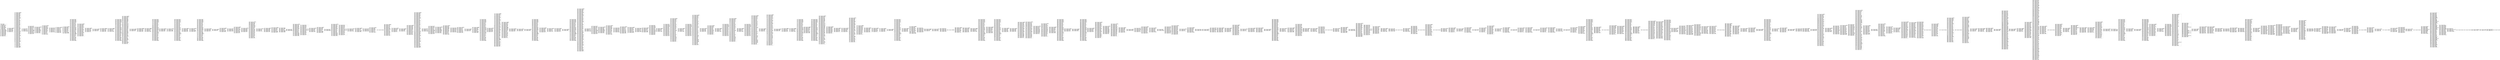 digraph "graph.cfg.gv" {
	subgraph global {
		node [fontname=Courier fontsize=30.0 rank=same shape=box]
		block_0 [label="0: %00 = #0x1\l2: %01 = #0x40\l4: MSTORE(%01, %00)\l5: [NO_SSA] DUP1\l6: [NO_SSA] PUSH1\l8: [NO_SSA] DUP2\l9: [NO_SSA] MSTORE\la: [NO_SSA] PUSH1\lc: [NO_SSA] ADD\ld: [NO_SSA] PUSH2\l10: [NO_SSA] PUSH1\l12: [NO_SSA] SWAP2\l13: [NO_SSA] CODECOPY\l14: [NO_SSA] PUSH1\l16: [NO_SSA] PUSH2\l19: [NO_SSA] SWAP1\l1a: [NO_SSA] SWAP3\l1b: [NO_SSA] SWAP2\l1c: [NO_SSA] SWAP1\l1d: [NO_SSA] PUSH4\l22: [NO_SSA] AND\l23: [NO_SSA] JUMP\l"]
		block_24 [label="24: [NO_SSA] JUMPDEST\l25: [NO_SSA] SWAP1\l26: [NO_SSA] POP\l27: [NO_SSA] SWAP2\l28: [NO_SSA] SWAP1\l29: [NO_SSA] POP\l2a: [NO_SSA] JUMP\l"]
		block_2b [label="2b: [NO_SSA] JUMPDEST\l2c: [NO_SSA] PUSH1\l2e: [NO_SSA] PUSH1\l30: [NO_SSA] DUP1\l31: [NO_SSA] SLOAD\l32: [NO_SSA] PUSH1\l34: [NO_SSA] DUP2\l35: [NO_SSA] PUSH1\l37: [NO_SSA] AND\l38: [NO_SSA] ISZERO\l39: [NO_SSA] PUSH2\l3c: [NO_SSA] MUL\l3d: [NO_SSA] SUB\l3e: [NO_SSA] AND\l3f: [NO_SSA] PUSH1\l41: [NO_SSA] SWAP1\l42: [NO_SSA] DIV\l43: [NO_SSA] DUP1\l44: [NO_SSA] PUSH1\l46: [NO_SSA] ADD\l47: [NO_SSA] PUSH1\l49: [NO_SSA] DUP1\l4a: [NO_SSA] SWAP2\l4b: [NO_SSA] DIV\l4c: [NO_SSA] MUL\l4d: [NO_SSA] PUSH1\l4f: [NO_SSA] ADD\l50: [NO_SSA] PUSH1\l52: [NO_SSA] MLOAD\l53: [NO_SSA] SWAP1\l54: [NO_SSA] DUP2\l55: [NO_SSA] ADD\l56: [NO_SSA] PUSH1\l58: [NO_SSA] MSTORE\l59: [NO_SSA] DUP1\l5a: [NO_SSA] SWAP3\l5b: [NO_SSA] SWAP2\l5c: [NO_SSA] SWAP1\l5d: [NO_SSA] DUP2\l5e: [NO_SSA] DUP2\l5f: [NO_SSA] MSTORE\l60: [NO_SSA] PUSH1\l62: [NO_SSA] ADD\l63: [NO_SSA] DUP3\l64: [NO_SSA] DUP1\l65: [NO_SSA] SLOAD\l66: [NO_SSA] PUSH1\l68: [NO_SSA] DUP2\l69: [NO_SSA] PUSH1\l6b: [NO_SSA] AND\l6c: [NO_SSA] ISZERO\l6d: [NO_SSA] PUSH2\l70: [NO_SSA] MUL\l71: [NO_SSA] SUB\l72: [NO_SSA] AND\l73: [NO_SSA] PUSH1\l75: [NO_SSA] SWAP1\l76: [NO_SSA] DIV\l77: [NO_SSA] DUP1\l78: [NO_SSA] ISZERO\l79: [NO_SSA] PUSH2\l7c: [NO_SSA] JUMPI\l"]
		block_7d [label="7d: [NO_SSA] DUP1\l7e: [NO_SSA] PUSH1\l80: [NO_SSA] LT\l81: [NO_SSA] PUSH2\l84: [NO_SSA] JUMPI\l"]
		block_85 [label="85: [NO_SSA] PUSH2\l88: [NO_SSA] DUP1\l89: [NO_SSA] DUP4\l8a: [NO_SSA] SLOAD\l8b: [NO_SSA] DIV\l8c: [NO_SSA] MUL\l8d: [NO_SSA] DUP4\l8e: [NO_SSA] MSTORE\l8f: [NO_SSA] SWAP2\l90: [NO_SSA] PUSH1\l92: [NO_SSA] ADD\l93: [NO_SSA] SWAP2\l94: [NO_SSA] PUSH2\l97: [NO_SSA] JUMP\l"]
		block_98 [label="98: [NO_SSA] JUMPDEST\l99: [NO_SSA] DUP3\l9a: [NO_SSA] ADD\l9b: [NO_SSA] SWAP2\l9c: [NO_SSA] SWAP1\l9d: [NO_SSA] PUSH1\l9f: [NO_SSA] MSTORE\la0: [NO_SSA] PUSH1\la2: [NO_SSA] PUSH1\la4: [NO_SSA] SHA3\la5: [NO_SSA] SWAP1\l"]
		block_a6 [label="a6: [NO_SSA] JUMPDEST\la7: [NO_SSA] DUP2\la8: [NO_SSA] SLOAD\la9: [NO_SSA] DUP2\laa: [NO_SSA] MSTORE\lab: [NO_SSA] SWAP1\lac: [NO_SSA] PUSH1\lae: [NO_SSA] ADD\laf: [NO_SSA] SWAP1\lb0: [NO_SSA] PUSH1\lb2: [NO_SSA] ADD\lb3: [NO_SSA] DUP1\lb4: [NO_SSA] DUP4\lb5: [NO_SSA] GT\lb6: [NO_SSA] PUSH2\lb9: [NO_SSA] JUMPI\l"]
		block_ba [label="ba: [NO_SSA] DUP3\lbb: [NO_SSA] SWAP1\lbc: [NO_SSA] SUB\lbd: [NO_SSA] PUSH1\lbf: [NO_SSA] AND\lc0: [NO_SSA] DUP3\lc1: [NO_SSA] ADD\lc2: [NO_SSA] SWAP2\l"]
		block_c3 [label="c3: [NO_SSA] JUMPDEST\lc4: [NO_SSA] POP\lc5: [NO_SSA] POP\lc6: [NO_SSA] POP\lc7: [NO_SSA] POP\lc8: [NO_SSA] POP\lc9: [NO_SSA] SWAP1\lca: [NO_SSA] POP\lcb: [NO_SSA] SWAP1\lcc: [NO_SSA] JUMP\l"]
		block_cd [label="cd: [NO_SSA] JUMPDEST\lce: [NO_SSA] PUSH1\ld0: [NO_SSA] DUP1\ld1: [NO_SSA] PUSH20\le6: [NO_SSA] AND\le7: [NO_SSA] DUP3\le8: [NO_SSA] PUSH20\lfd: [NO_SSA] AND\lfe: [NO_SSA] EQ\lff: [NO_SSA] ISZERO\l100: [NO_SSA] PUSH2\l103: [NO_SSA] JUMPI\l"]
		block_104 [label="104: [NO_SSA] PUSH1\l106: [NO_SSA] MLOAD\l107: [NO_SSA] PUSH32\l128: [NO_SSA] DUP2\l129: [NO_SSA] MSTORE\l12a: [NO_SSA] PUSH1\l12c: [NO_SSA] ADD\l12d: [NO_SSA] DUP1\l12e: [NO_SSA] DUP1\l12f: [NO_SSA] PUSH1\l131: [NO_SSA] ADD\l132: [NO_SSA] DUP3\l133: [NO_SSA] DUP2\l134: [NO_SSA] SUB\l135: [NO_SSA] DUP3\l136: [NO_SSA] MSTORE\l137: [NO_SSA] PUSH1\l139: [NO_SSA] DUP2\l13a: [NO_SSA] MSTORE\l13b: [NO_SSA] PUSH1\l13d: [NO_SSA] ADD\l13e: [NO_SSA] DUP1\l13f: [NO_SSA] PUSH2\l142: [NO_SSA] PUSH1\l144: [NO_SSA] SWAP2\l145: [NO_SSA] CODECOPY\l146: [NO_SSA] PUSH1\l148: [NO_SSA] ADD\l149: [NO_SSA] SWAP2\l14a: [NO_SSA] POP\l14b: [NO_SSA] POP\l14c: [NO_SSA] PUSH1\l14e: [NO_SSA] MLOAD\l14f: [NO_SSA] DUP1\l150: [NO_SSA] SWAP2\l151: [NO_SSA] SUB\l152: [NO_SSA] SWAP1\l153: [NO_SSA] REVERT\l"]
		block_154 [label="154: [NO_SSA] JUMPDEST\l155: [NO_SSA] PUSH2\l158: [NO_SSA] PUSH1\l15a: [NO_SSA] PUSH1\l15c: [NO_SSA] DUP5\l15d: [NO_SSA] PUSH20\l172: [NO_SSA] AND\l173: [NO_SSA] PUSH20\l188: [NO_SSA] AND\l189: [NO_SSA] DUP2\l18a: [NO_SSA] MSTORE\l18b: [NO_SSA] PUSH1\l18d: [NO_SSA] ADD\l18e: [NO_SSA] SWAP1\l18f: [NO_SSA] DUP2\l190: [NO_SSA] MSTORE\l191: [NO_SSA] PUSH1\l193: [NO_SSA] ADD\l194: [NO_SSA] PUSH1\l196: [NO_SSA] SHA3\l197: [NO_SSA] PUSH2\l19a: [NO_SSA] JUMP\l"]
		block_19b [label="19b: [NO_SSA] JUMPDEST\l19c: [NO_SSA] SWAP1\l19d: [NO_SSA] POP\l19e: [NO_SSA] SWAP2\l19f: [NO_SSA] SWAP1\l1a0: [NO_SSA] POP\l1a1: [NO_SSA] JUMP\l"]
		block_1a2 [label="1a2: [NO_SSA] JUMPDEST\l1a3: [NO_SSA] PUSH2\l1a6: [NO_SSA] PUSH2\l1a9: [NO_SSA] JUMP\l"]
		block_1aa [label="1aa: [NO_SSA] JUMPDEST\l1ab: [NO_SSA] PUSH20\l1c0: [NO_SSA] AND\l1c1: [NO_SSA] PUSH2\l1c4: [NO_SSA] PUSH2\l1c7: [NO_SSA] JUMP\l"]
		block_1c8 [label="1c8: [NO_SSA] JUMPDEST\l1c9: [NO_SSA] PUSH20\l1de: [NO_SSA] AND\l1df: [NO_SSA] EQ\l1e0: [NO_SSA] PUSH2\l1e3: [NO_SSA] JUMPI\l"]
		block_1e4 [label="1e4: [NO_SSA] PUSH1\l1e6: [NO_SSA] MLOAD\l1e7: [NO_SSA] PUSH32\l208: [NO_SSA] DUP2\l209: [NO_SSA] MSTORE\l20a: [NO_SSA] PUSH1\l20c: [NO_SSA] ADD\l20d: [NO_SSA] DUP1\l20e: [NO_SSA] DUP1\l20f: [NO_SSA] PUSH1\l211: [NO_SSA] ADD\l212: [NO_SSA] DUP3\l213: [NO_SSA] DUP2\l214: [NO_SSA] SUB\l215: [NO_SSA] DUP3\l216: [NO_SSA] MSTORE\l217: [NO_SSA] PUSH1\l219: [NO_SSA] DUP2\l21a: [NO_SSA] MSTORE\l21b: [NO_SSA] PUSH1\l21d: [NO_SSA] ADD\l21e: [NO_SSA] DUP1\l21f: [NO_SSA] PUSH32\l240: [NO_SSA] DUP2\l241: [NO_SSA] MSTORE\l242: [NO_SSA] POP\l243: [NO_SSA] PUSH1\l245: [NO_SSA] ADD\l246: [NO_SSA] SWAP2\l247: [NO_SSA] POP\l248: [NO_SSA] POP\l249: [NO_SSA] PUSH1\l24b: [NO_SSA] MLOAD\l24c: [NO_SSA] DUP1\l24d: [NO_SSA] SWAP2\l24e: [NO_SSA] SUB\l24f: [NO_SSA] SWAP1\l250: [NO_SSA] REVERT\l"]
		block_251 [label="251: [NO_SSA] JUMPDEST\l252: [NO_SSA] PUSH1\l254: [NO_SSA] PUSH20\l269: [NO_SSA] AND\l26a: [NO_SSA] PUSH1\l26c: [NO_SSA] PUSH1\l26e: [NO_SSA] SWAP1\l26f: [NO_SSA] SLOAD\l270: [NO_SSA] SWAP1\l271: [NO_SSA] PUSH2\l274: [NO_SSA] EXP\l275: [NO_SSA] SWAP1\l276: [NO_SSA] DIV\l277: [NO_SSA] PUSH20\l28c: [NO_SSA] AND\l28d: [NO_SSA] PUSH20\l2a2: [NO_SSA] AND\l2a3: [NO_SSA] PUSH32\l2c4: [NO_SSA] PUSH1\l2c6: [NO_SSA] MLOAD\l2c7: [NO_SSA] PUSH1\l2c9: [NO_SSA] MLOAD\l2ca: [NO_SSA] DUP1\l2cb: [NO_SSA] SWAP2\l2cc: [NO_SSA] SUB\l2cd: [NO_SSA] SWAP1\l2ce: [NO_SSA] LOG3\l2cf: [NO_SSA] PUSH1\l2d1: [NO_SSA] PUSH1\l2d3: [NO_SSA] PUSH1\l2d5: [NO_SSA] PUSH2\l2d8: [NO_SSA] EXP\l2d9: [NO_SSA] DUP2\l2da: [NO_SSA] SLOAD\l2db: [NO_SSA] DUP2\l2dc: [NO_SSA] PUSH20\l2f1: [NO_SSA] MUL\l2f2: [NO_SSA] NOT\l2f3: [NO_SSA] AND\l2f4: [NO_SSA] SWAP1\l2f5: [NO_SSA] DUP4\l2f6: [NO_SSA] PUSH20\l30b: [NO_SSA] AND\l30c: [NO_SSA] MUL\l30d: [NO_SSA] OR\l30e: [NO_SSA] SWAP1\l30f: [NO_SSA] SSTORE\l310: [NO_SSA] POP\l311: [NO_SSA] JUMP\l"]
		block_312 [label="312: [NO_SSA] JUMPDEST\l313: [NO_SSA] PUSH2\l316: [NO_SSA] PUSH2\l319: [NO_SSA] JUMP\l"]
		block_31a [label="31a: [NO_SSA] JUMPDEST\l31b: [NO_SSA] PUSH20\l330: [NO_SSA] AND\l331: [NO_SSA] PUSH2\l334: [NO_SSA] PUSH2\l337: [NO_SSA] JUMP\l"]
		block_338 [label="338: [NO_SSA] JUMPDEST\l339: [NO_SSA] PUSH20\l34e: [NO_SSA] AND\l34f: [NO_SSA] EQ\l350: [NO_SSA] PUSH2\l353: [NO_SSA] JUMPI\l"]
		block_354 [label="354: [NO_SSA] PUSH1\l356: [NO_SSA] MLOAD\l357: [NO_SSA] PUSH32\l378: [NO_SSA] DUP2\l379: [NO_SSA] MSTORE\l37a: [NO_SSA] PUSH1\l37c: [NO_SSA] ADD\l37d: [NO_SSA] DUP1\l37e: [NO_SSA] DUP1\l37f: [NO_SSA] PUSH1\l381: [NO_SSA] ADD\l382: [NO_SSA] DUP3\l383: [NO_SSA] DUP2\l384: [NO_SSA] SUB\l385: [NO_SSA] DUP3\l386: [NO_SSA] MSTORE\l387: [NO_SSA] PUSH1\l389: [NO_SSA] DUP2\l38a: [NO_SSA] MSTORE\l38b: [NO_SSA] PUSH1\l38d: [NO_SSA] ADD\l38e: [NO_SSA] DUP1\l38f: [NO_SSA] PUSH32\l3b0: [NO_SSA] DUP2\l3b1: [NO_SSA] MSTORE\l3b2: [NO_SSA] POP\l3b3: [NO_SSA] PUSH1\l3b5: [NO_SSA] ADD\l3b6: [NO_SSA] SWAP2\l3b7: [NO_SSA] POP\l3b8: [NO_SSA] POP\l3b9: [NO_SSA] PUSH1\l3bb: [NO_SSA] MLOAD\l3bc: [NO_SSA] DUP1\l3bd: [NO_SSA] SWAP2\l3be: [NO_SSA] SUB\l3bf: [NO_SSA] SWAP1\l3c0: [NO_SSA] REVERT\l"]
		block_3c1 [label="3c1: [NO_SSA] JUMPDEST\l3c2: [NO_SSA] PUSH2\l3c5: [NO_SSA] PUSH2\l3c8: [NO_SSA] PUSH2\l3cb: [NO_SSA] JUMP\l"]
		block_3cc [label="3cc: [NO_SSA] JUMPDEST\l3cd: [NO_SSA] GT\l3ce: [NO_SSA] ISZERO\l3cf: [NO_SSA] PUSH2\l3d2: [NO_SSA] JUMPI\l"]
		block_3d3 [label="3d3: [NO_SSA] PUSH1\l3d5: [NO_SSA] MLOAD\l3d6: [NO_SSA] PUSH32\l3f7: [NO_SSA] DUP2\l3f8: [NO_SSA] MSTORE\l3f9: [NO_SSA] PUSH1\l3fb: [NO_SSA] ADD\l3fc: [NO_SSA] DUP1\l3fd: [NO_SSA] DUP1\l3fe: [NO_SSA] PUSH1\l400: [NO_SSA] ADD\l401: [NO_SSA] DUP3\l402: [NO_SSA] DUP2\l403: [NO_SSA] SUB\l404: [NO_SSA] DUP3\l405: [NO_SSA] MSTORE\l406: [NO_SSA] PUSH1\l408: [NO_SSA] DUP2\l409: [NO_SSA] MSTORE\l40a: [NO_SSA] PUSH1\l40c: [NO_SSA] ADD\l40d: [NO_SSA] DUP1\l40e: [NO_SSA] PUSH2\l411: [NO_SSA] PUSH1\l413: [NO_SSA] SWAP2\l414: [NO_SSA] CODECOPY\l415: [NO_SSA] PUSH1\l417: [NO_SSA] ADD\l418: [NO_SSA] SWAP2\l419: [NO_SSA] POP\l41a: [NO_SSA] POP\l41b: [NO_SSA] PUSH1\l41d: [NO_SSA] MLOAD\l41e: [NO_SSA] DUP1\l41f: [NO_SSA] SWAP2\l420: [NO_SSA] SUB\l421: [NO_SSA] SWAP1\l422: [NO_SSA] REVERT\l"]
		block_423 [label="423: [NO_SSA] JUMPDEST\l424: [NO_SSA] PUSH2\l427: [NO_SSA] DUP2\l428: [NO_SSA] PUSH2\l42b: [NO_SSA] PUSH2\l42e: [NO_SSA] JUMP\l"]
		block_42f [label="42f: [NO_SSA] JUMPDEST\l430: [NO_SSA] ADD\l431: [NO_SSA] GT\l432: [NO_SSA] ISZERO\l433: [NO_SSA] PUSH2\l436: [NO_SSA] JUMPI\l"]
		block_437 [label="437: [NO_SSA] PUSH1\l439: [NO_SSA] MLOAD\l43a: [NO_SSA] PUSH32\l45b: [NO_SSA] DUP2\l45c: [NO_SSA] MSTORE\l45d: [NO_SSA] PUSH1\l45f: [NO_SSA] ADD\l460: [NO_SSA] DUP1\l461: [NO_SSA] DUP1\l462: [NO_SSA] PUSH1\l464: [NO_SSA] ADD\l465: [NO_SSA] DUP3\l466: [NO_SSA] DUP2\l467: [NO_SSA] SUB\l468: [NO_SSA] DUP3\l469: [NO_SSA] MSTORE\l46a: [NO_SSA] PUSH1\l46c: [NO_SSA] DUP2\l46d: [NO_SSA] MSTORE\l46e: [NO_SSA] PUSH1\l470: [NO_SSA] ADD\l471: [NO_SSA] DUP1\l472: [NO_SSA] PUSH2\l475: [NO_SSA] PUSH1\l477: [NO_SSA] SWAP2\l478: [NO_SSA] CODECOPY\l479: [NO_SSA] PUSH1\l47b: [NO_SSA] ADD\l47c: [NO_SSA] SWAP2\l47d: [NO_SSA] POP\l47e: [NO_SSA] POP\l47f: [NO_SSA] PUSH1\l481: [NO_SSA] MLOAD\l482: [NO_SSA] DUP1\l483: [NO_SSA] SWAP2\l484: [NO_SSA] SUB\l485: [NO_SSA] SWAP1\l486: [NO_SSA] REVERT\l"]
		block_487 [label="487: [NO_SSA] JUMPDEST\l488: [NO_SSA] PUSH1\l48a: [NO_SSA] PUSH2\l48d: [NO_SSA] PUSH2\l490: [NO_SSA] JUMP\l"]
		block_491 [label="491: [NO_SSA] JUMPDEST\l492: [NO_SSA] SWAP1\l493: [NO_SSA] POP\l"]
		block_494 [label="494: [NO_SSA] JUMPDEST\l495: [NO_SSA] DUP2\l496: [NO_SSA] DUP2\l497: [NO_SSA] LT\l498: [NO_SSA] ISZERO\l499: [NO_SSA] PUSH2\l49c: [NO_SSA] JUMPI\l"]
		block_49d [label="49d: [NO_SSA] PUSH2\l4a0: [NO_SSA] DUP4\l4a1: [NO_SSA] DUP3\l4a2: [NO_SSA] PUSH2\l4a5: [NO_SSA] JUMP\l"]
		block_4a6 [label="4a6: [NO_SSA] JUMPDEST\l4a7: [NO_SSA] DUP3\l4a8: [NO_SSA] PUSH20\l4bd: [NO_SSA] AND\l4be: [NO_SSA] CALLER\l4bf: [NO_SSA] PUSH20\l4d4: [NO_SSA] AND\l4d5: [NO_SSA] PUSH1\l4d7: [NO_SSA] PUSH2\l4da: [NO_SSA] PUSH2\l4dd: [NO_SSA] JUMP\l"]
		block_4de [label="4de: [NO_SSA] JUMPDEST\l4df: [NO_SSA] ADD\l4e0: [NO_SSA] PUSH32\l501: [NO_SSA] DUP6\l502: [NO_SSA] PUSH2\l505: [NO_SSA] PUSH2\l508: [NO_SSA] JUMP\l"]
		block_509 [label="509: [NO_SSA] JUMPDEST\l50a: [NO_SSA] ADD\l50b: [NO_SSA] PUSH1\l50d: [NO_SSA] MLOAD\l50e: [NO_SSA] DUP1\l50f: [NO_SSA] DUP3\l510: [NO_SSA] DUP2\l511: [NO_SSA] MSTORE\l512: [NO_SSA] PUSH1\l514: [NO_SSA] ADD\l515: [NO_SSA] SWAP2\l516: [NO_SSA] POP\l517: [NO_SSA] POP\l518: [NO_SSA] PUSH1\l51a: [NO_SSA] MLOAD\l51b: [NO_SSA] DUP1\l51c: [NO_SSA] SWAP2\l51d: [NO_SSA] SUB\l51e: [NO_SSA] SWAP1\l51f: [NO_SSA] LOG4\l520: [NO_SSA] DUP1\l521: [NO_SSA] DUP1\l522: [NO_SSA] PUSH1\l524: [NO_SSA] ADD\l525: [NO_SSA] SWAP2\l526: [NO_SSA] POP\l527: [NO_SSA] POP\l528: [NO_SSA] PUSH2\l52b: [NO_SSA] JUMP\l"]
		block_52c [label="52c: [NO_SSA] JUMPDEST\l52d: [NO_SSA] POP\l52e: [NO_SSA] POP\l52f: [NO_SSA] POP\l530: [NO_SSA] JUMP\l"]
		block_531 [label="531: [NO_SSA] JUMPDEST\l532: [NO_SSA] PUSH1\l534: [NO_SSA] PUSH1\l536: [NO_SSA] PUSH2\l539: [NO_SSA] DUP4\l53a: [NO_SSA] PUSH2\l53d: [NO_SSA] JUMP\l"]
		block_53e [label="53e: [NO_SSA] JUMPDEST\l53f: [NO_SSA] SWAP1\l540: [NO_SSA] POP\l541: [NO_SSA] PUSH1\l543: [NO_SSA] DUP2\l544: [NO_SSA] EQ\l545: [NO_SSA] ISZERO\l546: [NO_SSA] PUSH2\l549: [NO_SSA] JUMPI\l"]
		block_54a [label="54a: [NO_SSA] PUSH1\l54c: [NO_SSA] PUSH8\l555: [NO_SSA] DUP2\l556: [NO_SSA] GT\l557: [NO_SSA] DUP1\l558: [NO_SSA] ISZERO\l559: [NO_SSA] PUSH2\l55c: [NO_SSA] JUMPI\l"]
		block_55d [label="55d: [NO_SSA] PUSH1\l55f: [NO_SSA] DUP1\l560: [NO_SSA] REVERT\l"]
		block_561 [label="561: [NO_SSA] JUMPDEST\l562: [NO_SSA] POP\l563: [NO_SSA] PUSH1\l565: [NO_SSA] MLOAD\l566: [NO_SSA] SWAP1\l567: [NO_SSA] DUP1\l568: [NO_SSA] DUP3\l569: [NO_SSA] MSTORE\l56a: [NO_SSA] DUP1\l56b: [NO_SSA] PUSH1\l56d: [NO_SSA] MUL\l56e: [NO_SSA] PUSH1\l570: [NO_SSA] ADD\l571: [NO_SSA] DUP3\l572: [NO_SSA] ADD\l573: [NO_SSA] PUSH1\l575: [NO_SSA] MSTORE\l576: [NO_SSA] DUP1\l577: [NO_SSA] ISZERO\l578: [NO_SSA] PUSH2\l57b: [NO_SSA] JUMPI\l"]
		block_57c [label="57c: [NO_SSA] DUP2\l57d: [NO_SSA] PUSH1\l57f: [NO_SSA] ADD\l580: [NO_SSA] PUSH1\l582: [NO_SSA] DUP3\l583: [NO_SSA] MUL\l584: [NO_SSA] DUP1\l585: [NO_SSA] CALLDATASIZE\l586: [NO_SSA] DUP4\l587: [NO_SSA] CALLDATACOPY\l588: [NO_SSA] DUP1\l589: [NO_SSA] DUP3\l58a: [NO_SSA] ADD\l58b: [NO_SSA] SWAP2\l58c: [NO_SSA] POP\l58d: [NO_SSA] POP\l58e: [NO_SSA] SWAP1\l58f: [NO_SSA] POP\l"]
		block_590 [label="590: [NO_SSA] JUMPDEST\l591: [NO_SSA] POP\l592: [NO_SSA] SWAP2\l593: [NO_SSA] POP\l594: [NO_SSA] POP\l595: [NO_SSA] PUSH2\l598: [NO_SSA] JUMP\l"]
		block_599 [label="599: [NO_SSA] JUMPDEST\l59a: [NO_SSA] PUSH1\l59c: [NO_SSA] DUP2\l59d: [NO_SSA] PUSH8\l5a6: [NO_SSA] DUP2\l5a7: [NO_SSA] GT\l5a8: [NO_SSA] DUP1\l5a9: [NO_SSA] ISZERO\l5aa: [NO_SSA] PUSH2\l5ad: [NO_SSA] JUMPI\l"]
		block_5ae [label="5ae: [NO_SSA] PUSH1\l5b0: [NO_SSA] DUP1\l5b1: [NO_SSA] REVERT\l"]
		block_5b2 [label="5b2: [NO_SSA] JUMPDEST\l5b3: [NO_SSA] POP\l5b4: [NO_SSA] PUSH1\l5b6: [NO_SSA] MLOAD\l5b7: [NO_SSA] SWAP1\l5b8: [NO_SSA] DUP1\l5b9: [NO_SSA] DUP3\l5ba: [NO_SSA] MSTORE\l5bb: [NO_SSA] DUP1\l5bc: [NO_SSA] PUSH1\l5be: [NO_SSA] MUL\l5bf: [NO_SSA] PUSH1\l5c1: [NO_SSA] ADD\l5c2: [NO_SSA] DUP3\l5c3: [NO_SSA] ADD\l5c4: [NO_SSA] PUSH1\l5c6: [NO_SSA] MSTORE\l5c7: [NO_SSA] DUP1\l5c8: [NO_SSA] ISZERO\l5c9: [NO_SSA] PUSH2\l5cc: [NO_SSA] JUMPI\l"]
		block_5cd [label="5cd: [NO_SSA] DUP2\l5ce: [NO_SSA] PUSH1\l5d0: [NO_SSA] ADD\l5d1: [NO_SSA] PUSH1\l5d3: [NO_SSA] DUP3\l5d4: [NO_SSA] MUL\l5d5: [NO_SSA] DUP1\l5d6: [NO_SSA] CALLDATASIZE\l5d7: [NO_SSA] DUP4\l5d8: [NO_SSA] CALLDATACOPY\l5d9: [NO_SSA] DUP1\l5da: [NO_SSA] DUP3\l5db: [NO_SSA] ADD\l5dc: [NO_SSA] SWAP2\l5dd: [NO_SSA] POP\l5de: [NO_SSA] POP\l5df: [NO_SSA] SWAP1\l5e0: [NO_SSA] POP\l"]
		block_5e1 [label="5e1: [NO_SSA] JUMPDEST\l5e2: [NO_SSA] POP\l5e3: [NO_SSA] SWAP1\l5e4: [NO_SSA] POP\l5e5: [NO_SSA] PUSH1\l"]
		block_5e7 [label="5e7: [NO_SSA] JUMPDEST\l5e8: [NO_SSA] DUP3\l5e9: [NO_SSA] DUP2\l5ea: [NO_SSA] LT\l5eb: [NO_SSA] ISZERO\l5ec: [NO_SSA] PUSH2\l5ef: [NO_SSA] JUMPI\l"]
		block_5f0 [label="5f0: [NO_SSA] PUSH2\l5f3: [NO_SSA] DUP6\l5f4: [NO_SSA] DUP3\l5f5: [NO_SSA] PUSH2\l5f8: [NO_SSA] JUMP\l"]
		block_5f9 [label="5f9: [NO_SSA] JUMPDEST\l5fa: [NO_SSA] DUP3\l5fb: [NO_SSA] DUP3\l5fc: [NO_SSA] DUP2\l5fd: [NO_SSA] MLOAD\l5fe: [NO_SSA] DUP2\l5ff: [NO_SSA] LT\l600: [NO_SSA] PUSH2\l603: [NO_SSA] JUMPI\l"]
		block_604 [label="604: [NO_SSA] INVALID\l"]
		block_605 [label="605: [NO_SSA] JUMPDEST\l606: [NO_SSA] PUSH1\l608: [NO_SSA] MUL\l609: [NO_SSA] PUSH1\l60b: [NO_SSA] ADD\l60c: [NO_SSA] ADD\l60d: [NO_SSA] DUP2\l60e: [NO_SSA] DUP2\l60f: [NO_SSA] MSTORE\l610: [NO_SSA] POP\l611: [NO_SSA] POP\l612: [NO_SSA] DUP1\l613: [NO_SSA] DUP1\l614: [NO_SSA] PUSH1\l616: [NO_SSA] ADD\l617: [NO_SSA] SWAP2\l618: [NO_SSA] POP\l619: [NO_SSA] POP\l61a: [NO_SSA] PUSH2\l61d: [NO_SSA] JUMP\l"]
		block_61e [label="61e: [NO_SSA] JUMPDEST\l61f: [NO_SSA] DUP2\l620: [NO_SSA] SWAP4\l621: [NO_SSA] POP\l622: [NO_SSA] POP\l623: [NO_SSA] POP\l624: [NO_SSA] POP\l"]
		block_625 [label="625: [NO_SSA] JUMPDEST\l626: [NO_SSA] SWAP2\l627: [NO_SSA] SWAP1\l628: [NO_SSA] POP\l629: [NO_SSA] JUMP\l"]
		block_62a [label="62a: [NO_SSA] JUMPDEST\l62b: [NO_SSA] PUSH1\l62d: [NO_SSA] PUSH1\l62f: [NO_SSA] PUSH1\l631: [NO_SSA] SWAP1\l632: [NO_SSA] SLOAD\l633: [NO_SSA] SWAP1\l634: [NO_SSA] PUSH2\l637: [NO_SSA] EXP\l638: [NO_SSA] SWAP1\l639: [NO_SSA] DIV\l63a: [NO_SSA] PUSH20\l64f: [NO_SSA] AND\l650: [NO_SSA] SWAP1\l651: [NO_SSA] POP\l652: [NO_SSA] SWAP1\l653: [NO_SSA] JUMP\l"]
		block_654 [label="654: [NO_SSA] JUMPDEST\l655: [NO_SSA] PUSH1\l657: [NO_SSA] PUSH1\l659: [NO_SSA] DUP1\l65a: [NO_SSA] SLOAD\l65b: [NO_SSA] PUSH1\l65d: [NO_SSA] DUP2\l65e: [NO_SSA] PUSH1\l660: [NO_SSA] AND\l661: [NO_SSA] ISZERO\l662: [NO_SSA] PUSH2\l665: [NO_SSA] MUL\l666: [NO_SSA] SUB\l667: [NO_SSA] AND\l668: [NO_SSA] PUSH1\l66a: [NO_SSA] SWAP1\l66b: [NO_SSA] DIV\l66c: [NO_SSA] DUP1\l66d: [NO_SSA] PUSH1\l66f: [NO_SSA] ADD\l670: [NO_SSA] PUSH1\l672: [NO_SSA] DUP1\l673: [NO_SSA] SWAP2\l674: [NO_SSA] DIV\l675: [NO_SSA] MUL\l676: [NO_SSA] PUSH1\l678: [NO_SSA] ADD\l679: [NO_SSA] PUSH1\l67b: [NO_SSA] MLOAD\l67c: [NO_SSA] SWAP1\l67d: [NO_SSA] DUP2\l67e: [NO_SSA] ADD\l67f: [NO_SSA] PUSH1\l681: [NO_SSA] MSTORE\l682: [NO_SSA] DUP1\l683: [NO_SSA] SWAP3\l684: [NO_SSA] SWAP2\l685: [NO_SSA] SWAP1\l686: [NO_SSA] DUP2\l687: [NO_SSA] DUP2\l688: [NO_SSA] MSTORE\l689: [NO_SSA] PUSH1\l68b: [NO_SSA] ADD\l68c: [NO_SSA] DUP3\l68d: [NO_SSA] DUP1\l68e: [NO_SSA] SLOAD\l68f: [NO_SSA] PUSH1\l691: [NO_SSA] DUP2\l692: [NO_SSA] PUSH1\l694: [NO_SSA] AND\l695: [NO_SSA] ISZERO\l696: [NO_SSA] PUSH2\l699: [NO_SSA] MUL\l69a: [NO_SSA] SUB\l69b: [NO_SSA] AND\l69c: [NO_SSA] PUSH1\l69e: [NO_SSA] SWAP1\l69f: [NO_SSA] DIV\l6a0: [NO_SSA] DUP1\l6a1: [NO_SSA] ISZERO\l6a2: [NO_SSA] PUSH2\l6a5: [NO_SSA] JUMPI\l"]
		block_6a6 [label="6a6: [NO_SSA] DUP1\l6a7: [NO_SSA] PUSH1\l6a9: [NO_SSA] LT\l6aa: [NO_SSA] PUSH2\l6ad: [NO_SSA] JUMPI\l"]
		block_6ae [label="6ae: [NO_SSA] PUSH2\l6b1: [NO_SSA] DUP1\l6b2: [NO_SSA] DUP4\l6b3: [NO_SSA] SLOAD\l6b4: [NO_SSA] DIV\l6b5: [NO_SSA] MUL\l6b6: [NO_SSA] DUP4\l6b7: [NO_SSA] MSTORE\l6b8: [NO_SSA] SWAP2\l6b9: [NO_SSA] PUSH1\l6bb: [NO_SSA] ADD\l6bc: [NO_SSA] SWAP2\l6bd: [NO_SSA] PUSH2\l6c0: [NO_SSA] JUMP\l"]
		block_6c1 [label="6c1: [NO_SSA] JUMPDEST\l6c2: [NO_SSA] DUP3\l6c3: [NO_SSA] ADD\l6c4: [NO_SSA] SWAP2\l6c5: [NO_SSA] SWAP1\l6c6: [NO_SSA] PUSH1\l6c8: [NO_SSA] MSTORE\l6c9: [NO_SSA] PUSH1\l6cb: [NO_SSA] PUSH1\l6cd: [NO_SSA] SHA3\l6ce: [NO_SSA] SWAP1\l"]
		block_6cf [label="6cf: [NO_SSA] JUMPDEST\l6d0: [NO_SSA] DUP2\l6d1: [NO_SSA] SLOAD\l6d2: [NO_SSA] DUP2\l6d3: [NO_SSA] MSTORE\l6d4: [NO_SSA] SWAP1\l6d5: [NO_SSA] PUSH1\l6d7: [NO_SSA] ADD\l6d8: [NO_SSA] SWAP1\l6d9: [NO_SSA] PUSH1\l6db: [NO_SSA] ADD\l6dc: [NO_SSA] DUP1\l6dd: [NO_SSA] DUP4\l6de: [NO_SSA] GT\l6df: [NO_SSA] PUSH2\l6e2: [NO_SSA] JUMPI\l"]
		block_6e3 [label="6e3: [NO_SSA] DUP3\l6e4: [NO_SSA] SWAP1\l6e5: [NO_SSA] SUB\l6e6: [NO_SSA] PUSH1\l6e8: [NO_SSA] AND\l6e9: [NO_SSA] DUP3\l6ea: [NO_SSA] ADD\l6eb: [NO_SSA] SWAP2\l"]
		block_6ec [label="6ec: [NO_SSA] JUMPDEST\l6ed: [NO_SSA] POP\l6ee: [NO_SSA] POP\l6ef: [NO_SSA] POP\l6f0: [NO_SSA] POP\l6f1: [NO_SSA] POP\l6f2: [NO_SSA] SWAP1\l6f3: [NO_SSA] POP\l6f4: [NO_SSA] SWAP1\l6f5: [NO_SSA] JUMP\l"]
		block_6f6 [label="6f6: [NO_SSA] JUMPDEST\l6f7: [NO_SSA] PUSH2\l6fa: [NO_SSA] PUSH2\l6fd: [NO_SSA] JUMP\l"]
		block_6fe [label="6fe: [NO_SSA] JUMPDEST\l6ff: [NO_SSA] PUSH20\l714: [NO_SSA] AND\l715: [NO_SSA] DUP3\l716: [NO_SSA] PUSH20\l72b: [NO_SSA] AND\l72c: [NO_SSA] EQ\l72d: [NO_SSA] ISZERO\l72e: [NO_SSA] PUSH2\l731: [NO_SSA] JUMPI\l"]
		block_732 [label="732: [NO_SSA] PUSH1\l734: [NO_SSA] MLOAD\l735: [NO_SSA] PUSH32\l756: [NO_SSA] DUP2\l757: [NO_SSA] MSTORE\l758: [NO_SSA] PUSH1\l75a: [NO_SSA] ADD\l75b: [NO_SSA] DUP1\l75c: [NO_SSA] DUP1\l75d: [NO_SSA] PUSH1\l75f: [NO_SSA] ADD\l760: [NO_SSA] DUP3\l761: [NO_SSA] DUP2\l762: [NO_SSA] SUB\l763: [NO_SSA] DUP3\l764: [NO_SSA] MSTORE\l765: [NO_SSA] PUSH1\l767: [NO_SSA] DUP2\l768: [NO_SSA] MSTORE\l769: [NO_SSA] PUSH1\l76b: [NO_SSA] ADD\l76c: [NO_SSA] DUP1\l76d: [NO_SSA] PUSH32\l78e: [NO_SSA] DUP2\l78f: [NO_SSA] MSTORE\l790: [NO_SSA] POP\l791: [NO_SSA] PUSH1\l793: [NO_SSA] ADD\l794: [NO_SSA] SWAP2\l795: [NO_SSA] POP\l796: [NO_SSA] POP\l797: [NO_SSA] PUSH1\l799: [NO_SSA] MLOAD\l79a: [NO_SSA] DUP1\l79b: [NO_SSA] SWAP2\l79c: [NO_SSA] SUB\l79d: [NO_SSA] SWAP1\l79e: [NO_SSA] REVERT\l"]
		block_79f [label="79f: [NO_SSA] JUMPDEST\l7a0: [NO_SSA] DUP1\l7a1: [NO_SSA] PUSH1\l7a3: [NO_SSA] PUSH1\l7a5: [NO_SSA] PUSH2\l7a8: [NO_SSA] PUSH2\l7ab: [NO_SSA] JUMP\l"]
		block_7ac [label="7ac: [NO_SSA] JUMPDEST\l7ad: [NO_SSA] PUSH20\l7c2: [NO_SSA] AND\l7c3: [NO_SSA] PUSH20\l7d8: [NO_SSA] AND\l7d9: [NO_SSA] DUP2\l7da: [NO_SSA] MSTORE\l7db: [NO_SSA] PUSH1\l7dd: [NO_SSA] ADD\l7de: [NO_SSA] SWAP1\l7df: [NO_SSA] DUP2\l7e0: [NO_SSA] MSTORE\l7e1: [NO_SSA] PUSH1\l7e3: [NO_SSA] ADD\l7e4: [NO_SSA] PUSH1\l7e6: [NO_SSA] SHA3\l7e7: [NO_SSA] PUSH1\l7e9: [NO_SSA] DUP5\l7ea: [NO_SSA] PUSH20\l7ff: [NO_SSA] AND\l800: [NO_SSA] PUSH20\l815: [NO_SSA] AND\l816: [NO_SSA] DUP2\l817: [NO_SSA] MSTORE\l818: [NO_SSA] PUSH1\l81a: [NO_SSA] ADD\l81b: [NO_SSA] SWAP1\l81c: [NO_SSA] DUP2\l81d: [NO_SSA] MSTORE\l81e: [NO_SSA] PUSH1\l820: [NO_SSA] ADD\l821: [NO_SSA] PUSH1\l823: [NO_SSA] SHA3\l824: [NO_SSA] PUSH1\l826: [NO_SSA] PUSH2\l829: [NO_SSA] EXP\l82a: [NO_SSA] DUP2\l82b: [NO_SSA] SLOAD\l82c: [NO_SSA] DUP2\l82d: [NO_SSA] PUSH1\l82f: [NO_SSA] MUL\l830: [NO_SSA] NOT\l831: [NO_SSA] AND\l832: [NO_SSA] SWAP1\l833: [NO_SSA] DUP4\l834: [NO_SSA] ISZERO\l835: [NO_SSA] ISZERO\l836: [NO_SSA] MUL\l837: [NO_SSA] OR\l838: [NO_SSA] SWAP1\l839: [NO_SSA] SSTORE\l83a: [NO_SSA] POP\l83b: [NO_SSA] DUP2\l83c: [NO_SSA] PUSH20\l851: [NO_SSA] AND\l852: [NO_SSA] PUSH2\l855: [NO_SSA] PUSH2\l858: [NO_SSA] JUMP\l"]
		block_859 [label="859: [NO_SSA] JUMPDEST\l85a: [NO_SSA] PUSH20\l86f: [NO_SSA] AND\l870: [NO_SSA] PUSH32\l891: [NO_SSA] DUP4\l892: [NO_SSA] PUSH1\l894: [NO_SSA] MLOAD\l895: [NO_SSA] DUP1\l896: [NO_SSA] DUP3\l897: [NO_SSA] ISZERO\l898: [NO_SSA] ISZERO\l899: [NO_SSA] DUP2\l89a: [NO_SSA] MSTORE\l89b: [NO_SSA] PUSH1\l89d: [NO_SSA] ADD\l89e: [NO_SSA] SWAP2\l89f: [NO_SSA] POP\l8a0: [NO_SSA] POP\l8a1: [NO_SSA] PUSH1\l8a3: [NO_SSA] MLOAD\l8a4: [NO_SSA] DUP1\l8a5: [NO_SSA] SWAP2\l8a6: [NO_SSA] SUB\l8a7: [NO_SSA] SWAP1\l8a8: [NO_SSA] LOG3\l8a9: [NO_SSA] POP\l8aa: [NO_SSA] POP\l8ab: [NO_SSA] JUMP\l"]
		block_8ac [label="8ac: [NO_SSA] JUMPDEST\l8ad: [NO_SSA] PUSH2\l8b0: [NO_SSA] PUSH2\l8b3: [NO_SSA] PUSH2\l8b6: [NO_SSA] JUMP\l"]
		block_8b7 [label="8b7: [NO_SSA] JUMPDEST\l8b8: [NO_SSA] DUP4\l8b9: [NO_SSA] PUSH2\l8bc: [NO_SSA] JUMP\l"]
		block_8bd [label="8bd: [NO_SSA] JUMPDEST\l8be: [NO_SSA] PUSH2\l8c1: [NO_SSA] JUMPI\l"]
		block_8c2 [label="8c2: [NO_SSA] PUSH1\l8c4: [NO_SSA] MLOAD\l8c5: [NO_SSA] PUSH32\l8e6: [NO_SSA] DUP2\l8e7: [NO_SSA] MSTORE\l8e8: [NO_SSA] PUSH1\l8ea: [NO_SSA] ADD\l8eb: [NO_SSA] DUP1\l8ec: [NO_SSA] DUP1\l8ed: [NO_SSA] PUSH1\l8ef: [NO_SSA] ADD\l8f0: [NO_SSA] DUP3\l8f1: [NO_SSA] DUP2\l8f2: [NO_SSA] SUB\l8f3: [NO_SSA] DUP3\l8f4: [NO_SSA] MSTORE\l8f5: [NO_SSA] PUSH1\l8f7: [NO_SSA] DUP2\l8f8: [NO_SSA] MSTORE\l8f9: [NO_SSA] PUSH1\l8fb: [NO_SSA] ADD\l8fc: [NO_SSA] DUP1\l8fd: [NO_SSA] PUSH2\l900: [NO_SSA] PUSH1\l902: [NO_SSA] SWAP2\l903: [NO_SSA] CODECOPY\l904: [NO_SSA] PUSH1\l906: [NO_SSA] ADD\l907: [NO_SSA] SWAP2\l908: [NO_SSA] POP\l909: [NO_SSA] POP\l90a: [NO_SSA] PUSH1\l90c: [NO_SSA] MLOAD\l90d: [NO_SSA] DUP1\l90e: [NO_SSA] SWAP2\l90f: [NO_SSA] SUB\l910: [NO_SSA] SWAP1\l911: [NO_SSA] REVERT\l"]
		block_912 [label="912: [NO_SSA] JUMPDEST\l913: [NO_SSA] PUSH2\l916: [NO_SSA] DUP5\l917: [NO_SSA] DUP5\l918: [NO_SSA] DUP5\l919: [NO_SSA] DUP5\l91a: [NO_SSA] PUSH2\l91d: [NO_SSA] JUMP\l"]
		block_91e [label="91e: [NO_SSA] JUMPDEST\l91f: [NO_SSA] POP\l920: [NO_SSA] POP\l921: [NO_SSA] POP\l922: [NO_SSA] POP\l923: [NO_SSA] JUMP\l"]
		block_924 [label="924: [NO_SSA] JUMPDEST\l925: [NO_SSA] PUSH1\l927: [NO_SSA] PUSH2\l92a: [NO_SSA] DUP3\l92b: [NO_SSA] PUSH2\l92e: [NO_SSA] JUMP\l"]
		block_92f [label="92f: [NO_SSA] JUMPDEST\l930: [NO_SSA] PUSH2\l933: [NO_SSA] JUMPI\l"]
		block_934 [label="934: [NO_SSA] PUSH1\l936: [NO_SSA] MLOAD\l937: [NO_SSA] PUSH32\l958: [NO_SSA] DUP2\l959: [NO_SSA] MSTORE\l95a: [NO_SSA] PUSH1\l95c: [NO_SSA] ADD\l95d: [NO_SSA] DUP1\l95e: [NO_SSA] DUP1\l95f: [NO_SSA] PUSH1\l961: [NO_SSA] ADD\l962: [NO_SSA] DUP3\l963: [NO_SSA] DUP2\l964: [NO_SSA] SUB\l965: [NO_SSA] DUP3\l966: [NO_SSA] MSTORE\l967: [NO_SSA] PUSH1\l969: [NO_SSA] DUP2\l96a: [NO_SSA] MSTORE\l96b: [NO_SSA] PUSH1\l96d: [NO_SSA] ADD\l96e: [NO_SSA] DUP1\l96f: [NO_SSA] PUSH2\l972: [NO_SSA] PUSH1\l974: [NO_SSA] SWAP2\l975: [NO_SSA] CODECOPY\l976: [NO_SSA] PUSH1\l978: [NO_SSA] ADD\l979: [NO_SSA] SWAP2\l97a: [NO_SSA] POP\l97b: [NO_SSA] POP\l97c: [NO_SSA] PUSH1\l97e: [NO_SSA] MLOAD\l97f: [NO_SSA] DUP1\l980: [NO_SSA] SWAP2\l981: [NO_SSA] SUB\l982: [NO_SSA] SWAP1\l983: [NO_SSA] REVERT\l"]
		block_984 [label="984: [NO_SSA] JUMPDEST\l985: [NO_SSA] PUSH1\l987: [NO_SSA] PUSH1\l989: [NO_SSA] PUSH1\l98b: [NO_SSA] DUP5\l98c: [NO_SSA] DUP2\l98d: [NO_SSA] MSTORE\l98e: [NO_SSA] PUSH1\l990: [NO_SSA] ADD\l991: [NO_SSA] SWAP1\l992: [NO_SSA] DUP2\l993: [NO_SSA] MSTORE\l994: [NO_SSA] PUSH1\l996: [NO_SSA] ADD\l997: [NO_SSA] PUSH1\l999: [NO_SSA] SHA3\l99a: [NO_SSA] DUP1\l99b: [NO_SSA] SLOAD\l99c: [NO_SSA] PUSH1\l99e: [NO_SSA] DUP2\l99f: [NO_SSA] PUSH1\l9a1: [NO_SSA] AND\l9a2: [NO_SSA] ISZERO\l9a3: [NO_SSA] PUSH2\l9a6: [NO_SSA] MUL\l9a7: [NO_SSA] SUB\l9a8: [NO_SSA] AND\l9a9: [NO_SSA] PUSH1\l9ab: [NO_SSA] SWAP1\l9ac: [NO_SSA] DIV\l9ad: [NO_SSA] DUP1\l9ae: [NO_SSA] PUSH1\l9b0: [NO_SSA] ADD\l9b1: [NO_SSA] PUSH1\l9b3: [NO_SSA] DUP1\l9b4: [NO_SSA] SWAP2\l9b5: [NO_SSA] DIV\l9b6: [NO_SSA] MUL\l9b7: [NO_SSA] PUSH1\l9b9: [NO_SSA] ADD\l9ba: [NO_SSA] PUSH1\l9bc: [NO_SSA] MLOAD\l9bd: [NO_SSA] SWAP1\l9be: [NO_SSA] DUP2\l9bf: [NO_SSA] ADD\l9c0: [NO_SSA] PUSH1\l9c2: [NO_SSA] MSTORE\l9c3: [NO_SSA] DUP1\l9c4: [NO_SSA] SWAP3\l9c5: [NO_SSA] SWAP2\l9c6: [NO_SSA] SWAP1\l9c7: [NO_SSA] DUP2\l9c8: [NO_SSA] DUP2\l9c9: [NO_SSA] MSTORE\l9ca: [NO_SSA] PUSH1\l9cc: [NO_SSA] ADD\l9cd: [NO_SSA] DUP3\l9ce: [NO_SSA] DUP1\l9cf: [NO_SSA] SLOAD\l9d0: [NO_SSA] PUSH1\l9d2: [NO_SSA] DUP2\l9d3: [NO_SSA] PUSH1\l9d5: [NO_SSA] AND\l9d6: [NO_SSA] ISZERO\l9d7: [NO_SSA] PUSH2\l9da: [NO_SSA] MUL\l9db: [NO_SSA] SUB\l9dc: [NO_SSA] AND\l9dd: [NO_SSA] PUSH1\l9df: [NO_SSA] SWAP1\l9e0: [NO_SSA] DIV\l9e1: [NO_SSA] DUP1\l9e2: [NO_SSA] ISZERO\l9e3: [NO_SSA] PUSH2\l9e6: [NO_SSA] JUMPI\l"]
		block_9e7 [label="9e7: [NO_SSA] DUP1\l9e8: [NO_SSA] PUSH1\l9ea: [NO_SSA] LT\l9eb: [NO_SSA] PUSH2\l9ee: [NO_SSA] JUMPI\l"]
		block_9ef [label="9ef: [NO_SSA] PUSH2\l9f2: [NO_SSA] DUP1\l9f3: [NO_SSA] DUP4\l9f4: [NO_SSA] SLOAD\l9f5: [NO_SSA] DIV\l9f6: [NO_SSA] MUL\l9f7: [NO_SSA] DUP4\l9f8: [NO_SSA] MSTORE\l9f9: [NO_SSA] SWAP2\l9fa: [NO_SSA] PUSH1\l9fc: [NO_SSA] ADD\l9fd: [NO_SSA] SWAP2\l9fe: [NO_SSA] PUSH2\la01: [NO_SSA] JUMP\l"]
		block_a02 [label="a02: [NO_SSA] JUMPDEST\la03: [NO_SSA] DUP3\la04: [NO_SSA] ADD\la05: [NO_SSA] SWAP2\la06: [NO_SSA] SWAP1\la07: [NO_SSA] PUSH1\la09: [NO_SSA] MSTORE\la0a: [NO_SSA] PUSH1\la0c: [NO_SSA] PUSH1\la0e: [NO_SSA] SHA3\la0f: [NO_SSA] SWAP1\l"]
		block_a10 [label="a10: [NO_SSA] JUMPDEST\la11: [NO_SSA] DUP2\la12: [NO_SSA] SLOAD\la13: [NO_SSA] DUP2\la14: [NO_SSA] MSTORE\la15: [NO_SSA] SWAP1\la16: [NO_SSA] PUSH1\la18: [NO_SSA] ADD\la19: [NO_SSA] SWAP1\la1a: [NO_SSA] PUSH1\la1c: [NO_SSA] ADD\la1d: [NO_SSA] DUP1\la1e: [NO_SSA] DUP4\la1f: [NO_SSA] GT\la20: [NO_SSA] PUSH2\la23: [NO_SSA] JUMPI\l"]
		block_a24 [label="a24: [NO_SSA] DUP3\la25: [NO_SSA] SWAP1\la26: [NO_SSA] SUB\la27: [NO_SSA] PUSH1\la29: [NO_SSA] AND\la2a: [NO_SSA] DUP3\la2b: [NO_SSA] ADD\la2c: [NO_SSA] SWAP2\l"]
		block_a2d [label="a2d: [NO_SSA] JUMPDEST\la2e: [NO_SSA] POP\la2f: [NO_SSA] POP\la30: [NO_SSA] POP\la31: [NO_SSA] POP\la32: [NO_SSA] POP\la33: [NO_SSA] SWAP1\la34: [NO_SSA] POP\la35: [NO_SSA] PUSH1\la37: [NO_SSA] PUSH2\la3a: [NO_SSA] PUSH2\la3d: [NO_SSA] JUMP\l"]
		block_a3e [label="a3e: [NO_SSA] JUMPDEST\la3f: [NO_SSA] SWAP1\la40: [NO_SSA] POP\la41: [NO_SSA] PUSH1\la43: [NO_SSA] DUP2\la44: [NO_SSA] MLOAD\la45: [NO_SSA] EQ\la46: [NO_SSA] ISZERO\la47: [NO_SSA] PUSH2\la4a: [NO_SSA] JUMPI\l"]
		block_a4b [label="a4b: [NO_SSA] DUP2\la4c: [NO_SSA] SWAP3\la4d: [NO_SSA] POP\la4e: [NO_SSA] POP\la4f: [NO_SSA] POP\la50: [NO_SSA] PUSH2\la53: [NO_SSA] JUMP\l"]
		block_a54 [label="a54: [NO_SSA] JUMPDEST\la55: [NO_SSA] PUSH1\la57: [NO_SSA] DUP3\la58: [NO_SSA] MLOAD\la59: [NO_SSA] GT\la5a: [NO_SSA] ISZERO\la5b: [NO_SSA] PUSH2\la5e: [NO_SSA] JUMPI\l"]
		block_a5f [label="a5f: [NO_SSA] DUP1\la60: [NO_SSA] DUP3\la61: [NO_SSA] PUSH1\la63: [NO_SSA] MLOAD\la64: [NO_SSA] PUSH1\la66: [NO_SSA] ADD\la67: [NO_SSA] DUP1\la68: [NO_SSA] DUP4\la69: [NO_SSA] DUP1\la6a: [NO_SSA] MLOAD\la6b: [NO_SSA] SWAP1\la6c: [NO_SSA] PUSH1\la6e: [NO_SSA] ADD\la6f: [NO_SSA] SWAP1\la70: [NO_SSA] DUP1\la71: [NO_SSA] DUP4\la72: [NO_SSA] DUP4\l"]
		block_a73 [label="a73: [NO_SSA] JUMPDEST\la74: [NO_SSA] PUSH1\la76: [NO_SSA] DUP4\la77: [NO_SSA] LT\la78: [NO_SSA] PUSH2\la7b: [NO_SSA] JUMPI\l"]
		block_a7c [label="a7c: [NO_SSA] DUP1\la7d: [NO_SSA] MLOAD\la7e: [NO_SSA] DUP3\la7f: [NO_SSA] MSTORE\la80: [NO_SSA] PUSH1\la82: [NO_SSA] DUP3\la83: [NO_SSA] ADD\la84: [NO_SSA] SWAP2\la85: [NO_SSA] POP\la86: [NO_SSA] PUSH1\la88: [NO_SSA] DUP2\la89: [NO_SSA] ADD\la8a: [NO_SSA] SWAP1\la8b: [NO_SSA] POP\la8c: [NO_SSA] PUSH1\la8e: [NO_SSA] DUP4\la8f: [NO_SSA] SUB\la90: [NO_SSA] SWAP3\la91: [NO_SSA] POP\la92: [NO_SSA] PUSH2\la95: [NO_SSA] JUMP\l"]
		block_a96 [label="a96: [NO_SSA] JUMPDEST\la97: [NO_SSA] PUSH1\la99: [NO_SSA] DUP4\la9a: [NO_SSA] PUSH1\la9c: [NO_SSA] SUB\la9d: [NO_SSA] PUSH2\laa0: [NO_SSA] EXP\laa1: [NO_SSA] SUB\laa2: [NO_SSA] DUP1\laa3: [NO_SSA] NOT\laa4: [NO_SSA] DUP3\laa5: [NO_SSA] MLOAD\laa6: [NO_SSA] AND\laa7: [NO_SSA] DUP2\laa8: [NO_SSA] DUP5\laa9: [NO_SSA] MLOAD\laaa: [NO_SSA] AND\laab: [NO_SSA] DUP1\laac: [NO_SSA] DUP3\laad: [NO_SSA] OR\laae: [NO_SSA] DUP6\laaf: [NO_SSA] MSTORE\lab0: [NO_SSA] POP\lab1: [NO_SSA] POP\lab2: [NO_SSA] POP\lab3: [NO_SSA] POP\lab4: [NO_SSA] POP\lab5: [NO_SSA] POP\lab6: [NO_SSA] SWAP1\lab7: [NO_SSA] POP\lab8: [NO_SSA] ADD\lab9: [NO_SSA] DUP3\laba: [NO_SSA] DUP1\labb: [NO_SSA] MLOAD\labc: [NO_SSA] SWAP1\labd: [NO_SSA] PUSH1\labf: [NO_SSA] ADD\lac0: [NO_SSA] SWAP1\lac1: [NO_SSA] DUP1\lac2: [NO_SSA] DUP4\lac3: [NO_SSA] DUP4\l"]
		block_ac4 [label="ac4: [NO_SSA] JUMPDEST\lac5: [NO_SSA] PUSH1\lac7: [NO_SSA] DUP4\lac8: [NO_SSA] LT\lac9: [NO_SSA] PUSH2\lacc: [NO_SSA] JUMPI\l"]
		block_acd [label="acd: [NO_SSA] DUP1\lace: [NO_SSA] MLOAD\lacf: [NO_SSA] DUP3\lad0: [NO_SSA] MSTORE\lad1: [NO_SSA] PUSH1\lad3: [NO_SSA] DUP3\lad4: [NO_SSA] ADD\lad5: [NO_SSA] SWAP2\lad6: [NO_SSA] POP\lad7: [NO_SSA] PUSH1\lad9: [NO_SSA] DUP2\lada: [NO_SSA] ADD\ladb: [NO_SSA] SWAP1\ladc: [NO_SSA] POP\ladd: [NO_SSA] PUSH1\ladf: [NO_SSA] DUP4\lae0: [NO_SSA] SUB\lae1: [NO_SSA] SWAP3\lae2: [NO_SSA] POP\lae3: [NO_SSA] PUSH2\lae6: [NO_SSA] JUMP\l"]
		block_ae7 [label="ae7: [NO_SSA] JUMPDEST\lae8: [NO_SSA] PUSH1\laea: [NO_SSA] DUP4\laeb: [NO_SSA] PUSH1\laed: [NO_SSA] SUB\laee: [NO_SSA] PUSH2\laf1: [NO_SSA] EXP\laf2: [NO_SSA] SUB\laf3: [NO_SSA] DUP1\laf4: [NO_SSA] NOT\laf5: [NO_SSA] DUP3\laf6: [NO_SSA] MLOAD\laf7: [NO_SSA] AND\laf8: [NO_SSA] DUP2\laf9: [NO_SSA] DUP5\lafa: [NO_SSA] MLOAD\lafb: [NO_SSA] AND\lafc: [NO_SSA] DUP1\lafd: [NO_SSA] DUP3\lafe: [NO_SSA] OR\laff: [NO_SSA] DUP6\lb00: [NO_SSA] MSTORE\lb01: [NO_SSA] POP\lb02: [NO_SSA] POP\lb03: [NO_SSA] POP\lb04: [NO_SSA] POP\lb05: [NO_SSA] POP\lb06: [NO_SSA] POP\lb07: [NO_SSA] SWAP1\lb08: [NO_SSA] POP\lb09: [NO_SSA] ADD\lb0a: [NO_SSA] SWAP3\lb0b: [NO_SSA] POP\lb0c: [NO_SSA] POP\lb0d: [NO_SSA] POP\lb0e: [NO_SSA] PUSH1\lb10: [NO_SSA] MLOAD\lb11: [NO_SSA] PUSH1\lb13: [NO_SSA] DUP2\lb14: [NO_SSA] DUP4\lb15: [NO_SSA] SUB\lb16: [NO_SSA] SUB\lb17: [NO_SSA] DUP2\lb18: [NO_SSA] MSTORE\lb19: [NO_SSA] SWAP1\lb1a: [NO_SSA] PUSH1\lb1c: [NO_SSA] MSTORE\lb1d: [NO_SSA] SWAP3\lb1e: [NO_SSA] POP\lb1f: [NO_SSA] POP\lb20: [NO_SSA] POP\lb21: [NO_SSA] PUSH2\lb24: [NO_SSA] JUMP\l"]
		block_b25 [label="b25: [NO_SSA] JUMPDEST\lb26: [NO_SSA] DUP1\lb27: [NO_SSA] PUSH2\lb2a: [NO_SSA] DUP6\lb2b: [NO_SSA] PUSH2\lb2e: [NO_SSA] JUMP\l"]
		block_b2f [label="b2f: [NO_SSA] JUMPDEST\lb30: [NO_SSA] PUSH1\lb32: [NO_SSA] MLOAD\lb33: [NO_SSA] PUSH1\lb35: [NO_SSA] ADD\lb36: [NO_SSA] DUP1\lb37: [NO_SSA] DUP4\lb38: [NO_SSA] DUP1\lb39: [NO_SSA] MLOAD\lb3a: [NO_SSA] SWAP1\lb3b: [NO_SSA] PUSH1\lb3d: [NO_SSA] ADD\lb3e: [NO_SSA] SWAP1\lb3f: [NO_SSA] DUP1\lb40: [NO_SSA] DUP4\lb41: [NO_SSA] DUP4\l"]
		block_b42 [label="b42: [NO_SSA] JUMPDEST\lb43: [NO_SSA] PUSH1\lb45: [NO_SSA] DUP4\lb46: [NO_SSA] LT\lb47: [NO_SSA] PUSH2\lb4a: [NO_SSA] JUMPI\l"]
		block_b4b [label="b4b: [NO_SSA] DUP1\lb4c: [NO_SSA] MLOAD\lb4d: [NO_SSA] DUP3\lb4e: [NO_SSA] MSTORE\lb4f: [NO_SSA] PUSH1\lb51: [NO_SSA] DUP3\lb52: [NO_SSA] ADD\lb53: [NO_SSA] SWAP2\lb54: [NO_SSA] POP\lb55: [NO_SSA] PUSH1\lb57: [NO_SSA] DUP2\lb58: [NO_SSA] ADD\lb59: [NO_SSA] SWAP1\lb5a: [NO_SSA] POP\lb5b: [NO_SSA] PUSH1\lb5d: [NO_SSA] DUP4\lb5e: [NO_SSA] SUB\lb5f: [NO_SSA] SWAP3\lb60: [NO_SSA] POP\lb61: [NO_SSA] PUSH2\lb64: [NO_SSA] JUMP\l"]
		block_b65 [label="b65: [NO_SSA] JUMPDEST\lb66: [NO_SSA] PUSH1\lb68: [NO_SSA] DUP4\lb69: [NO_SSA] PUSH1\lb6b: [NO_SSA] SUB\lb6c: [NO_SSA] PUSH2\lb6f: [NO_SSA] EXP\lb70: [NO_SSA] SUB\lb71: [NO_SSA] DUP1\lb72: [NO_SSA] NOT\lb73: [NO_SSA] DUP3\lb74: [NO_SSA] MLOAD\lb75: [NO_SSA] AND\lb76: [NO_SSA] DUP2\lb77: [NO_SSA] DUP5\lb78: [NO_SSA] MLOAD\lb79: [NO_SSA] AND\lb7a: [NO_SSA] DUP1\lb7b: [NO_SSA] DUP3\lb7c: [NO_SSA] OR\lb7d: [NO_SSA] DUP6\lb7e: [NO_SSA] MSTORE\lb7f: [NO_SSA] POP\lb80: [NO_SSA] POP\lb81: [NO_SSA] POP\lb82: [NO_SSA] POP\lb83: [NO_SSA] POP\lb84: [NO_SSA] POP\lb85: [NO_SSA] SWAP1\lb86: [NO_SSA] POP\lb87: [NO_SSA] ADD\lb88: [NO_SSA] DUP3\lb89: [NO_SSA] DUP1\lb8a: [NO_SSA] MLOAD\lb8b: [NO_SSA] SWAP1\lb8c: [NO_SSA] PUSH1\lb8e: [NO_SSA] ADD\lb8f: [NO_SSA] SWAP1\lb90: [NO_SSA] DUP1\lb91: [NO_SSA] DUP4\lb92: [NO_SSA] DUP4\l"]
		block_b93 [label="b93: [NO_SSA] JUMPDEST\lb94: [NO_SSA] PUSH1\lb96: [NO_SSA] DUP4\lb97: [NO_SSA] LT\lb98: [NO_SSA] PUSH2\lb9b: [NO_SSA] JUMPI\l"]
		block_b9c [label="b9c: [NO_SSA] DUP1\lb9d: [NO_SSA] MLOAD\lb9e: [NO_SSA] DUP3\lb9f: [NO_SSA] MSTORE\lba0: [NO_SSA] PUSH1\lba2: [NO_SSA] DUP3\lba3: [NO_SSA] ADD\lba4: [NO_SSA] SWAP2\lba5: [NO_SSA] POP\lba6: [NO_SSA] PUSH1\lba8: [NO_SSA] DUP2\lba9: [NO_SSA] ADD\lbaa: [NO_SSA] SWAP1\lbab: [NO_SSA] POP\lbac: [NO_SSA] PUSH1\lbae: [NO_SSA] DUP4\lbaf: [NO_SSA] SUB\lbb0: [NO_SSA] SWAP3\lbb1: [NO_SSA] POP\lbb2: [NO_SSA] PUSH2\lbb5: [NO_SSA] JUMP\l"]
		block_bb6 [label="bb6: [NO_SSA] JUMPDEST\lbb7: [NO_SSA] PUSH1\lbb9: [NO_SSA] DUP4\lbba: [NO_SSA] PUSH1\lbbc: [NO_SSA] SUB\lbbd: [NO_SSA] PUSH2\lbc0: [NO_SSA] EXP\lbc1: [NO_SSA] SUB\lbc2: [NO_SSA] DUP1\lbc3: [NO_SSA] NOT\lbc4: [NO_SSA] DUP3\lbc5: [NO_SSA] MLOAD\lbc6: [NO_SSA] AND\lbc7: [NO_SSA] DUP2\lbc8: [NO_SSA] DUP5\lbc9: [NO_SSA] MLOAD\lbca: [NO_SSA] AND\lbcb: [NO_SSA] DUP1\lbcc: [NO_SSA] DUP3\lbcd: [NO_SSA] OR\lbce: [NO_SSA] DUP6\lbcf: [NO_SSA] MSTORE\lbd0: [NO_SSA] POP\lbd1: [NO_SSA] POP\lbd2: [NO_SSA] POP\lbd3: [NO_SSA] POP\lbd4: [NO_SSA] POP\lbd5: [NO_SSA] POP\lbd6: [NO_SSA] SWAP1\lbd7: [NO_SSA] POP\lbd8: [NO_SSA] ADD\lbd9: [NO_SSA] SWAP3\lbda: [NO_SSA] POP\lbdb: [NO_SSA] POP\lbdc: [NO_SSA] POP\lbdd: [NO_SSA] PUSH1\lbdf: [NO_SSA] MLOAD\lbe0: [NO_SSA] PUSH1\lbe2: [NO_SSA] DUP2\lbe3: [NO_SSA] DUP4\lbe4: [NO_SSA] SUB\lbe5: [NO_SSA] SUB\lbe6: [NO_SSA] DUP2\lbe7: [NO_SSA] MSTORE\lbe8: [NO_SSA] SWAP1\lbe9: [NO_SSA] PUSH1\lbeb: [NO_SSA] MSTORE\lbec: [NO_SSA] SWAP3\lbed: [NO_SSA] POP\lbee: [NO_SSA] POP\lbef: [NO_SSA] POP\l"]
		block_bf0 [label="bf0: [NO_SSA] JUMPDEST\lbf1: [NO_SSA] SWAP2\lbf2: [NO_SSA] SWAP1\lbf3: [NO_SSA] POP\lbf4: [NO_SSA] JUMP\l"]
		block_bf5 [label="bf5: [NO_SSA] JUMPDEST\lbf6: [NO_SSA] PUSH1\lbf8: [NO_SSA] PUSH1\lbfa: [NO_SSA] PUSH1\lbfc: [NO_SSA] DUP5\lbfd: [NO_SSA] PUSH20\lc12: [NO_SSA] AND\lc13: [NO_SSA] PUSH20\lc28: [NO_SSA] AND\lc29: [NO_SSA] DUP2\lc2a: [NO_SSA] MSTORE\lc2b: [NO_SSA] PUSH1\lc2d: [NO_SSA] ADD\lc2e: [NO_SSA] SWAP1\lc2f: [NO_SSA] DUP2\lc30: [NO_SSA] MSTORE\lc31: [NO_SSA] PUSH1\lc33: [NO_SSA] ADD\lc34: [NO_SSA] PUSH1\lc36: [NO_SSA] SHA3\lc37: [NO_SSA] PUSH1\lc39: [NO_SSA] DUP4\lc3a: [NO_SSA] PUSH20\lc4f: [NO_SSA] AND\lc50: [NO_SSA] PUSH20\lc65: [NO_SSA] AND\lc66: [NO_SSA] DUP2\lc67: [NO_SSA] MSTORE\lc68: [NO_SSA] PUSH1\lc6a: [NO_SSA] ADD\lc6b: [NO_SSA] SWAP1\lc6c: [NO_SSA] DUP2\lc6d: [NO_SSA] MSTORE\lc6e: [NO_SSA] PUSH1\lc70: [NO_SSA] ADD\lc71: [NO_SSA] PUSH1\lc73: [NO_SSA] SHA3\lc74: [NO_SSA] PUSH1\lc76: [NO_SSA] SWAP1\lc77: [NO_SSA] SLOAD\lc78: [NO_SSA] SWAP1\lc79: [NO_SSA] PUSH2\lc7c: [NO_SSA] EXP\lc7d: [NO_SSA] SWAP1\lc7e: [NO_SSA] DIV\lc7f: [NO_SSA] PUSH1\lc81: [NO_SSA] AND\lc82: [NO_SSA] SWAP1\lc83: [NO_SSA] POP\lc84: [NO_SSA] SWAP3\lc85: [NO_SSA] SWAP2\lc86: [NO_SSA] POP\lc87: [NO_SSA] POP\lc88: [NO_SSA] JUMP\l"]
		block_c89 [label="c89: [NO_SSA] JUMPDEST\lc8a: [NO_SSA] PUSH2\lc8d: [NO_SSA] PUSH2\lc90: [NO_SSA] JUMP\l"]
		block_c91 [label="c91: [NO_SSA] JUMPDEST\lc92: [NO_SSA] PUSH20\lca7: [NO_SSA] AND\lca8: [NO_SSA] PUSH2\lcab: [NO_SSA] PUSH2\lcae: [NO_SSA] JUMP\l"]
		block_caf [label="caf: [NO_SSA] JUMPDEST\lcb0: [NO_SSA] PUSH20\lcc5: [NO_SSA] AND\lcc6: [NO_SSA] EQ\lcc7: [NO_SSA] PUSH2\lcca: [NO_SSA] JUMPI\l"]
		block_ccb [label="ccb: [NO_SSA] PUSH1\lccd: [NO_SSA] MLOAD\lcce: [NO_SSA] PUSH32\lcef: [NO_SSA] DUP2\lcf0: [NO_SSA] MSTORE\lcf1: [NO_SSA] PUSH1\lcf3: [NO_SSA] ADD\lcf4: [NO_SSA] DUP1\lcf5: [NO_SSA] DUP1\lcf6: [NO_SSA] PUSH1\lcf8: [NO_SSA] ADD\lcf9: [NO_SSA] DUP3\lcfa: [NO_SSA] DUP2\lcfb: [NO_SSA] SUB\lcfc: [NO_SSA] DUP3\lcfd: [NO_SSA] MSTORE\lcfe: [NO_SSA] PUSH1\ld00: [NO_SSA] DUP2\ld01: [NO_SSA] MSTORE\ld02: [NO_SSA] PUSH1\ld04: [NO_SSA] ADD\ld05: [NO_SSA] DUP1\ld06: [NO_SSA] PUSH32\ld27: [NO_SSA] DUP2\ld28: [NO_SSA] MSTORE\ld29: [NO_SSA] POP\ld2a: [NO_SSA] PUSH1\ld2c: [NO_SSA] ADD\ld2d: [NO_SSA] SWAP2\ld2e: [NO_SSA] POP\ld2f: [NO_SSA] POP\ld30: [NO_SSA] PUSH1\ld32: [NO_SSA] MLOAD\ld33: [NO_SSA] DUP1\ld34: [NO_SSA] SWAP2\ld35: [NO_SSA] SUB\ld36: [NO_SSA] SWAP1\ld37: [NO_SSA] REVERT\l"]
		block_d38 [label="d38: [NO_SSA] JUMPDEST\ld39: [NO_SSA] PUSH1\ld3b: [NO_SSA] PUSH20\ld50: [NO_SSA] AND\ld51: [NO_SSA] DUP2\ld52: [NO_SSA] PUSH20\ld67: [NO_SSA] AND\ld68: [NO_SSA] EQ\ld69: [NO_SSA] ISZERO\ld6a: [NO_SSA] PUSH2\ld6d: [NO_SSA] JUMPI\l"]
		block_d6e [label="d6e: [NO_SSA] PUSH1\ld70: [NO_SSA] MLOAD\ld71: [NO_SSA] PUSH32\ld92: [NO_SSA] DUP2\ld93: [NO_SSA] MSTORE\ld94: [NO_SSA] PUSH1\ld96: [NO_SSA] ADD\ld97: [NO_SSA] DUP1\ld98: [NO_SSA] DUP1\ld99: [NO_SSA] PUSH1\ld9b: [NO_SSA] ADD\ld9c: [NO_SSA] DUP3\ld9d: [NO_SSA] DUP2\ld9e: [NO_SSA] SUB\ld9f: [NO_SSA] DUP3\lda0: [NO_SSA] MSTORE\lda1: [NO_SSA] PUSH1\lda3: [NO_SSA] DUP2\lda4: [NO_SSA] MSTORE\lda5: [NO_SSA] PUSH1\lda7: [NO_SSA] ADD\lda8: [NO_SSA] DUP1\lda9: [NO_SSA] PUSH2\ldac: [NO_SSA] PUSH1\ldae: [NO_SSA] SWAP2\ldaf: [NO_SSA] CODECOPY\ldb0: [NO_SSA] PUSH1\ldb2: [NO_SSA] ADD\ldb3: [NO_SSA] SWAP2\ldb4: [NO_SSA] POP\ldb5: [NO_SSA] POP\ldb6: [NO_SSA] PUSH1\ldb8: [NO_SSA] MLOAD\ldb9: [NO_SSA] DUP1\ldba: [NO_SSA] SWAP2\ldbb: [NO_SSA] SUB\ldbc: [NO_SSA] SWAP1\ldbd: [NO_SSA] REVERT\l"]
		block_dbe [label="dbe: [NO_SSA] JUMPDEST\ldbf: [NO_SSA] DUP1\ldc0: [NO_SSA] PUSH20\ldd5: [NO_SSA] AND\ldd6: [NO_SSA] PUSH1\ldd8: [NO_SSA] PUSH1\ldda: [NO_SSA] SWAP1\lddb: [NO_SSA] SLOAD\lddc: [NO_SSA] SWAP1\lddd: [NO_SSA] PUSH2\lde0: [NO_SSA] EXP\lde1: [NO_SSA] SWAP1\lde2: [NO_SSA] DIV\lde3: [NO_SSA] PUSH20\ldf8: [NO_SSA] AND\ldf9: [NO_SSA] PUSH20\le0e: [NO_SSA] AND\le0f: [NO_SSA] PUSH32\le30: [NO_SSA] PUSH1\le32: [NO_SSA] MLOAD\le33: [NO_SSA] PUSH1\le35: [NO_SSA] MLOAD\le36: [NO_SSA] DUP1\le37: [NO_SSA] SWAP2\le38: [NO_SSA] SUB\le39: [NO_SSA] SWAP1\le3a: [NO_SSA] LOG3\le3b: [NO_SSA] DUP1\le3c: [NO_SSA] PUSH1\le3e: [NO_SSA] PUSH1\le40: [NO_SSA] PUSH2\le43: [NO_SSA] EXP\le44: [NO_SSA] DUP2\le45: [NO_SSA] SLOAD\le46: [NO_SSA] DUP2\le47: [NO_SSA] PUSH20\le5c: [NO_SSA] MUL\le5d: [NO_SSA] NOT\le5e: [NO_SSA] AND\le5f: [NO_SSA] SWAP1\le60: [NO_SSA] DUP4\le61: [NO_SSA] PUSH20\le76: [NO_SSA] AND\le77: [NO_SSA] MUL\le78: [NO_SSA] OR\le79: [NO_SSA] SWAP1\le7a: [NO_SSA] SSTORE\le7b: [NO_SSA] POP\le7c: [NO_SSA] POP\le7d: [NO_SSA] JUMP\l"]
		block_e7e [label="e7e: [NO_SSA] JUMPDEST\le7f: [NO_SSA] PUSH1\le81: [NO_SSA] PUSH2\le84: [NO_SSA] DUP3\le85: [NO_SSA] PUSH1\le87: [NO_SSA] PUSH2\le8a: [NO_SSA] SWAP1\le8b: [NO_SSA] SWAP2\le8c: [NO_SSA] SWAP1\le8d: [NO_SSA] PUSH4\le92: [NO_SSA] AND\le93: [NO_SSA] JUMP\l"]
		block_e94 [label="e94: [NO_SSA] JUMPDEST\le95: [NO_SSA] SWAP1\le96: [NO_SSA] POP\le97: [NO_SSA] SWAP2\le98: [NO_SSA] SWAP1\le99: [NO_SSA] POP\le9a: [NO_SSA] JUMP\l"]
		block_e9b [label="e9b: [NO_SSA] JUMPDEST\le9c: [NO_SSA] PUSH1\le9e: [NO_SSA] CALLER\le9f: [NO_SSA] SWAP1\lea0: [NO_SSA] POP\lea1: [NO_SSA] SWAP1\lea2: [NO_SSA] JUMP\l"]
		block_ea3 [label="ea3: [NO_SSA] JUMPDEST\lea4: [NO_SSA] DUP2\lea5: [NO_SSA] PUSH1\lea7: [NO_SSA] PUSH1\lea9: [NO_SSA] DUP4\leaa: [NO_SSA] DUP2\leab: [NO_SSA] MSTORE\leac: [NO_SSA] PUSH1\leae: [NO_SSA] ADD\leaf: [NO_SSA] SWAP1\leb0: [NO_SSA] DUP2\leb1: [NO_SSA] MSTORE\leb2: [NO_SSA] PUSH1\leb4: [NO_SSA] ADD\leb5: [NO_SSA] PUSH1\leb7: [NO_SSA] SHA3\leb8: [NO_SSA] PUSH1\leba: [NO_SSA] PUSH2\lebd: [NO_SSA] EXP\lebe: [NO_SSA] DUP2\lebf: [NO_SSA] SLOAD\lec0: [NO_SSA] DUP2\lec1: [NO_SSA] PUSH20\led6: [NO_SSA] MUL\led7: [NO_SSA] NOT\led8: [NO_SSA] AND\led9: [NO_SSA] SWAP1\leda: [NO_SSA] DUP4\ledb: [NO_SSA] PUSH20\lef0: [NO_SSA] AND\lef1: [NO_SSA] MUL\lef2: [NO_SSA] OR\lef3: [NO_SSA] SWAP1\lef4: [NO_SSA] SSTORE\lef5: [NO_SSA] POP\lef6: [NO_SSA] DUP1\lef7: [NO_SSA] DUP3\lef8: [NO_SSA] PUSH20\lf0d: [NO_SSA] AND\lf0e: [NO_SSA] PUSH2\lf11: [NO_SSA] DUP4\lf12: [NO_SSA] PUSH2\lf15: [NO_SSA] JUMP\l"]
		block_f16 [label="f16: [NO_SSA] JUMPDEST\lf17: [NO_SSA] PUSH20\lf2c: [NO_SSA] AND\lf2d: [NO_SSA] PUSH32\lf4e: [NO_SSA] PUSH1\lf50: [NO_SSA] MLOAD\lf51: [NO_SSA] PUSH1\lf53: [NO_SSA] MLOAD\lf54: [NO_SSA] DUP1\lf55: [NO_SSA] SWAP2\lf56: [NO_SSA] SUB\lf57: [NO_SSA] SWAP1\lf58: [NO_SSA] LOG4\lf59: [NO_SSA] POP\lf5a: [NO_SSA] POP\lf5b: [NO_SSA] JUMP\l"]
		block_f5c [label="f5c: [NO_SSA] JUMPDEST\lf5d: [NO_SSA] PUSH1\lf5f: [NO_SSA] PUSH2\lf62: [NO_SSA] DUP3\lf63: [NO_SSA] PUSH1\lf65: [NO_SSA] ADD\lf66: [NO_SSA] PUSH2\lf69: [NO_SSA] JUMP\l"]
		block_f6a [label="f6a: [NO_SSA] JUMPDEST\lf6b: [NO_SSA] SWAP1\lf6c: [NO_SSA] POP\lf6d: [NO_SSA] SWAP2\lf6e: [NO_SSA] SWAP1\lf6f: [NO_SSA] POP\lf70: [NO_SSA] JUMP\l"]
		block_f71 [label="f71: [NO_SSA] JUMPDEST\lf72: [NO_SSA] PUSH1\lf74: [NO_SSA] PUSH2\lf77: [NO_SSA] DUP3\lf78: [NO_SSA] PUSH2\lf7b: [NO_SSA] JUMP\l"]
		block_f7c [label="f7c: [NO_SSA] JUMPDEST\lf7d: [NO_SSA] PUSH2\lf80: [NO_SSA] JUMPI\l"]
		block_f81 [label="f81: [NO_SSA] PUSH1\lf83: [NO_SSA] MLOAD\lf84: [NO_SSA] PUSH32\lfa5: [NO_SSA] DUP2\lfa6: [NO_SSA] MSTORE\lfa7: [NO_SSA] PUSH1\lfa9: [NO_SSA] ADD\lfaa: [NO_SSA] DUP1\lfab: [NO_SSA] DUP1\lfac: [NO_SSA] PUSH1\lfae: [NO_SSA] ADD\lfaf: [NO_SSA] DUP3\lfb0: [NO_SSA] DUP2\lfb1: [NO_SSA] SUB\lfb2: [NO_SSA] DUP3\lfb3: [NO_SSA] MSTORE\lfb4: [NO_SSA] PUSH1\lfb6: [NO_SSA] DUP2\lfb7: [NO_SSA] MSTORE\lfb8: [NO_SSA] PUSH1\lfba: [NO_SSA] ADD\lfbb: [NO_SSA] DUP1\lfbc: [NO_SSA] PUSH2\lfbf: [NO_SSA] PUSH1\lfc1: [NO_SSA] SWAP2\lfc2: [NO_SSA] CODECOPY\lfc3: [NO_SSA] PUSH1\lfc5: [NO_SSA] ADD\lfc6: [NO_SSA] SWAP2\lfc7: [NO_SSA] POP\lfc8: [NO_SSA] POP\lfc9: [NO_SSA] PUSH1\lfcb: [NO_SSA] MLOAD\lfcc: [NO_SSA] DUP1\lfcd: [NO_SSA] SWAP2\lfce: [NO_SSA] SUB\lfcf: [NO_SSA] SWAP1\lfd0: [NO_SSA] REVERT\l"]
		block_fd1 [label="fd1: [NO_SSA] JUMPDEST\lfd2: [NO_SSA] PUSH1\lfd4: [NO_SSA] PUSH2\lfd7: [NO_SSA] DUP4\lfd8: [NO_SSA] PUSH2\lfdb: [NO_SSA] JUMP\l"]
		block_fdc [label="fdc: [NO_SSA] JUMPDEST\lfdd: [NO_SSA] SWAP1\lfde: [NO_SSA] POP\lfdf: [NO_SSA] DUP1\lfe0: [NO_SSA] PUSH20\lff5: [NO_SSA] AND\lff6: [NO_SSA] DUP5\lff7: [NO_SSA] PUSH20\l100c: [NO_SSA] AND\l100d: [NO_SSA] EQ\l100e: [NO_SSA] DUP1\l100f: [NO_SSA] PUSH2\l1012: [NO_SSA] JUMPI\l"]
		block_1013 [label="1013: [NO_SSA] POP\l1014: [NO_SSA] DUP4\l1015: [NO_SSA] PUSH20\l102a: [NO_SSA] AND\l102b: [NO_SSA] PUSH2\l102e: [NO_SSA] DUP5\l102f: [NO_SSA] PUSH2\l1032: [NO_SSA] JUMP\l"]
		block_1033 [label="1033: [NO_SSA] JUMPDEST\l1034: [NO_SSA] PUSH20\l1049: [NO_SSA] AND\l104a: [NO_SSA] EQ\l"]
		block_104b [label="104b: [NO_SSA] JUMPDEST\l104c: [NO_SSA] DUP1\l104d: [NO_SSA] PUSH2\l1050: [NO_SSA] JUMPI\l"]
		block_1051 [label="1051: [NO_SSA] POP\l1052: [NO_SSA] PUSH2\l1055: [NO_SSA] DUP2\l1056: [NO_SSA] DUP6\l1057: [NO_SSA] PUSH2\l105a: [NO_SSA] JUMP\l"]
		block_105b [label="105b: [NO_SSA] JUMPDEST\l"]
		block_105c [label="105c: [NO_SSA] JUMPDEST\l105d: [NO_SSA] SWAP2\l105e: [NO_SSA] POP\l105f: [NO_SSA] POP\l1060: [NO_SSA] SWAP3\l1061: [NO_SSA] SWAP2\l1062: [NO_SSA] POP\l1063: [NO_SSA] POP\l1064: [NO_SSA] JUMP\l"]
		block_1065 [label="1065: [NO_SSA] JUMPDEST\l1066: [NO_SSA] DUP3\l1067: [NO_SSA] PUSH20\l107c: [NO_SSA] AND\l107d: [NO_SSA] PUSH2\l1080: [NO_SSA] DUP3\l1081: [NO_SSA] PUSH2\l1084: [NO_SSA] JUMP\l"]
		block_1085 [label="1085: [NO_SSA] JUMPDEST\l1086: [NO_SSA] PUSH20\l109b: [NO_SSA] AND\l109c: [NO_SSA] EQ\l109d: [NO_SSA] PUSH2\l10a0: [NO_SSA] JUMPI\l"]
		block_10a1 [label="10a1: [NO_SSA] PUSH1\l10a3: [NO_SSA] MLOAD\l10a4: [NO_SSA] PUSH32\l10c5: [NO_SSA] DUP2\l10c6: [NO_SSA] MSTORE\l10c7: [NO_SSA] PUSH1\l10c9: [NO_SSA] ADD\l10ca: [NO_SSA] DUP1\l10cb: [NO_SSA] DUP1\l10cc: [NO_SSA] PUSH1\l10ce: [NO_SSA] ADD\l10cf: [NO_SSA] DUP3\l10d0: [NO_SSA] DUP2\l10d1: [NO_SSA] SUB\l10d2: [NO_SSA] DUP3\l10d3: [NO_SSA] MSTORE\l10d4: [NO_SSA] PUSH1\l10d6: [NO_SSA] DUP2\l10d7: [NO_SSA] MSTORE\l10d8: [NO_SSA] PUSH1\l10da: [NO_SSA] ADD\l10db: [NO_SSA] DUP1\l10dc: [NO_SSA] PUSH2\l10df: [NO_SSA] PUSH1\l10e1: [NO_SSA] SWAP2\l10e2: [NO_SSA] CODECOPY\l10e3: [NO_SSA] PUSH1\l10e5: [NO_SSA] ADD\l10e6: [NO_SSA] SWAP2\l10e7: [NO_SSA] POP\l10e8: [NO_SSA] POP\l10e9: [NO_SSA] PUSH1\l10eb: [NO_SSA] MLOAD\l10ec: [NO_SSA] DUP1\l10ed: [NO_SSA] SWAP2\l10ee: [NO_SSA] SUB\l10ef: [NO_SSA] SWAP1\l10f0: [NO_SSA] REVERT\l"]
		block_10f1 [label="10f1: [NO_SSA] JUMPDEST\l10f2: [NO_SSA] PUSH1\l10f4: [NO_SSA] PUSH20\l1109: [NO_SSA] AND\l110a: [NO_SSA] DUP3\l110b: [NO_SSA] PUSH20\l1120: [NO_SSA] AND\l1121: [NO_SSA] EQ\l1122: [NO_SSA] ISZERO\l1123: [NO_SSA] PUSH2\l1126: [NO_SSA] JUMPI\l"]
		block_1127 [label="1127: [NO_SSA] PUSH1\l1129: [NO_SSA] MLOAD\l112a: [NO_SSA] PUSH32\l114b: [NO_SSA] DUP2\l114c: [NO_SSA] MSTORE\l114d: [NO_SSA] PUSH1\l114f: [NO_SSA] ADD\l1150: [NO_SSA] DUP1\l1151: [NO_SSA] DUP1\l1152: [NO_SSA] PUSH1\l1154: [NO_SSA] ADD\l1155: [NO_SSA] DUP3\l1156: [NO_SSA] DUP2\l1157: [NO_SSA] SUB\l1158: [NO_SSA] DUP3\l1159: [NO_SSA] MSTORE\l115a: [NO_SSA] PUSH1\l115c: [NO_SSA] DUP2\l115d: [NO_SSA] MSTORE\l115e: [NO_SSA] PUSH1\l1160: [NO_SSA] ADD\l1161: [NO_SSA] DUP1\l1162: [NO_SSA] PUSH2\l1165: [NO_SSA] PUSH1\l1167: [NO_SSA] SWAP2\l1168: [NO_SSA] CODECOPY\l1169: [NO_SSA] PUSH1\l116b: [NO_SSA] ADD\l116c: [NO_SSA] SWAP2\l116d: [NO_SSA] POP\l116e: [NO_SSA] POP\l116f: [NO_SSA] PUSH1\l1171: [NO_SSA] MLOAD\l1172: [NO_SSA] DUP1\l1173: [NO_SSA] SWAP2\l1174: [NO_SSA] SUB\l1175: [NO_SSA] SWAP1\l1176: [NO_SSA] REVERT\l"]
		block_1177 [label="1177: [NO_SSA] JUMPDEST\l1178: [NO_SSA] PUSH2\l117b: [NO_SSA] DUP4\l117c: [NO_SSA] DUP4\l117d: [NO_SSA] DUP4\l117e: [NO_SSA] PUSH2\l1181: [NO_SSA] JUMP\l"]
		block_1182 [label="1182: [NO_SSA] JUMPDEST\l1183: [NO_SSA] PUSH2\l1186: [NO_SSA] PUSH1\l1188: [NO_SSA] DUP3\l1189: [NO_SSA] PUSH2\l118c: [NO_SSA] JUMP\l"]
		block_118d [label="118d: [NO_SSA] JUMPDEST\l118e: [NO_SSA] PUSH2\l1191: [NO_SSA] DUP2\l1192: [NO_SSA] PUSH1\l1194: [NO_SSA] PUSH1\l1196: [NO_SSA] DUP7\l1197: [NO_SSA] PUSH20\l11ac: [NO_SSA] AND\l11ad: [NO_SSA] PUSH20\l11c2: [NO_SSA] AND\l11c3: [NO_SSA] DUP2\l11c4: [NO_SSA] MSTORE\l11c5: [NO_SSA] PUSH1\l11c7: [NO_SSA] ADD\l11c8: [NO_SSA] SWAP1\l11c9: [NO_SSA] DUP2\l11ca: [NO_SSA] MSTORE\l11cb: [NO_SSA] PUSH1\l11cd: [NO_SSA] ADD\l11ce: [NO_SSA] PUSH1\l11d0: [NO_SSA] SHA3\l11d1: [NO_SSA] PUSH2\l11d4: [NO_SSA] SWAP1\l11d5: [NO_SSA] SWAP2\l11d6: [NO_SSA] SWAP1\l11d7: [NO_SSA] PUSH4\l11dc: [NO_SSA] AND\l11dd: [NO_SSA] JUMP\l"]
		block_11de [label="11de: [NO_SSA] JUMPDEST\l11df: [NO_SSA] POP\l11e0: [NO_SSA] PUSH2\l11e3: [NO_SSA] DUP2\l11e4: [NO_SSA] PUSH1\l11e6: [NO_SSA] PUSH1\l11e8: [NO_SSA] DUP6\l11e9: [NO_SSA] PUSH20\l11fe: [NO_SSA] AND\l11ff: [NO_SSA] PUSH20\l1214: [NO_SSA] AND\l1215: [NO_SSA] DUP2\l1216: [NO_SSA] MSTORE\l1217: [NO_SSA] PUSH1\l1219: [NO_SSA] ADD\l121a: [NO_SSA] SWAP1\l121b: [NO_SSA] DUP2\l121c: [NO_SSA] MSTORE\l121d: [NO_SSA] PUSH1\l121f: [NO_SSA] ADD\l1220: [NO_SSA] PUSH1\l1222: [NO_SSA] SHA3\l1223: [NO_SSA] PUSH2\l1226: [NO_SSA] SWAP1\l1227: [NO_SSA] SWAP2\l1228: [NO_SSA] SWAP1\l1229: [NO_SSA] PUSH4\l122e: [NO_SSA] AND\l122f: [NO_SSA] JUMP\l"]
		block_1230 [label="1230: [NO_SSA] JUMPDEST\l1231: [NO_SSA] POP\l1232: [NO_SSA] PUSH2\l1235: [NO_SSA] DUP2\l1236: [NO_SSA] DUP4\l1237: [NO_SSA] PUSH1\l1239: [NO_SSA] PUSH2\l123c: [NO_SSA] SWAP1\l123d: [NO_SSA] SWAP3\l123e: [NO_SSA] SWAP2\l123f: [NO_SSA] SWAP1\l1240: [NO_SSA] PUSH4\l1245: [NO_SSA] AND\l1246: [NO_SSA] JUMP\l"]
		block_1247 [label="1247: [NO_SSA] JUMPDEST\l1248: [NO_SSA] POP\l1249: [NO_SSA] DUP1\l124a: [NO_SSA] DUP3\l124b: [NO_SSA] PUSH20\l1260: [NO_SSA] AND\l1261: [NO_SSA] DUP5\l1262: [NO_SSA] PUSH20\l1277: [NO_SSA] AND\l1278: [NO_SSA] PUSH32\l1299: [NO_SSA] PUSH1\l129b: [NO_SSA] MLOAD\l129c: [NO_SSA] PUSH1\l129e: [NO_SSA] MLOAD\l129f: [NO_SSA] DUP1\l12a0: [NO_SSA] SWAP2\l12a1: [NO_SSA] SUB\l12a2: [NO_SSA] SWAP1\l12a3: [NO_SSA] LOG4\l12a4: [NO_SSA] POP\l12a5: [NO_SSA] POP\l12a6: [NO_SSA] POP\l12a7: [NO_SSA] JUMP\l"]
		block_12a8 [label="12a8: [NO_SSA] JUMPDEST\l12a9: [NO_SSA] PUSH1\l12ab: [NO_SSA] PUSH20\l12c0: [NO_SSA] AND\l12c1: [NO_SSA] DUP3\l12c2: [NO_SSA] PUSH20\l12d7: [NO_SSA] AND\l12d8: [NO_SSA] EQ\l12d9: [NO_SSA] ISZERO\l12da: [NO_SSA] PUSH2\l12dd: [NO_SSA] JUMPI\l"]
		block_12de [label="12de: [NO_SSA] PUSH1\l12e0: [NO_SSA] MLOAD\l12e1: [NO_SSA] PUSH32\l1302: [NO_SSA] DUP2\l1303: [NO_SSA] MSTORE\l1304: [NO_SSA] PUSH1\l1306: [NO_SSA] ADD\l1307: [NO_SSA] DUP1\l1308: [NO_SSA] DUP1\l1309: [NO_SSA] PUSH1\l130b: [NO_SSA] ADD\l130c: [NO_SSA] DUP3\l130d: [NO_SSA] DUP2\l130e: [NO_SSA] SUB\l130f: [NO_SSA] DUP3\l1310: [NO_SSA] MSTORE\l1311: [NO_SSA] PUSH1\l1313: [NO_SSA] DUP2\l1314: [NO_SSA] MSTORE\l1315: [NO_SSA] PUSH1\l1317: [NO_SSA] ADD\l1318: [NO_SSA] DUP1\l1319: [NO_SSA] PUSH32\l133a: [NO_SSA] DUP2\l133b: [NO_SSA] MSTORE\l133c: [NO_SSA] POP\l133d: [NO_SSA] PUSH1\l133f: [NO_SSA] ADD\l1340: [NO_SSA] SWAP2\l1341: [NO_SSA] POP\l1342: [NO_SSA] POP\l1343: [NO_SSA] PUSH1\l1345: [NO_SSA] MLOAD\l1346: [NO_SSA] DUP1\l1347: [NO_SSA] SWAP2\l1348: [NO_SSA] SUB\l1349: [NO_SSA] SWAP1\l134a: [NO_SSA] REVERT\l"]
		block_134b [label="134b: [NO_SSA] JUMPDEST\l134c: [NO_SSA] PUSH2\l134f: [NO_SSA] DUP2\l1350: [NO_SSA] PUSH2\l1353: [NO_SSA] JUMP\l"]
		block_1354 [label="1354: [NO_SSA] JUMPDEST\l1355: [NO_SSA] ISZERO\l1356: [NO_SSA] PUSH2\l1359: [NO_SSA] JUMPI\l"]
		block_135a [label="135a: [NO_SSA] PUSH1\l135c: [NO_SSA] MLOAD\l135d: [NO_SSA] PUSH32\l137e: [NO_SSA] DUP2\l137f: [NO_SSA] MSTORE\l1380: [NO_SSA] PUSH1\l1382: [NO_SSA] ADD\l1383: [NO_SSA] DUP1\l1384: [NO_SSA] DUP1\l1385: [NO_SSA] PUSH1\l1387: [NO_SSA] ADD\l1388: [NO_SSA] DUP3\l1389: [NO_SSA] DUP2\l138a: [NO_SSA] SUB\l138b: [NO_SSA] DUP3\l138c: [NO_SSA] MSTORE\l138d: [NO_SSA] PUSH1\l138f: [NO_SSA] DUP2\l1390: [NO_SSA] MSTORE\l1391: [NO_SSA] PUSH1\l1393: [NO_SSA] ADD\l1394: [NO_SSA] DUP1\l1395: [NO_SSA] PUSH32\l13b6: [NO_SSA] DUP2\l13b7: [NO_SSA] MSTORE\l13b8: [NO_SSA] POP\l13b9: [NO_SSA] PUSH1\l13bb: [NO_SSA] ADD\l13bc: [NO_SSA] SWAP2\l13bd: [NO_SSA] POP\l13be: [NO_SSA] POP\l13bf: [NO_SSA] PUSH1\l13c1: [NO_SSA] MLOAD\l13c2: [NO_SSA] DUP1\l13c3: [NO_SSA] SWAP2\l13c4: [NO_SSA] SUB\l13c5: [NO_SSA] SWAP1\l13c6: [NO_SSA] REVERT\l"]
		block_13c7 [label="13c7: [NO_SSA] JUMPDEST\l13c8: [NO_SSA] PUSH2\l13cb: [NO_SSA] PUSH1\l13cd: [NO_SSA] DUP4\l13ce: [NO_SSA] DUP4\l13cf: [NO_SSA] PUSH2\l13d2: [NO_SSA] JUMP\l"]
		block_13d3 [label="13d3: [NO_SSA] JUMPDEST\l13d4: [NO_SSA] PUSH2\l13d7: [NO_SSA] DUP2\l13d8: [NO_SSA] PUSH1\l13da: [NO_SSA] PUSH1\l13dc: [NO_SSA] DUP6\l13dd: [NO_SSA] PUSH20\l13f2: [NO_SSA] AND\l13f3: [NO_SSA] PUSH20\l1408: [NO_SSA] AND\l1409: [NO_SSA] DUP2\l140a: [NO_SSA] MSTORE\l140b: [NO_SSA] PUSH1\l140d: [NO_SSA] ADD\l140e: [NO_SSA] SWAP1\l140f: [NO_SSA] DUP2\l1410: [NO_SSA] MSTORE\l1411: [NO_SSA] PUSH1\l1413: [NO_SSA] ADD\l1414: [NO_SSA] PUSH1\l1416: [NO_SSA] SHA3\l1417: [NO_SSA] PUSH2\l141a: [NO_SSA] SWAP1\l141b: [NO_SSA] SWAP2\l141c: [NO_SSA] SWAP1\l141d: [NO_SSA] PUSH4\l1422: [NO_SSA] AND\l1423: [NO_SSA] JUMP\l"]
		block_1424 [label="1424: [NO_SSA] JUMPDEST\l1425: [NO_SSA] POP\l1426: [NO_SSA] PUSH2\l1429: [NO_SSA] DUP2\l142a: [NO_SSA] DUP4\l142b: [NO_SSA] PUSH1\l142d: [NO_SSA] PUSH2\l1430: [NO_SSA] SWAP1\l1431: [NO_SSA] SWAP3\l1432: [NO_SSA] SWAP2\l1433: [NO_SSA] SWAP1\l1434: [NO_SSA] PUSH4\l1439: [NO_SSA] AND\l143a: [NO_SSA] JUMP\l"]
		block_143b [label="143b: [NO_SSA] JUMPDEST\l143c: [NO_SSA] POP\l143d: [NO_SSA] DUP1\l143e: [NO_SSA] DUP3\l143f: [NO_SSA] PUSH20\l1454: [NO_SSA] AND\l1455: [NO_SSA] PUSH1\l1457: [NO_SSA] PUSH20\l146c: [NO_SSA] AND\l146d: [NO_SSA] PUSH32\l148e: [NO_SSA] PUSH1\l1490: [NO_SSA] MLOAD\l1491: [NO_SSA] PUSH1\l1493: [NO_SSA] MLOAD\l1494: [NO_SSA] DUP1\l1495: [NO_SSA] SWAP2\l1496: [NO_SSA] SUB\l1497: [NO_SSA] SWAP1\l1498: [NO_SSA] LOG4\l1499: [NO_SSA] POP\l149a: [NO_SSA] POP\l149b: [NO_SSA] JUMP\l"]
		block_149c [label="149c: [NO_SSA] JUMPDEST\l149d: [NO_SSA] PUSH1\l149f: [NO_SSA] PUSH2\l14a2: [NO_SSA] DUP4\l14a3: [NO_SSA] PUSH1\l14a5: [NO_SSA] ADD\l14a6: [NO_SSA] DUP4\l14a7: [NO_SSA] PUSH2\l14aa: [NO_SSA] JUMP\l"]
		block_14ab [label="14ab: [NO_SSA] JUMPDEST\l14ac: [NO_SSA] PUSH1\l14ae: [NO_SSA] INVALID\l"]
		block_14af [label="14af: [NO_SSA] SWAP1\l14b0: [NO_SSA] POP\l14b1: [NO_SSA] SWAP3\l14b2: [NO_SSA] SWAP2\l14b3: [NO_SSA] POP\l14b4: [NO_SSA] POP\l14b5: [NO_SSA] JUMP\l"]
		block_14b6 [label="14b6: [NO_SSA] JUMPDEST\l14b7: [NO_SSA] PUSH1\l14b9: [NO_SSA] DUP1\l14ba: [NO_SSA] PUSH1\l14bc: [NO_SSA] DUP1\l14bd: [NO_SSA] PUSH2\l14c0: [NO_SSA] DUP7\l14c1: [NO_SSA] PUSH1\l14c3: [NO_SSA] ADD\l14c4: [NO_SSA] DUP7\l14c5: [NO_SSA] PUSH2\l14c8: [NO_SSA] JUMP\l"]
		block_14c9 [label="14c9: [NO_SSA] JUMPDEST\l14ca: [NO_SSA] SWAP2\l14cb: [NO_SSA] POP\l14cc: [NO_SSA] SWAP2\l14cd: [NO_SSA] POP\l14ce: [NO_SSA] DUP2\l14cf: [NO_SSA] PUSH1\l14d1: [NO_SSA] INVALID\l"]
		block_14d2 [label="14d2: [NO_SSA] DUP2\l14d3: [NO_SSA] PUSH1\l14d5: [NO_SSA] INVALID\l"]
		block_14d6 [label="14d6: [NO_SSA] SWAP4\l14d7: [NO_SSA] POP\l14d8: [NO_SSA] SWAP4\l14d9: [NO_SSA] POP\l14da: [NO_SSA] POP\l14db: [NO_SSA] POP\l14dc: [NO_SSA] SWAP3\l14dd: [NO_SSA] POP\l14de: [NO_SSA] SWAP3\l14df: [NO_SSA] SWAP1\l14e0: [NO_SSA] POP\l14e1: [NO_SSA] JUMP\l"]
		block_14e2 [label="14e2: [NO_SSA] JUMPDEST\l14e3: [NO_SSA] DUP1\l14e4: [NO_SSA] PUSH1\l14e6: [NO_SSA] SWAP1\l14e7: [NO_SSA] DUP1\l14e8: [NO_SSA] MLOAD\l14e9: [NO_SSA] SWAP1\l14ea: [NO_SSA] PUSH1\l14ec: [NO_SSA] ADD\l14ed: [NO_SSA] SWAP1\l14ee: [NO_SSA] PUSH2\l14f1: [NO_SSA] SWAP3\l14f2: [NO_SSA] SWAP2\l14f3: [NO_SSA] SWAP1\l14f4: [NO_SSA] PUSH2\l14f7: [NO_SSA] JUMP\l"]
		block_14f8 [label="14f8: [NO_SSA] JUMPDEST\l14f9: [NO_SSA] POP\l14fa: [NO_SSA] POP\l14fb: [NO_SSA] JUMP\l"]
		block_14fc [label="14fc: [NO_SSA] JUMPDEST\l14fd: [NO_SSA] PUSH1\l14ff: [NO_SSA] PUSH2\l1502: [NO_SSA] DUP5\l1503: [NO_SSA] PUSH1\l1505: [NO_SSA] ADD\l1506: [NO_SSA] DUP5\l1507: [NO_SSA] PUSH1\l1509: [NO_SSA] INVALID\l"]
		block_150a [label="150a: [NO_SSA] DUP5\l150b: [NO_SSA] PUSH2\l150e: [NO_SSA] JUMP\l"]
		block_150f [label="150f: [NO_SSA] JUMPDEST\l1510: [NO_SSA] PUSH1\l1512: [NO_SSA] INVALID\l"]
		block_1513 [label="1513: [NO_SSA] SWAP1\l1514: [NO_SSA] POP\l1515: [NO_SSA] SWAP4\l1516: [NO_SSA] SWAP3\l1517: [NO_SSA] POP\l1518: [NO_SSA] POP\l1519: [NO_SSA] POP\l151a: [NO_SSA] JUMP\l"]
		block_151b [label="151b: [NO_SSA] JUMPDEST\l151c: [NO_SSA] PUSH1\l151e: [NO_SSA] PUSH2\l1521: [NO_SSA] DUP3\l1522: [NO_SSA] PUSH1\l1524: [NO_SSA] ADD\l1525: [NO_SSA] PUSH2\l1528: [NO_SSA] JUMP\l"]
		block_1529 [label="1529: [NO_SSA] JUMPDEST\l152a: [NO_SSA] SWAP1\l152b: [NO_SSA] POP\l152c: [NO_SSA] SWAP2\l152d: [NO_SSA] SWAP1\l152e: [NO_SSA] POP\l152f: [NO_SSA] JUMP\l"]
		block_1530 [label="1530: [NO_SSA] JUMPDEST\l1531: [NO_SSA] PUSH2\l1534: [NO_SSA] DUP3\l1535: [NO_SSA] DUP3\l1536: [NO_SSA] PUSH1\l1538: [NO_SSA] MLOAD\l1539: [NO_SSA] DUP1\l153a: [NO_SSA] PUSH1\l153c: [NO_SSA] ADD\l153d: [NO_SSA] PUSH1\l153f: [NO_SSA] MSTORE\l1540: [NO_SSA] DUP1\l1541: [NO_SSA] PUSH1\l1543: [NO_SSA] DUP2\l1544: [NO_SSA] MSTORE\l1545: [NO_SSA] POP\l1546: [NO_SSA] PUSH2\l1549: [NO_SSA] JUMP\l"]
		block_154a [label="154a: [NO_SSA] JUMPDEST\l154b: [NO_SSA] POP\l154c: [NO_SSA] POP\l154d: [NO_SSA] JUMP\l"]
		block_154e [label="154e: [NO_SSA] JUMPDEST\l154f: [NO_SSA] PUSH2\l1552: [NO_SSA] DUP5\l1553: [NO_SSA] DUP5\l1554: [NO_SSA] DUP5\l1555: [NO_SSA] PUSH2\l1558: [NO_SSA] JUMP\l"]
		block_1559 [label="1559: [NO_SSA] JUMPDEST\l155a: [NO_SSA] PUSH2\l155d: [NO_SSA] DUP5\l155e: [NO_SSA] DUP5\l155f: [NO_SSA] DUP5\l1560: [NO_SSA] DUP5\l1561: [NO_SSA] PUSH2\l1564: [NO_SSA] JUMP\l"]
		block_1565 [label="1565: [NO_SSA] JUMPDEST\l1566: [NO_SSA] PUSH2\l1569: [NO_SSA] JUMPI\l"]
		block_156a [label="156a: [NO_SSA] PUSH1\l156c: [NO_SSA] MLOAD\l156d: [NO_SSA] PUSH32\l158e: [NO_SSA] DUP2\l158f: [NO_SSA] MSTORE\l1590: [NO_SSA] PUSH1\l1592: [NO_SSA] ADD\l1593: [NO_SSA] DUP1\l1594: [NO_SSA] DUP1\l1595: [NO_SSA] PUSH1\l1597: [NO_SSA] ADD\l1598: [NO_SSA] DUP3\l1599: [NO_SSA] DUP2\l159a: [NO_SSA] SUB\l159b: [NO_SSA] DUP3\l159c: [NO_SSA] MSTORE\l159d: [NO_SSA] PUSH1\l159f: [NO_SSA] DUP2\l15a0: [NO_SSA] MSTORE\l15a1: [NO_SSA] PUSH1\l15a3: [NO_SSA] ADD\l15a4: [NO_SSA] DUP1\l15a5: [NO_SSA] PUSH2\l15a8: [NO_SSA] PUSH1\l15aa: [NO_SSA] SWAP2\l15ab: [NO_SSA] CODECOPY\l15ac: [NO_SSA] PUSH1\l15ae: [NO_SSA] ADD\l15af: [NO_SSA] SWAP2\l15b0: [NO_SSA] POP\l15b1: [NO_SSA] POP\l15b2: [NO_SSA] PUSH1\l15b4: [NO_SSA] MLOAD\l15b5: [NO_SSA] DUP1\l15b6: [NO_SSA] SWAP2\l15b7: [NO_SSA] SUB\l15b8: [NO_SSA] SWAP1\l15b9: [NO_SSA] REVERT\l"]
		block_15ba [label="15ba: [NO_SSA] JUMPDEST\l15bb: [NO_SSA] POP\l15bc: [NO_SSA] POP\l15bd: [NO_SSA] POP\l15be: [NO_SSA] POP\l15bf: [NO_SSA] JUMP\l"]
		block_15c0 [label="15c0: [NO_SSA] JUMPDEST\l15c1: [NO_SSA] PUSH1\l15c3: [NO_SSA] PUSH1\l15c5: [NO_SSA] DUP3\l15c6: [NO_SSA] EQ\l15c7: [NO_SSA] ISZERO\l15c8: [NO_SSA] PUSH2\l15cb: [NO_SSA] JUMPI\l"]
		block_15cc [label="15cc: [NO_SSA] PUSH1\l15ce: [NO_SSA] MLOAD\l15cf: [NO_SSA] DUP1\l15d0: [NO_SSA] PUSH1\l15d2: [NO_SSA] ADD\l15d3: [NO_SSA] PUSH1\l15d5: [NO_SSA] MSTORE\l15d6: [NO_SSA] DUP1\l15d7: [NO_SSA] PUSH1\l15d9: [NO_SSA] DUP2\l15da: [NO_SSA] MSTORE\l15db: [NO_SSA] PUSH1\l15dd: [NO_SSA] ADD\l15de: [NO_SSA] PUSH32\l15ff: [NO_SSA] DUP2\l1600: [NO_SSA] MSTORE\l1601: [NO_SSA] POP\l1602: [NO_SSA] SWAP1\l1603: [NO_SSA] POP\l1604: [NO_SSA] PUSH2\l1607: [NO_SSA] JUMP\l"]
		block_1608 [label="1608: [NO_SSA] JUMPDEST\l1609: [NO_SSA] PUSH1\l160b: [NO_SSA] DUP3\l160c: [NO_SSA] SWAP1\l160d: [NO_SSA] POP\l160e: [NO_SSA] PUSH1\l"]
		block_1610 [label="1610: [NO_SSA] JUMPDEST\l1611: [NO_SSA] PUSH1\l1613: [NO_SSA] DUP3\l1614: [NO_SSA] EQ\l1615: [NO_SSA] PUSH2\l1618: [NO_SSA] JUMPI\l"]
		block_1619 [label="1619: [NO_SSA] DUP1\l161a: [NO_SSA] DUP1\l161b: [NO_SSA] PUSH1\l161d: [NO_SSA] ADD\l161e: [NO_SSA] SWAP2\l161f: [NO_SSA] POP\l1620: [NO_SSA] POP\l1621: [NO_SSA] PUSH1\l1623: [NO_SSA] DUP3\l1624: [NO_SSA] DUP2\l1625: [NO_SSA] PUSH2\l1628: [NO_SSA] JUMPI\l"]
		block_1629 [label="1629: [NO_SSA] INVALID\l"]
		block_162a [label="162a: [NO_SSA] JUMPDEST\l162b: [NO_SSA] DIV\l162c: [NO_SSA] SWAP2\l162d: [NO_SSA] POP\l162e: [NO_SSA] PUSH2\l1631: [NO_SSA] JUMP\l"]
		block_1632 [label="1632: [NO_SSA] JUMPDEST\l1633: [NO_SSA] PUSH1\l1635: [NO_SSA] DUP2\l1636: [NO_SSA] PUSH8\l163f: [NO_SSA] DUP2\l1640: [NO_SSA] GT\l1641: [NO_SSA] DUP1\l1642: [NO_SSA] ISZERO\l1643: [NO_SSA] PUSH2\l1646: [NO_SSA] JUMPI\l"]
		block_1647 [label="1647: [NO_SSA] PUSH1\l1649: [NO_SSA] DUP1\l164a: [NO_SSA] REVERT\l"]
		block_164b [label="164b: [NO_SSA] JUMPDEST\l164c: [NO_SSA] POP\l164d: [NO_SSA] PUSH1\l164f: [NO_SSA] MLOAD\l1650: [NO_SSA] SWAP1\l1651: [NO_SSA] DUP1\l1652: [NO_SSA] DUP3\l1653: [NO_SSA] MSTORE\l1654: [NO_SSA] DUP1\l1655: [NO_SSA] PUSH1\l1657: [NO_SSA] ADD\l1658: [NO_SSA] PUSH1\l165a: [NO_SSA] NOT\l165b: [NO_SSA] AND\l165c: [NO_SSA] PUSH1\l165e: [NO_SSA] ADD\l165f: [NO_SSA] DUP3\l1660: [NO_SSA] ADD\l1661: [NO_SSA] PUSH1\l1663: [NO_SSA] MSTORE\l1664: [NO_SSA] DUP1\l1665: [NO_SSA] ISZERO\l1666: [NO_SSA] PUSH2\l1669: [NO_SSA] JUMPI\l"]
		block_166a [label="166a: [NO_SSA] DUP2\l166b: [NO_SSA] PUSH1\l166d: [NO_SSA] ADD\l166e: [NO_SSA] PUSH1\l1670: [NO_SSA] DUP3\l1671: [NO_SSA] MUL\l1672: [NO_SSA] DUP1\l1673: [NO_SSA] CALLDATASIZE\l1674: [NO_SSA] DUP4\l1675: [NO_SSA] CALLDATACOPY\l1676: [NO_SSA] DUP1\l1677: [NO_SSA] DUP3\l1678: [NO_SSA] ADD\l1679: [NO_SSA] SWAP2\l167a: [NO_SSA] POP\l167b: [NO_SSA] POP\l167c: [NO_SSA] SWAP1\l167d: [NO_SSA] POP\l"]
		block_167e [label="167e: [NO_SSA] JUMPDEST\l167f: [NO_SSA] POP\l1680: [NO_SSA] SWAP1\l1681: [NO_SSA] POP\l1682: [NO_SSA] PUSH1\l1684: [NO_SSA] PUSH1\l1686: [NO_SSA] DUP4\l1687: [NO_SSA] SUB\l1688: [NO_SSA] SWAP1\l1689: [NO_SSA] POP\l168a: [NO_SSA] DUP6\l168b: [NO_SSA] SWAP4\l168c: [NO_SSA] POP\l"]
		block_168d [label="168d: [NO_SSA] JUMPDEST\l168e: [NO_SSA] PUSH1\l1690: [NO_SSA] DUP5\l1691: [NO_SSA] EQ\l1692: [NO_SSA] PUSH2\l1695: [NO_SSA] JUMPI\l"]
		block_1696 [label="1696: [NO_SSA] PUSH1\l1698: [NO_SSA] DUP5\l1699: [NO_SSA] DUP2\l169a: [NO_SSA] PUSH2\l169d: [NO_SSA] JUMPI\l"]
		block_169e [label="169e: [NO_SSA] INVALID\l"]
		block_169f [label="169f: [NO_SSA] JUMPDEST\l16a0: [NO_SSA] MOD\l16a1: [NO_SSA] PUSH1\l16a3: [NO_SSA] ADD\l16a4: [NO_SSA] PUSH1\l16a6: [NO_SSA] INVALID\l"]
		block_16a7 [label="16a7: [NO_SSA] DUP3\l16a8: [NO_SSA] DUP3\l16a9: [NO_SSA] DUP1\l16aa: [NO_SSA] PUSH1\l16ac: [NO_SSA] SWAP1\l16ad: [NO_SSA] SUB\l16ae: [NO_SSA] SWAP4\l16af: [NO_SSA] POP\l16b0: [NO_SSA] DUP2\l16b1: [NO_SSA] MLOAD\l16b2: [NO_SSA] DUP2\l16b3: [NO_SSA] LT\l16b4: [NO_SSA] PUSH2\l16b7: [NO_SSA] JUMPI\l"]
		block_16b8 [label="16b8: [NO_SSA] INVALID\l"]
		block_16b9 [label="16b9: [NO_SSA] JUMPDEST\l16ba: [NO_SSA] PUSH1\l16bc: [NO_SSA] ADD\l16bd: [NO_SSA] ADD\l16be: [NO_SSA] SWAP1\l16bf: [NO_SSA] PUSH31\l16df: [NO_SSA] NOT\l16e0: [NO_SSA] AND\l16e1: [NO_SSA] SWAP1\l16e2: [NO_SSA] DUP2\l16e3: [NO_SSA] PUSH1\l16e5: [NO_SSA] BYTE\l16e6: [NO_SSA] SWAP1\l16e7: [NO_SSA] MSTORE8\l16e8: [NO_SSA] POP\l16e9: [NO_SSA] PUSH1\l16eb: [NO_SSA] DUP5\l16ec: [NO_SSA] DUP2\l16ed: [NO_SSA] PUSH2\l16f0: [NO_SSA] JUMPI\l"]
		block_16f1 [label="16f1: [NO_SSA] INVALID\l"]
		block_16f2 [label="16f2: [NO_SSA] JUMPDEST\l16f3: [NO_SSA] DIV\l16f4: [NO_SSA] SWAP4\l16f5: [NO_SSA] POP\l16f6: [NO_SSA] PUSH2\l16f9: [NO_SSA] JUMP\l"]
		block_16fa [label="16fa: [NO_SSA] JUMPDEST\l16fb: [NO_SSA] DUP2\l16fc: [NO_SSA] SWAP5\l16fd: [NO_SSA] POP\l16fe: [NO_SSA] POP\l16ff: [NO_SSA] POP\l1700: [NO_SSA] POP\l1701: [NO_SSA] POP\l"]
		block_1702 [label="1702: [NO_SSA] JUMPDEST\l1703: [NO_SSA] SWAP2\l1704: [NO_SSA] SWAP1\l1705: [NO_SSA] POP\l1706: [NO_SSA] JUMP\l"]
		block_1707 [label="1707: [NO_SSA] JUMPDEST\l1708: [NO_SSA] PUSH1\l170a: [NO_SSA] PUSH2\l170d: [NO_SSA] DUP4\l170e: [NO_SSA] PUSH1\l1710: [NO_SSA] ADD\l1711: [NO_SSA] DUP4\l1712: [NO_SSA] PUSH1\l1714: [NO_SSA] INVALID\l"]
		block_1715 [label="1715: [NO_SSA] PUSH2\l1718: [NO_SSA] JUMP\l"]
		block_1719 [label="1719: [NO_SSA] JUMPDEST\l171a: [NO_SSA] SWAP1\l171b: [NO_SSA] POP\l171c: [NO_SSA] SWAP3\l171d: [NO_SSA] SWAP2\l171e: [NO_SSA] POP\l171f: [NO_SSA] POP\l1720: [NO_SSA] JUMP\l"]
		block_1721 [label="1721: [NO_SSA] JUMPDEST\l1722: [NO_SSA] PUSH1\l1724: [NO_SSA] DUP2\l1725: [NO_SSA] PUSH1\l1727: [NO_SSA] ADD\l1728: [NO_SSA] DUP1\l1729: [NO_SSA] SLOAD\l172a: [NO_SSA] SWAP1\l172b: [NO_SSA] POP\l172c: [NO_SSA] SWAP1\l172d: [NO_SSA] POP\l172e: [NO_SSA] SWAP2\l172f: [NO_SSA] SWAP1\l1730: [NO_SSA] POP\l1731: [NO_SSA] JUMP\l"]
		block_1732 [label="1732: [NO_SSA] JUMPDEST\l1733: [NO_SSA] POP\l1734: [NO_SSA] POP\l1735: [NO_SSA] POP\l1736: [NO_SSA] JUMP\l"]
		block_1737 [label="1737: [NO_SSA] JUMPDEST\l1738: [NO_SSA] PUSH1\l173a: [NO_SSA] PUSH2\l173d: [NO_SSA] DUP4\l173e: [NO_SSA] PUSH1\l1740: [NO_SSA] ADD\l1741: [NO_SSA] DUP4\l1742: [NO_SSA] PUSH1\l1744: [NO_SSA] INVALID\l"]
		block_1745 [label="1745: [NO_SSA] PUSH2\l1748: [NO_SSA] JUMP\l"]
		block_1749 [label="1749: [NO_SSA] JUMPDEST\l174a: [NO_SSA] SWAP1\l174b: [NO_SSA] POP\l174c: [NO_SSA] SWAP3\l174d: [NO_SSA] SWAP2\l174e: [NO_SSA] POP\l174f: [NO_SSA] POP\l1750: [NO_SSA] JUMP\l"]
		block_1751 [label="1751: [NO_SSA] JUMPDEST\l1752: [NO_SSA] PUSH1\l1754: [NO_SSA] PUSH2\l1757: [NO_SSA] DUP4\l1758: [NO_SSA] PUSH1\l175a: [NO_SSA] ADD\l175b: [NO_SSA] DUP4\l175c: [NO_SSA] PUSH1\l175e: [NO_SSA] INVALID\l"]
		block_175f [label="175f: [NO_SSA] PUSH2\l1762: [NO_SSA] JUMP\l"]
		block_1763 [label="1763: [NO_SSA] JUMPDEST\l1764: [NO_SSA] SWAP1\l1765: [NO_SSA] POP\l1766: [NO_SSA] SWAP3\l1767: [NO_SSA] SWAP2\l1768: [NO_SSA] POP\l1769: [NO_SSA] POP\l176a: [NO_SSA] JUMP\l"]
		block_176b [label="176b: [NO_SSA] JUMPDEST\l176c: [NO_SSA] PUSH1\l176e: [NO_SSA] PUSH2\l1771: [NO_SSA] DUP5\l1772: [NO_SSA] PUSH1\l1774: [NO_SSA] ADD\l1775: [NO_SSA] DUP5\l1776: [NO_SSA] PUSH1\l1778: [NO_SSA] INVALID\l"]
		block_1779 [label="1779: [NO_SSA] DUP5\l177a: [NO_SSA] PUSH20\l178f: [NO_SSA] AND\l1790: [NO_SSA] PUSH1\l1792: [NO_SSA] INVALID\l"]
		block_1793 [label="1793: [NO_SSA] PUSH2\l1796: [NO_SSA] JUMP\l"]
		block_1797 [label="1797: [NO_SSA] JUMPDEST\l1798: [NO_SSA] SWAP1\l1799: [NO_SSA] POP\l179a: [NO_SSA] SWAP4\l179b: [NO_SSA] SWAP3\l179c: [NO_SSA] POP\l179d: [NO_SSA] POP\l179e: [NO_SSA] POP\l179f: [NO_SSA] JUMP\l"]
		block_17a0 [label="17a0: [NO_SSA] JUMPDEST\l17a1: [NO_SSA] PUSH1\l17a3: [NO_SSA] DUP2\l17a4: [NO_SSA] DUP4\l17a5: [NO_SSA] PUSH1\l17a7: [NO_SSA] ADD\l17a8: [NO_SSA] DUP1\l17a9: [NO_SSA] SLOAD\l17aa: [NO_SSA] SWAP1\l17ab: [NO_SSA] POP\l17ac: [NO_SSA] GT\l17ad: [NO_SSA] PUSH2\l17b0: [NO_SSA] JUMPI\l"]
		block_17b1 [label="17b1: [NO_SSA] PUSH1\l17b3: [NO_SSA] MLOAD\l17b4: [NO_SSA] PUSH32\l17d5: [NO_SSA] DUP2\l17d6: [NO_SSA] MSTORE\l17d7: [NO_SSA] PUSH1\l17d9: [NO_SSA] ADD\l17da: [NO_SSA] DUP1\l17db: [NO_SSA] DUP1\l17dc: [NO_SSA] PUSH1\l17de: [NO_SSA] ADD\l17df: [NO_SSA] DUP3\l17e0: [NO_SSA] DUP2\l17e1: [NO_SSA] SUB\l17e2: [NO_SSA] DUP3\l17e3: [NO_SSA] MSTORE\l17e4: [NO_SSA] PUSH1\l17e6: [NO_SSA] DUP2\l17e7: [NO_SSA] MSTORE\l17e8: [NO_SSA] PUSH1\l17ea: [NO_SSA] ADD\l17eb: [NO_SSA] DUP1\l17ec: [NO_SSA] PUSH2\l17ef: [NO_SSA] PUSH1\l17f1: [NO_SSA] SWAP2\l17f2: [NO_SSA] CODECOPY\l17f3: [NO_SSA] PUSH1\l17f5: [NO_SSA] ADD\l17f6: [NO_SSA] SWAP2\l17f7: [NO_SSA] POP\l17f8: [NO_SSA] POP\l17f9: [NO_SSA] PUSH1\l17fb: [NO_SSA] MLOAD\l17fc: [NO_SSA] DUP1\l17fd: [NO_SSA] SWAP2\l17fe: [NO_SSA] SUB\l17ff: [NO_SSA] SWAP1\l1800: [NO_SSA] REVERT\l"]
		block_1801 [label="1801: [NO_SSA] JUMPDEST\l1802: [NO_SSA] DUP3\l1803: [NO_SSA] PUSH1\l1805: [NO_SSA] ADD\l1806: [NO_SSA] DUP3\l1807: [NO_SSA] DUP2\l1808: [NO_SSA] SLOAD\l1809: [NO_SSA] DUP2\l180a: [NO_SSA] LT\l180b: [NO_SSA] PUSH2\l180e: [NO_SSA] JUMPI\l"]
		block_180f [label="180f: [NO_SSA] INVALID\l"]
		block_1810 [label="1810: [NO_SSA] JUMPDEST\l1811: [NO_SSA] SWAP1\l1812: [NO_SSA] PUSH1\l1814: [NO_SSA] MSTORE\l1815: [NO_SSA] PUSH1\l1817: [NO_SSA] PUSH1\l1819: [NO_SSA] SHA3\l181a: [NO_SSA] ADD\l181b: [NO_SSA] SLOAD\l181c: [NO_SSA] SWAP1\l181d: [NO_SSA] POP\l181e: [NO_SSA] SWAP3\l181f: [NO_SSA] SWAP2\l1820: [NO_SSA] POP\l1821: [NO_SSA] POP\l1822: [NO_SSA] JUMP\l"]
		block_1823 [label="1823: [NO_SSA] JUMPDEST\l1824: [NO_SSA] PUSH1\l1826: [NO_SSA] DUP1\l1827: [NO_SSA] DUP3\l1828: [NO_SSA] DUP5\l1829: [NO_SSA] PUSH1\l182b: [NO_SSA] ADD\l182c: [NO_SSA] DUP1\l182d: [NO_SSA] SLOAD\l182e: [NO_SSA] SWAP1\l182f: [NO_SSA] POP\l1830: [NO_SSA] GT\l1831: [NO_SSA] PUSH2\l1834: [NO_SSA] JUMPI\l"]
		block_1835 [label="1835: [NO_SSA] PUSH1\l1837: [NO_SSA] MLOAD\l1838: [NO_SSA] PUSH32\l1859: [NO_SSA] DUP2\l185a: [NO_SSA] MSTORE\l185b: [NO_SSA] PUSH1\l185d: [NO_SSA] ADD\l185e: [NO_SSA] DUP1\l185f: [NO_SSA] DUP1\l1860: [NO_SSA] PUSH1\l1862: [NO_SSA] ADD\l1863: [NO_SSA] DUP3\l1864: [NO_SSA] DUP2\l1865: [NO_SSA] SUB\l1866: [NO_SSA] DUP3\l1867: [NO_SSA] MSTORE\l1868: [NO_SSA] PUSH1\l186a: [NO_SSA] DUP2\l186b: [NO_SSA] MSTORE\l186c: [NO_SSA] PUSH1\l186e: [NO_SSA] ADD\l186f: [NO_SSA] DUP1\l1870: [NO_SSA] PUSH2\l1873: [NO_SSA] PUSH1\l1875: [NO_SSA] SWAP2\l1876: [NO_SSA] CODECOPY\l1877: [NO_SSA] PUSH1\l1879: [NO_SSA] ADD\l187a: [NO_SSA] SWAP2\l187b: [NO_SSA] POP\l187c: [NO_SSA] POP\l187d: [NO_SSA] PUSH1\l187f: [NO_SSA] MLOAD\l1880: [NO_SSA] DUP1\l1881: [NO_SSA] SWAP2\l1882: [NO_SSA] SUB\l1883: [NO_SSA] SWAP1\l1884: [NO_SSA] REVERT\l"]
		block_1885 [label="1885: [NO_SSA] JUMPDEST\l1886: [NO_SSA] PUSH1\l1888: [NO_SSA] DUP5\l1889: [NO_SSA] PUSH1\l188b: [NO_SSA] ADD\l188c: [NO_SSA] DUP5\l188d: [NO_SSA] DUP2\l188e: [NO_SSA] SLOAD\l188f: [NO_SSA] DUP2\l1890: [NO_SSA] LT\l1891: [NO_SSA] PUSH2\l1894: [NO_SSA] JUMPI\l"]
		block_1895 [label="1895: [NO_SSA] INVALID\l"]
		block_1896 [label="1896: [NO_SSA] JUMPDEST\l1897: [NO_SSA] SWAP1\l1898: [NO_SSA] PUSH1\l189a: [NO_SSA] MSTORE\l189b: [NO_SSA] PUSH1\l189d: [NO_SSA] PUSH1\l189f: [NO_SSA] SHA3\l18a0: [NO_SSA] SWAP1\l18a1: [NO_SSA] PUSH1\l18a3: [NO_SSA] MUL\l18a4: [NO_SSA] ADD\l18a5: [NO_SSA] SWAP1\l18a6: [NO_SSA] POP\l18a7: [NO_SSA] DUP1\l18a8: [NO_SSA] PUSH1\l18aa: [NO_SSA] ADD\l18ab: [NO_SSA] SLOAD\l18ac: [NO_SSA] DUP2\l18ad: [NO_SSA] PUSH1\l18af: [NO_SSA] ADD\l18b0: [NO_SSA] SLOAD\l18b1: [NO_SSA] SWAP3\l18b2: [NO_SSA] POP\l18b3: [NO_SSA] SWAP3\l18b4: [NO_SSA] POP\l18b5: [NO_SSA] POP\l18b6: [NO_SSA] SWAP3\l18b7: [NO_SSA] POP\l18b8: [NO_SSA] SWAP3\l18b9: [NO_SSA] SWAP1\l18ba: [NO_SSA] POP\l18bb: [NO_SSA] JUMP\l"]
		block_18bc [label="18bc: [NO_SSA] JUMPDEST\l18bd: [NO_SSA] PUSH1\l18bf: [NO_SSA] DUP1\l18c0: [NO_SSA] DUP5\l18c1: [NO_SSA] PUSH1\l18c3: [NO_SSA] ADD\l18c4: [NO_SSA] PUSH1\l18c6: [NO_SSA] DUP6\l18c7: [NO_SSA] DUP2\l18c8: [NO_SSA] MSTORE\l18c9: [NO_SSA] PUSH1\l18cb: [NO_SSA] ADD\l18cc: [NO_SSA] SWAP1\l18cd: [NO_SSA] DUP2\l18ce: [NO_SSA] MSTORE\l18cf: [NO_SSA] PUSH1\l18d1: [NO_SSA] ADD\l18d2: [NO_SSA] PUSH1\l18d4: [NO_SSA] SHA3\l18d5: [NO_SSA] SLOAD\l18d6: [NO_SSA] SWAP1\l18d7: [NO_SSA] POP\l18d8: [NO_SSA] PUSH1\l18da: [NO_SSA] DUP2\l18db: [NO_SSA] EQ\l18dc: [NO_SSA] ISZERO\l18dd: [NO_SSA] DUP4\l18de: [NO_SSA] SWAP1\l18df: [NO_SSA] PUSH2\l18e2: [NO_SSA] JUMPI\l"]
		block_18e3 [label="18e3: [NO_SSA] PUSH1\l18e5: [NO_SSA] MLOAD\l18e6: [NO_SSA] PUSH32\l1907: [NO_SSA] DUP2\l1908: [NO_SSA] MSTORE\l1909: [NO_SSA] PUSH1\l190b: [NO_SSA] ADD\l190c: [NO_SSA] DUP1\l190d: [NO_SSA] DUP1\l190e: [NO_SSA] PUSH1\l1910: [NO_SSA] ADD\l1911: [NO_SSA] DUP3\l1912: [NO_SSA] DUP2\l1913: [NO_SSA] SUB\l1914: [NO_SSA] DUP3\l1915: [NO_SSA] MSTORE\l1916: [NO_SSA] DUP4\l1917: [NO_SSA] DUP2\l1918: [NO_SSA] DUP2\l1919: [NO_SSA] MLOAD\l191a: [NO_SSA] DUP2\l191b: [NO_SSA] MSTORE\l191c: [NO_SSA] PUSH1\l191e: [NO_SSA] ADD\l191f: [NO_SSA] SWAP2\l1920: [NO_SSA] POP\l1921: [NO_SSA] DUP1\l1922: [NO_SSA] MLOAD\l1923: [NO_SSA] SWAP1\l1924: [NO_SSA] PUSH1\l1926: [NO_SSA] ADD\l1927: [NO_SSA] SWAP1\l1928: [NO_SSA] DUP1\l1929: [NO_SSA] DUP4\l192a: [NO_SSA] DUP4\l192b: [NO_SSA] PUSH1\l"]
		block_192d [label="192d: [NO_SSA] JUMPDEST\l192e: [NO_SSA] DUP4\l192f: [NO_SSA] DUP2\l1930: [NO_SSA] LT\l1931: [NO_SSA] ISZERO\l1932: [NO_SSA] PUSH2\l1935: [NO_SSA] JUMPI\l"]
		block_1936 [label="1936: [NO_SSA] DUP1\l1937: [NO_SSA] DUP3\l1938: [NO_SSA] ADD\l1939: [NO_SSA] MLOAD\l193a: [NO_SSA] DUP2\l193b: [NO_SSA] DUP5\l193c: [NO_SSA] ADD\l193d: [NO_SSA] MSTORE\l193e: [NO_SSA] PUSH1\l1940: [NO_SSA] DUP2\l1941: [NO_SSA] ADD\l1942: [NO_SSA] SWAP1\l1943: [NO_SSA] POP\l1944: [NO_SSA] PUSH2\l1947: [NO_SSA] JUMP\l"]
		block_1948 [label="1948: [NO_SSA] JUMPDEST\l1949: [NO_SSA] POP\l194a: [NO_SSA] POP\l194b: [NO_SSA] POP\l194c: [NO_SSA] POP\l194d: [NO_SSA] SWAP1\l194e: [NO_SSA] POP\l194f: [NO_SSA] SWAP1\l1950: [NO_SSA] DUP2\l1951: [NO_SSA] ADD\l1952: [NO_SSA] SWAP1\l1953: [NO_SSA] PUSH1\l1955: [NO_SSA] AND\l1956: [NO_SSA] DUP1\l1957: [NO_SSA] ISZERO\l1958: [NO_SSA] PUSH2\l195b: [NO_SSA] JUMPI\l"]
		block_195c [label="195c: [NO_SSA] DUP1\l195d: [NO_SSA] DUP3\l195e: [NO_SSA] SUB\l195f: [NO_SSA] DUP1\l1960: [NO_SSA] MLOAD\l1961: [NO_SSA] PUSH1\l1963: [NO_SSA] DUP4\l1964: [NO_SSA] PUSH1\l1966: [NO_SSA] SUB\l1967: [NO_SSA] PUSH2\l196a: [NO_SSA] EXP\l196b: [NO_SSA] SUB\l196c: [NO_SSA] NOT\l196d: [NO_SSA] AND\l196e: [NO_SSA] DUP2\l196f: [NO_SSA] MSTORE\l1970: [NO_SSA] PUSH1\l1972: [NO_SSA] ADD\l1973: [NO_SSA] SWAP2\l1974: [NO_SSA] POP\l"]
		block_1975 [label="1975: [NO_SSA] JUMPDEST\l1976: [NO_SSA] POP\l1977: [NO_SSA] SWAP3\l1978: [NO_SSA] POP\l1979: [NO_SSA] POP\l197a: [NO_SSA] POP\l197b: [NO_SSA] PUSH1\l197d: [NO_SSA] MLOAD\l197e: [NO_SSA] DUP1\l197f: [NO_SSA] SWAP2\l1980: [NO_SSA] SUB\l1981: [NO_SSA] SWAP1\l1982: [NO_SSA] REVERT\l"]
		block_1983 [label="1983: [NO_SSA] JUMPDEST\l1984: [NO_SSA] POP\l1985: [NO_SSA] DUP5\l1986: [NO_SSA] PUSH1\l1988: [NO_SSA] ADD\l1989: [NO_SSA] PUSH1\l198b: [NO_SSA] DUP3\l198c: [NO_SSA] SUB\l198d: [NO_SSA] DUP2\l198e: [NO_SSA] SLOAD\l198f: [NO_SSA] DUP2\l1990: [NO_SSA] LT\l1991: [NO_SSA] PUSH2\l1994: [NO_SSA] JUMPI\l"]
		block_1995 [label="1995: [NO_SSA] INVALID\l"]
		block_1996 [label="1996: [NO_SSA] JUMPDEST\l1997: [NO_SSA] SWAP1\l1998: [NO_SSA] PUSH1\l199a: [NO_SSA] MSTORE\l199b: [NO_SSA] PUSH1\l199d: [NO_SSA] PUSH1\l199f: [NO_SSA] SHA3\l19a0: [NO_SSA] SWAP1\l19a1: [NO_SSA] PUSH1\l19a3: [NO_SSA] MUL\l19a4: [NO_SSA] ADD\l19a5: [NO_SSA] PUSH1\l19a7: [NO_SSA] ADD\l19a8: [NO_SSA] SLOAD\l19a9: [NO_SSA] SWAP2\l19aa: [NO_SSA] POP\l19ab: [NO_SSA] POP\l19ac: [NO_SSA] SWAP4\l19ad: [NO_SSA] SWAP3\l19ae: [NO_SSA] POP\l19af: [NO_SSA] POP\l19b0: [NO_SSA] POP\l19b1: [NO_SSA] JUMP\l"]
		block_19b2 [label="19b2: [NO_SSA] JUMPDEST\l19b3: [NO_SSA] PUSH1\l19b5: [NO_SSA] DUP2\l19b6: [NO_SSA] PUSH1\l19b8: [NO_SSA] ADD\l19b9: [NO_SSA] DUP1\l19ba: [NO_SSA] SLOAD\l19bb: [NO_SSA] SWAP1\l19bc: [NO_SSA] POP\l19bd: [NO_SSA] SWAP1\l19be: [NO_SSA] POP\l19bf: [NO_SSA] SWAP2\l19c0: [NO_SSA] SWAP1\l19c1: [NO_SSA] POP\l19c2: [NO_SSA] JUMP\l"]
		block_19c3 [label="19c3: [NO_SSA] JUMPDEST\l19c4: [NO_SSA] PUSH2\l19c7: [NO_SSA] DUP4\l19c8: [NO_SSA] DUP4\l19c9: [NO_SSA] PUSH2\l19cc: [NO_SSA] JUMP\l"]
		block_19cd [label="19cd: [NO_SSA] JUMPDEST\l19ce: [NO_SSA] PUSH2\l19d1: [NO_SSA] PUSH1\l19d3: [NO_SSA] DUP5\l19d4: [NO_SSA] DUP5\l19d5: [NO_SSA] DUP5\l19d6: [NO_SSA] PUSH2\l19d9: [NO_SSA] JUMP\l"]
		block_19da [label="19da: [NO_SSA] JUMPDEST\l19db: [NO_SSA] PUSH2\l19de: [NO_SSA] JUMPI\l"]
		block_19df [label="19df: [NO_SSA] PUSH1\l19e1: [NO_SSA] MLOAD\l19e2: [NO_SSA] PUSH32\l1a03: [NO_SSA] DUP2\l1a04: [NO_SSA] MSTORE\l1a05: [NO_SSA] PUSH1\l1a07: [NO_SSA] ADD\l1a08: [NO_SSA] DUP1\l1a09: [NO_SSA] DUP1\l1a0a: [NO_SSA] PUSH1\l1a0c: [NO_SSA] ADD\l1a0d: [NO_SSA] DUP3\l1a0e: [NO_SSA] DUP2\l1a0f: [NO_SSA] SUB\l1a10: [NO_SSA] DUP3\l1a11: [NO_SSA] MSTORE\l1a12: [NO_SSA] PUSH1\l1a14: [NO_SSA] DUP2\l1a15: [NO_SSA] MSTORE\l1a16: [NO_SSA] PUSH1\l1a18: [NO_SSA] ADD\l1a19: [NO_SSA] DUP1\l1a1a: [NO_SSA] PUSH2\l1a1d: [NO_SSA] PUSH1\l1a1f: [NO_SSA] SWAP2\l1a20: [NO_SSA] CODECOPY\l1a21: [NO_SSA] PUSH1\l1a23: [NO_SSA] ADD\l1a24: [NO_SSA] SWAP2\l1a25: [NO_SSA] POP\l1a26: [NO_SSA] POP\l1a27: [NO_SSA] PUSH1\l1a29: [NO_SSA] MLOAD\l1a2a: [NO_SSA] DUP1\l1a2b: [NO_SSA] SWAP2\l1a2c: [NO_SSA] SUB\l1a2d: [NO_SSA] SWAP1\l1a2e: [NO_SSA] REVERT\l"]
		block_1a2f [label="1a2f: [NO_SSA] JUMPDEST\l1a30: [NO_SSA] POP\l1a31: [NO_SSA] POP\l1a32: [NO_SSA] POP\l1a33: [NO_SSA] JUMP\l"]
		block_1a34 [label="1a34: [NO_SSA] JUMPDEST\l1a35: [NO_SSA] PUSH1\l1a37: [NO_SSA] PUSH2\l1a3a: [NO_SSA] DUP5\l1a3b: [NO_SSA] PUSH20\l1a50: [NO_SSA] AND\l1a51: [NO_SSA] PUSH2\l1a54: [NO_SSA] JUMP\l"]
		block_1a55 [label="1a55: [NO_SSA] JUMPDEST\l1a56: [NO_SSA] PUSH2\l1a59: [NO_SSA] JUMPI\l"]
		block_1a5a [label="1a5a: [NO_SSA] PUSH1\l1a5c: [NO_SSA] SWAP1\l1a5d: [NO_SSA] POP\l1a5e: [NO_SSA] PUSH2\l1a61: [NO_SSA] JUMP\l"]
		block_1a62 [label="1a62: [NO_SSA] JUMPDEST\l1a63: [NO_SSA] PUSH1\l1a65: [NO_SSA] PUSH2\l1a68: [NO_SSA] PUSH4\l1a6d: [NO_SSA] PUSH1\l1a6f: [NO_SSA] INVALID\l"]
		block_1a70 [label="1a70: [NO_SSA] PUSH2\l1a73: [NO_SSA] PUSH2\l1a76: [NO_SSA] JUMP\l"]
		block_1a77 [label="1a77: [NO_SSA] JUMPDEST\l1a78: [NO_SSA] DUP9\l1a79: [NO_SSA] DUP8\l1a7a: [NO_SSA] DUP8\l1a7b: [NO_SSA] PUSH1\l1a7d: [NO_SSA] MLOAD\l1a7e: [NO_SSA] PUSH1\l1a80: [NO_SSA] ADD\l1a81: [NO_SSA] DUP1\l1a82: [NO_SSA] DUP6\l1a83: [NO_SSA] PUSH20\l1a98: [NO_SSA] AND\l1a99: [NO_SSA] DUP2\l1a9a: [NO_SSA] MSTORE\l1a9b: [NO_SSA] PUSH1\l1a9d: [NO_SSA] ADD\l1a9e: [NO_SSA] DUP5\l1a9f: [NO_SSA] PUSH20\l1ab4: [NO_SSA] AND\l1ab5: [NO_SSA] DUP2\l1ab6: [NO_SSA] MSTORE\l1ab7: [NO_SSA] PUSH1\l1ab9: [NO_SSA] ADD\l1aba: [NO_SSA] DUP4\l1abb: [NO_SSA] DUP2\l1abc: [NO_SSA] MSTORE\l1abd: [NO_SSA] PUSH1\l1abf: [NO_SSA] ADD\l1ac0: [NO_SSA] DUP1\l1ac1: [NO_SSA] PUSH1\l1ac3: [NO_SSA] ADD\l1ac4: [NO_SSA] DUP3\l1ac5: [NO_SSA] DUP2\l1ac6: [NO_SSA] SUB\l1ac7: [NO_SSA] DUP3\l1ac8: [NO_SSA] MSTORE\l1ac9: [NO_SSA] DUP4\l1aca: [NO_SSA] DUP2\l1acb: [NO_SSA] DUP2\l1acc: [NO_SSA] MLOAD\l1acd: [NO_SSA] DUP2\l1ace: [NO_SSA] MSTORE\l1acf: [NO_SSA] PUSH1\l1ad1: [NO_SSA] ADD\l1ad2: [NO_SSA] SWAP2\l1ad3: [NO_SSA] POP\l1ad4: [NO_SSA] DUP1\l1ad5: [NO_SSA] MLOAD\l1ad6: [NO_SSA] SWAP1\l1ad7: [NO_SSA] PUSH1\l1ad9: [NO_SSA] ADD\l1ada: [NO_SSA] SWAP1\l1adb: [NO_SSA] DUP1\l1adc: [NO_SSA] DUP4\l1add: [NO_SSA] DUP4\l1ade: [NO_SSA] PUSH1\l"]
		block_1ae0 [label="1ae0: [NO_SSA] JUMPDEST\l1ae1: [NO_SSA] DUP4\l1ae2: [NO_SSA] DUP2\l1ae3: [NO_SSA] LT\l1ae4: [NO_SSA] ISZERO\l1ae5: [NO_SSA] PUSH2\l1ae8: [NO_SSA] JUMPI\l"]
		block_1ae9 [label="1ae9: [NO_SSA] DUP1\l1aea: [NO_SSA] DUP3\l1aeb: [NO_SSA] ADD\l1aec: [NO_SSA] MLOAD\l1aed: [NO_SSA] DUP2\l1aee: [NO_SSA] DUP5\l1aef: [NO_SSA] ADD\l1af0: [NO_SSA] MSTORE\l1af1: [NO_SSA] PUSH1\l1af3: [NO_SSA] DUP2\l1af4: [NO_SSA] ADD\l1af5: [NO_SSA] SWAP1\l1af6: [NO_SSA] POP\l1af7: [NO_SSA] PUSH2\l1afa: [NO_SSA] JUMP\l"]
		block_1afb [label="1afb: [NO_SSA] JUMPDEST\l1afc: [NO_SSA] POP\l1afd: [NO_SSA] POP\l1afe: [NO_SSA] POP\l1aff: [NO_SSA] POP\l1b00: [NO_SSA] SWAP1\l1b01: [NO_SSA] POP\l1b02: [NO_SSA] SWAP1\l1b03: [NO_SSA] DUP2\l1b04: [NO_SSA] ADD\l1b05: [NO_SSA] SWAP1\l1b06: [NO_SSA] PUSH1\l1b08: [NO_SSA] AND\l1b09: [NO_SSA] DUP1\l1b0a: [NO_SSA] ISZERO\l1b0b: [NO_SSA] PUSH2\l1b0e: [NO_SSA] JUMPI\l"]
		block_1b0f [label="1b0f: [NO_SSA] DUP1\l1b10: [NO_SSA] DUP3\l1b11: [NO_SSA] SUB\l1b12: [NO_SSA] DUP1\l1b13: [NO_SSA] MLOAD\l1b14: [NO_SSA] PUSH1\l1b16: [NO_SSA] DUP4\l1b17: [NO_SSA] PUSH1\l1b19: [NO_SSA] SUB\l1b1a: [NO_SSA] PUSH2\l1b1d: [NO_SSA] EXP\l1b1e: [NO_SSA] SUB\l1b1f: [NO_SSA] NOT\l1b20: [NO_SSA] AND\l1b21: [NO_SSA] DUP2\l1b22: [NO_SSA] MSTORE\l1b23: [NO_SSA] PUSH1\l1b25: [NO_SSA] ADD\l1b26: [NO_SSA] SWAP2\l1b27: [NO_SSA] POP\l"]
		block_1b28 [label="1b28: [NO_SSA] JUMPDEST\l1b29: [NO_SSA] POP\l1b2a: [NO_SSA] SWAP6\l1b2b: [NO_SSA] POP\l1b2c: [NO_SSA] POP\l1b2d: [NO_SSA] POP\l1b2e: [NO_SSA] POP\l1b2f: [NO_SSA] POP\l1b30: [NO_SSA] POP\l1b31: [NO_SSA] PUSH1\l1b33: [NO_SSA] MLOAD\l1b34: [NO_SSA] PUSH1\l1b36: [NO_SSA] DUP2\l1b37: [NO_SSA] DUP4\l1b38: [NO_SSA] SUB\l1b39: [NO_SSA] SUB\l1b3a: [NO_SSA] DUP2\l1b3b: [NO_SSA] MSTORE\l1b3c: [NO_SSA] SWAP1\l1b3d: [NO_SSA] PUSH1\l1b3f: [NO_SSA] MSTORE\l1b40: [NO_SSA] SWAP1\l1b41: [NO_SSA] PUSH28\l1b5e: [NO_SSA] NOT\l1b5f: [NO_SSA] AND\l1b60: [NO_SSA] PUSH1\l1b62: [NO_SSA] DUP3\l1b63: [NO_SSA] ADD\l1b64: [NO_SSA] DUP1\l1b65: [NO_SSA] MLOAD\l1b66: [NO_SSA] PUSH28\l1b83: [NO_SSA] DUP4\l1b84: [NO_SSA] DUP2\l1b85: [NO_SSA] DUP4\l1b86: [NO_SSA] AND\l1b87: [NO_SSA] OR\l1b88: [NO_SSA] DUP4\l1b89: [NO_SSA] MSTORE\l1b8a: [NO_SSA] POP\l1b8b: [NO_SSA] POP\l1b8c: [NO_SSA] POP\l1b8d: [NO_SSA] POP\l1b8e: [NO_SSA] PUSH1\l1b90: [NO_SSA] MLOAD\l1b91: [NO_SSA] DUP1\l1b92: [NO_SSA] PUSH1\l1b94: [NO_SSA] ADD\l1b95: [NO_SSA] PUSH1\l1b97: [NO_SSA] MSTORE\l1b98: [NO_SSA] DUP1\l1b99: [NO_SSA] PUSH1\l1b9b: [NO_SSA] DUP2\l1b9c: [NO_SSA] MSTORE\l1b9d: [NO_SSA] PUSH1\l1b9f: [NO_SSA] ADD\l1ba0: [NO_SSA] PUSH2\l1ba3: [NO_SSA] PUSH1\l1ba5: [NO_SSA] SWAP2\l1ba6: [NO_SSA] CODECOPY\l1ba7: [NO_SSA] DUP8\l1ba8: [NO_SSA] PUSH20\l1bbd: [NO_SSA] AND\l1bbe: [NO_SSA] PUSH2\l1bc1: [NO_SSA] SWAP1\l1bc2: [NO_SSA] SWAP3\l1bc3: [NO_SSA] SWAP2\l1bc4: [NO_SSA] SWAP1\l1bc5: [NO_SSA] PUSH4\l1bca: [NO_SSA] AND\l1bcb: [NO_SSA] JUMP\l"]
		block_1bcc [label="1bcc: [NO_SSA] JUMPDEST\l1bcd: [NO_SSA] SWAP1\l1bce: [NO_SSA] POP\l1bcf: [NO_SSA] PUSH1\l1bd1: [NO_SSA] DUP2\l1bd2: [NO_SSA] DUP1\l1bd3: [NO_SSA] PUSH1\l1bd5: [NO_SSA] ADD\l1bd6: [NO_SSA] SWAP1\l1bd7: [NO_SSA] MLOAD\l1bd8: [NO_SSA] PUSH1\l1bda: [NO_SSA] DUP2\l1bdb: [NO_SSA] LT\l1bdc: [NO_SSA] ISZERO\l1bdd: [NO_SSA] PUSH2\l1be0: [NO_SSA] JUMPI\l"]
		block_1be1 [label="1be1: [NO_SSA] PUSH1\l1be3: [NO_SSA] DUP1\l1be4: [NO_SSA] REVERT\l"]
		block_1be5 [label="1be5: [NO_SSA] JUMPDEST\l1be6: [NO_SSA] DUP2\l1be7: [NO_SSA] ADD\l1be8: [NO_SSA] SWAP1\l1be9: [NO_SSA] DUP1\l1bea: [NO_SSA] DUP1\l1beb: [NO_SSA] MLOAD\l1bec: [NO_SSA] SWAP1\l1bed: [NO_SSA] PUSH1\l1bef: [NO_SSA] ADD\l1bf0: [NO_SSA] SWAP1\l1bf1: [NO_SSA] SWAP3\l1bf2: [NO_SSA] SWAP2\l1bf3: [NO_SSA] SWAP1\l1bf4: [NO_SSA] POP\l1bf5: [NO_SSA] POP\l1bf6: [NO_SSA] POP\l1bf7: [NO_SSA] SWAP1\l1bf8: [NO_SSA] POP\l1bf9: [NO_SSA] PUSH4\l1bfe: [NO_SSA] PUSH1\l1c00: [NO_SSA] INVALID\l"]
		block_1c01 [label="1c01: [NO_SSA] PUSH28\l1c1e: [NO_SSA] NOT\l1c1f: [NO_SSA] AND\l1c20: [NO_SSA] DUP2\l1c21: [NO_SSA] PUSH28\l1c3e: [NO_SSA] NOT\l1c3f: [NO_SSA] AND\l1c40: [NO_SSA] EQ\l1c41: [NO_SSA] SWAP3\l1c42: [NO_SSA] POP\l1c43: [NO_SSA] POP\l1c44: [NO_SSA] POP\l"]
		block_1c45 [label="1c45: [NO_SSA] JUMPDEST\l1c46: [NO_SSA] SWAP5\l1c47: [NO_SSA] SWAP4\l1c48: [NO_SSA] POP\l1c49: [NO_SSA] POP\l1c4a: [NO_SSA] POP\l1c4b: [NO_SSA] POP\l1c4c: [NO_SSA] JUMP\l"]
		block_1c4d [label="1c4d: [NO_SSA] JUMPDEST\l1c4e: [NO_SSA] PUSH1\l1c50: [NO_SSA] DUP1\l1c51: [NO_SSA] DUP4\l1c52: [NO_SSA] PUSH1\l1c54: [NO_SSA] ADD\l1c55: [NO_SSA] PUSH1\l1c57: [NO_SSA] DUP5\l1c58: [NO_SSA] DUP2\l1c59: [NO_SSA] MSTORE\l1c5a: [NO_SSA] PUSH1\l1c5c: [NO_SSA] ADD\l1c5d: [NO_SSA] SWAP1\l1c5e: [NO_SSA] DUP2\l1c5f: [NO_SSA] MSTORE\l1c60: [NO_SSA] PUSH1\l1c62: [NO_SSA] ADD\l1c63: [NO_SSA] PUSH1\l1c65: [NO_SSA] SHA3\l1c66: [NO_SSA] SLOAD\l1c67: [NO_SSA] EQ\l1c68: [NO_SSA] ISZERO\l1c69: [NO_SSA] SWAP1\l1c6a: [NO_SSA] POP\l1c6b: [NO_SSA] SWAP3\l1c6c: [NO_SSA] SWAP2\l1c6d: [NO_SSA] POP\l1c6e: [NO_SSA] POP\l1c6f: [NO_SSA] JUMP\l"]
		block_1c70 [label="1c70: [NO_SSA] JUMPDEST\l1c71: [NO_SSA] PUSH1\l1c73: [NO_SSA] DUP1\l1c74: [NO_SSA] DUP4\l1c75: [NO_SSA] PUSH1\l1c77: [NO_SSA] ADD\l1c78: [NO_SSA] PUSH1\l1c7a: [NO_SSA] DUP5\l1c7b: [NO_SSA] DUP2\l1c7c: [NO_SSA] MSTORE\l1c7d: [NO_SSA] PUSH1\l1c7f: [NO_SSA] ADD\l1c80: [NO_SSA] SWAP1\l1c81: [NO_SSA] DUP2\l1c82: [NO_SSA] MSTORE\l1c83: [NO_SSA] PUSH1\l1c85: [NO_SSA] ADD\l1c86: [NO_SSA] PUSH1\l1c88: [NO_SSA] SHA3\l1c89: [NO_SSA] SLOAD\l1c8a: [NO_SSA] SWAP1\l1c8b: [NO_SSA] POP\l1c8c: [NO_SSA] PUSH1\l1c8e: [NO_SSA] DUP2\l1c8f: [NO_SSA] EQ\l1c90: [NO_SSA] PUSH2\l1c93: [NO_SSA] JUMPI\l"]
		block_1c94 [label="1c94: [NO_SSA] PUSH1\l1c96: [NO_SSA] PUSH1\l1c98: [NO_SSA] DUP3\l1c99: [NO_SSA] SUB\l1c9a: [NO_SSA] SWAP1\l1c9b: [NO_SSA] POP\l1c9c: [NO_SSA] PUSH1\l1c9e: [NO_SSA] PUSH1\l1ca0: [NO_SSA] DUP7\l1ca1: [NO_SSA] PUSH1\l1ca3: [NO_SSA] ADD\l1ca4: [NO_SSA] DUP1\l1ca5: [NO_SSA] SLOAD\l1ca6: [NO_SSA] SWAP1\l1ca7: [NO_SSA] POP\l1ca8: [NO_SSA] SUB\l1ca9: [NO_SSA] SWAP1\l1caa: [NO_SSA] POP\l1cab: [NO_SSA] PUSH1\l1cad: [NO_SSA] DUP7\l1cae: [NO_SSA] PUSH1\l1cb0: [NO_SSA] ADD\l1cb1: [NO_SSA] DUP3\l1cb2: [NO_SSA] DUP2\l1cb3: [NO_SSA] SLOAD\l1cb4: [NO_SSA] DUP2\l1cb5: [NO_SSA] LT\l1cb6: [NO_SSA] PUSH2\l1cb9: [NO_SSA] JUMPI\l"]
		block_1cba [label="1cba: [NO_SSA] INVALID\l"]
		block_1cbb [label="1cbb: [NO_SSA] JUMPDEST\l1cbc: [NO_SSA] SWAP1\l1cbd: [NO_SSA] PUSH1\l1cbf: [NO_SSA] MSTORE\l1cc0: [NO_SSA] PUSH1\l1cc2: [NO_SSA] PUSH1\l1cc4: [NO_SSA] SHA3\l1cc5: [NO_SSA] ADD\l1cc6: [NO_SSA] SLOAD\l1cc7: [NO_SSA] SWAP1\l1cc8: [NO_SSA] POP\l1cc9: [NO_SSA] DUP1\l1cca: [NO_SSA] DUP8\l1ccb: [NO_SSA] PUSH1\l1ccd: [NO_SSA] ADD\l1cce: [NO_SSA] DUP5\l1ccf: [NO_SSA] DUP2\l1cd0: [NO_SSA] SLOAD\l1cd1: [NO_SSA] DUP2\l1cd2: [NO_SSA] LT\l1cd3: [NO_SSA] PUSH2\l1cd6: [NO_SSA] JUMPI\l"]
		block_1cd7 [label="1cd7: [NO_SSA] INVALID\l"]
		block_1cd8 [label="1cd8: [NO_SSA] JUMPDEST\l1cd9: [NO_SSA] SWAP1\l1cda: [NO_SSA] PUSH1\l1cdc: [NO_SSA] MSTORE\l1cdd: [NO_SSA] PUSH1\l1cdf: [NO_SSA] PUSH1\l1ce1: [NO_SSA] SHA3\l1ce2: [NO_SSA] ADD\l1ce3: [NO_SSA] DUP2\l1ce4: [NO_SSA] SWAP1\l1ce5: [NO_SSA] SSTORE\l1ce6: [NO_SSA] POP\l1ce7: [NO_SSA] PUSH1\l1ce9: [NO_SSA] DUP4\l1cea: [NO_SSA] ADD\l1ceb: [NO_SSA] DUP8\l1cec: [NO_SSA] PUSH1\l1cee: [NO_SSA] ADD\l1cef: [NO_SSA] PUSH1\l1cf1: [NO_SSA] DUP4\l1cf2: [NO_SSA] DUP2\l1cf3: [NO_SSA] MSTORE\l1cf4: [NO_SSA] PUSH1\l1cf6: [NO_SSA] ADD\l1cf7: [NO_SSA] SWAP1\l1cf8: [NO_SSA] DUP2\l1cf9: [NO_SSA] MSTORE\l1cfa: [NO_SSA] PUSH1\l1cfc: [NO_SSA] ADD\l1cfd: [NO_SSA] PUSH1\l1cff: [NO_SSA] SHA3\l1d00: [NO_SSA] DUP2\l1d01: [NO_SSA] SWAP1\l1d02: [NO_SSA] SSTORE\l1d03: [NO_SSA] POP\l1d04: [NO_SSA] DUP7\l1d05: [NO_SSA] PUSH1\l1d07: [NO_SSA] ADD\l1d08: [NO_SSA] DUP1\l1d09: [NO_SSA] SLOAD\l1d0a: [NO_SSA] DUP1\l1d0b: [NO_SSA] PUSH2\l1d0e: [NO_SSA] JUMPI\l"]
		block_1d0f [label="1d0f: [NO_SSA] INVALID\l"]
		block_1d10 [label="1d10: [NO_SSA] JUMPDEST\l1d11: [NO_SSA] PUSH1\l1d13: [NO_SSA] SWAP1\l1d14: [NO_SSA] SUB\l1d15: [NO_SSA] DUP2\l1d16: [NO_SSA] DUP2\l1d17: [NO_SSA] SWAP1\l1d18: [NO_SSA] PUSH1\l1d1a: [NO_SSA] MSTORE\l1d1b: [NO_SSA] PUSH1\l1d1d: [NO_SSA] PUSH1\l1d1f: [NO_SSA] SHA3\l1d20: [NO_SSA] ADD\l1d21: [NO_SSA] PUSH1\l1d23: [NO_SSA] SWAP1\l1d24: [NO_SSA] SSTORE\l1d25: [NO_SSA] SWAP1\l1d26: [NO_SSA] SSTORE\l1d27: [NO_SSA] DUP7\l1d28: [NO_SSA] PUSH1\l1d2a: [NO_SSA] ADD\l1d2b: [NO_SSA] PUSH1\l1d2d: [NO_SSA] DUP8\l1d2e: [NO_SSA] DUP2\l1d2f: [NO_SSA] MSTORE\l1d30: [NO_SSA] PUSH1\l1d32: [NO_SSA] ADD\l1d33: [NO_SSA] SWAP1\l1d34: [NO_SSA] DUP2\l1d35: [NO_SSA] MSTORE\l1d36: [NO_SSA] PUSH1\l1d38: [NO_SSA] ADD\l1d39: [NO_SSA] PUSH1\l1d3b: [NO_SSA] SHA3\l1d3c: [NO_SSA] PUSH1\l1d3e: [NO_SSA] SWAP1\l1d3f: [NO_SSA] SSTORE\l1d40: [NO_SSA] PUSH1\l1d42: [NO_SSA] SWAP5\l1d43: [NO_SSA] POP\l1d44: [NO_SSA] POP\l1d45: [NO_SSA] POP\l1d46: [NO_SSA] POP\l1d47: [NO_SSA] POP\l1d48: [NO_SSA] PUSH2\l1d4b: [NO_SSA] JUMP\l"]
		block_1d4c [label="1d4c: [NO_SSA] JUMPDEST\l1d4d: [NO_SSA] PUSH1\l1d4f: [NO_SSA] SWAP2\l1d50: [NO_SSA] POP\l1d51: [NO_SSA] POP\l"]
		block_1d52 [label="1d52: [NO_SSA] JUMPDEST\l1d53: [NO_SSA] SWAP3\l1d54: [NO_SSA] SWAP2\l1d55: [NO_SSA] POP\l1d56: [NO_SSA] POP\l1d57: [NO_SSA] JUMP\l"]
		block_1d58 [label="1d58: [NO_SSA] JUMPDEST\l1d59: [NO_SSA] PUSH1\l1d5b: [NO_SSA] PUSH2\l1d5e: [NO_SSA] DUP4\l1d5f: [NO_SSA] DUP4\l1d60: [NO_SSA] PUSH2\l1d63: [NO_SSA] JUMP\l"]
		block_1d64 [label="1d64: [NO_SSA] JUMPDEST\l1d65: [NO_SSA] PUSH2\l1d68: [NO_SSA] JUMPI\l"]
		block_1d69 [label="1d69: [NO_SSA] DUP3\l1d6a: [NO_SSA] PUSH1\l1d6c: [NO_SSA] ADD\l1d6d: [NO_SSA] DUP3\l1d6e: [NO_SSA] SWAP1\l1d6f: [NO_SSA] DUP1\l1d70: [NO_SSA] PUSH1\l1d72: [NO_SSA] DUP2\l1d73: [NO_SSA] SLOAD\l1d74: [NO_SSA] ADD\l1d75: [NO_SSA] DUP1\l1d76: [NO_SSA] DUP3\l1d77: [NO_SSA] SSTORE\l1d78: [NO_SSA] DUP1\l1d79: [NO_SSA] SWAP2\l1d7a: [NO_SSA] POP\l1d7b: [NO_SSA] POP\l1d7c: [NO_SSA] PUSH1\l1d7e: [NO_SSA] SWAP1\l1d7f: [NO_SSA] SUB\l1d80: [NO_SSA] SWAP1\l1d81: [NO_SSA] PUSH1\l1d83: [NO_SSA] MSTORE\l1d84: [NO_SSA] PUSH1\l1d86: [NO_SSA] PUSH1\l1d88: [NO_SSA] SHA3\l1d89: [NO_SSA] ADD\l1d8a: [NO_SSA] PUSH1\l1d8c: [NO_SSA] SWAP1\l1d8d: [NO_SSA] SWAP2\l1d8e: [NO_SSA] SWAP1\l1d8f: [NO_SSA] SWAP2\l1d90: [NO_SSA] SWAP1\l1d91: [NO_SSA] SWAP2\l1d92: [NO_SSA] POP\l1d93: [NO_SSA] SSTORE\l1d94: [NO_SSA] DUP3\l1d95: [NO_SSA] PUSH1\l1d97: [NO_SSA] ADD\l1d98: [NO_SSA] DUP1\l1d99: [NO_SSA] SLOAD\l1d9a: [NO_SSA] SWAP1\l1d9b: [NO_SSA] POP\l1d9c: [NO_SSA] DUP4\l1d9d: [NO_SSA] PUSH1\l1d9f: [NO_SSA] ADD\l1da0: [NO_SSA] PUSH1\l1da2: [NO_SSA] DUP5\l1da3: [NO_SSA] DUP2\l1da4: [NO_SSA] MSTORE\l1da5: [NO_SSA] PUSH1\l1da7: [NO_SSA] ADD\l1da8: [NO_SSA] SWAP1\l1da9: [NO_SSA] DUP2\l1daa: [NO_SSA] MSTORE\l1dab: [NO_SSA] PUSH1\l1dad: [NO_SSA] ADD\l1dae: [NO_SSA] PUSH1\l1db0: [NO_SSA] SHA3\l1db1: [NO_SSA] DUP2\l1db2: [NO_SSA] SWAP1\l1db3: [NO_SSA] SSTORE\l1db4: [NO_SSA] POP\l1db5: [NO_SSA] PUSH1\l1db7: [NO_SSA] SWAP1\l1db8: [NO_SSA] POP\l1db9: [NO_SSA] PUSH2\l1dbc: [NO_SSA] JUMP\l"]
		block_1dbd [label="1dbd: [NO_SSA] JUMPDEST\l1dbe: [NO_SSA] PUSH1\l1dc0: [NO_SSA] SWAP1\l1dc1: [NO_SSA] POP\l"]
		block_1dc2 [label="1dc2: [NO_SSA] JUMPDEST\l1dc3: [NO_SSA] SWAP3\l1dc4: [NO_SSA] SWAP2\l1dc5: [NO_SSA] POP\l1dc6: [NO_SSA] POP\l1dc7: [NO_SSA] JUMP\l"]
		block_1dc8 [label="1dc8: [NO_SSA] JUMPDEST\l1dc9: [NO_SSA] PUSH1\l1dcb: [NO_SSA] DUP1\l1dcc: [NO_SSA] DUP5\l1dcd: [NO_SSA] PUSH1\l1dcf: [NO_SSA] ADD\l1dd0: [NO_SSA] PUSH1\l1dd2: [NO_SSA] DUP6\l1dd3: [NO_SSA] DUP2\l1dd4: [NO_SSA] MSTORE\l1dd5: [NO_SSA] PUSH1\l1dd7: [NO_SSA] ADD\l1dd8: [NO_SSA] SWAP1\l1dd9: [NO_SSA] DUP2\l1dda: [NO_SSA] MSTORE\l1ddb: [NO_SSA] PUSH1\l1ddd: [NO_SSA] ADD\l1dde: [NO_SSA] PUSH1\l1de0: [NO_SSA] SHA3\l1de1: [NO_SSA] SLOAD\l1de2: [NO_SSA] SWAP1\l1de3: [NO_SSA] POP\l1de4: [NO_SSA] PUSH1\l1de6: [NO_SSA] DUP2\l1de7: [NO_SSA] EQ\l1de8: [NO_SSA] ISZERO\l1de9: [NO_SSA] PUSH2\l1dec: [NO_SSA] JUMPI\l"]
		block_1ded [label="1ded: [NO_SSA] DUP5\l1dee: [NO_SSA] PUSH1\l1df0: [NO_SSA] ADD\l1df1: [NO_SSA] PUSH1\l1df3: [NO_SSA] MLOAD\l1df4: [NO_SSA] DUP1\l1df5: [NO_SSA] PUSH1\l1df7: [NO_SSA] ADD\l1df8: [NO_SSA] PUSH1\l1dfa: [NO_SSA] MSTORE\l1dfb: [NO_SSA] DUP1\l1dfc: [NO_SSA] DUP7\l1dfd: [NO_SSA] DUP2\l1dfe: [NO_SSA] MSTORE\l1dff: [NO_SSA] PUSH1\l1e01: [NO_SSA] ADD\l1e02: [NO_SSA] DUP6\l1e03: [NO_SSA] DUP2\l1e04: [NO_SSA] MSTORE\l1e05: [NO_SSA] POP\l1e06: [NO_SSA] SWAP1\l1e07: [NO_SSA] DUP1\l1e08: [NO_SSA] PUSH1\l1e0a: [NO_SSA] DUP2\l1e0b: [NO_SSA] SLOAD\l1e0c: [NO_SSA] ADD\l1e0d: [NO_SSA] DUP1\l1e0e: [NO_SSA] DUP3\l1e0f: [NO_SSA] SSTORE\l1e10: [NO_SSA] DUP1\l1e11: [NO_SSA] SWAP2\l1e12: [NO_SSA] POP\l1e13: [NO_SSA] POP\l1e14: [NO_SSA] PUSH1\l1e16: [NO_SSA] SWAP1\l1e17: [NO_SSA] SUB\l1e18: [NO_SSA] SWAP1\l1e19: [NO_SSA] PUSH1\l1e1b: [NO_SSA] MSTORE\l1e1c: [NO_SSA] PUSH1\l1e1e: [NO_SSA] PUSH1\l1e20: [NO_SSA] SHA3\l1e21: [NO_SSA] SWAP1\l1e22: [NO_SSA] PUSH1\l1e24: [NO_SSA] MUL\l1e25: [NO_SSA] ADD\l1e26: [NO_SSA] PUSH1\l1e28: [NO_SSA] SWAP1\l1e29: [NO_SSA] SWAP2\l1e2a: [NO_SSA] SWAP1\l1e2b: [NO_SSA] SWAP2\l1e2c: [NO_SSA] SWAP1\l1e2d: [NO_SSA] SWAP2\l1e2e: [NO_SSA] POP\l1e2f: [NO_SSA] PUSH1\l1e31: [NO_SSA] DUP3\l1e32: [NO_SSA] ADD\l1e33: [NO_SSA] MLOAD\l1e34: [NO_SSA] DUP2\l1e35: [NO_SSA] PUSH1\l1e37: [NO_SSA] ADD\l1e38: [NO_SSA] SSTORE\l1e39: [NO_SSA] PUSH1\l1e3b: [NO_SSA] DUP3\l1e3c: [NO_SSA] ADD\l1e3d: [NO_SSA] MLOAD\l1e3e: [NO_SSA] DUP2\l1e3f: [NO_SSA] PUSH1\l1e41: [NO_SSA] ADD\l1e42: [NO_SSA] SSTORE\l1e43: [NO_SSA] POP\l1e44: [NO_SSA] POP\l1e45: [NO_SSA] DUP5\l1e46: [NO_SSA] PUSH1\l1e48: [NO_SSA] ADD\l1e49: [NO_SSA] DUP1\l1e4a: [NO_SSA] SLOAD\l1e4b: [NO_SSA] SWAP1\l1e4c: [NO_SSA] POP\l1e4d: [NO_SSA] DUP6\l1e4e: [NO_SSA] PUSH1\l1e50: [NO_SSA] ADD\l1e51: [NO_SSA] PUSH1\l1e53: [NO_SSA] DUP7\l1e54: [NO_SSA] DUP2\l1e55: [NO_SSA] MSTORE\l1e56: [NO_SSA] PUSH1\l1e58: [NO_SSA] ADD\l1e59: [NO_SSA] SWAP1\l1e5a: [NO_SSA] DUP2\l1e5b: [NO_SSA] MSTORE\l1e5c: [NO_SSA] PUSH1\l1e5e: [NO_SSA] ADD\l1e5f: [NO_SSA] PUSH1\l1e61: [NO_SSA] SHA3\l1e62: [NO_SSA] DUP2\l1e63: [NO_SSA] SWAP1\l1e64: [NO_SSA] SSTORE\l1e65: [NO_SSA] POP\l1e66: [NO_SSA] PUSH1\l1e68: [NO_SSA] SWAP2\l1e69: [NO_SSA] POP\l1e6a: [NO_SSA] POP\l1e6b: [NO_SSA] PUSH2\l1e6e: [NO_SSA] JUMP\l"]
		block_1e6f [label="1e6f: [NO_SSA] JUMPDEST\l1e70: [NO_SSA] DUP3\l1e71: [NO_SSA] DUP6\l1e72: [NO_SSA] PUSH1\l1e74: [NO_SSA] ADD\l1e75: [NO_SSA] PUSH1\l1e77: [NO_SSA] DUP4\l1e78: [NO_SSA] SUB\l1e79: [NO_SSA] DUP2\l1e7a: [NO_SSA] SLOAD\l1e7b: [NO_SSA] DUP2\l1e7c: [NO_SSA] LT\l1e7d: [NO_SSA] PUSH2\l1e80: [NO_SSA] JUMPI\l"]
		block_1e81 [label="1e81: [NO_SSA] INVALID\l"]
		block_1e82 [label="1e82: [NO_SSA] JUMPDEST\l1e83: [NO_SSA] SWAP1\l1e84: [NO_SSA] PUSH1\l1e86: [NO_SSA] MSTORE\l1e87: [NO_SSA] PUSH1\l1e89: [NO_SSA] PUSH1\l1e8b: [NO_SSA] SHA3\l1e8c: [NO_SSA] SWAP1\l1e8d: [NO_SSA] PUSH1\l1e8f: [NO_SSA] MUL\l1e90: [NO_SSA] ADD\l1e91: [NO_SSA] PUSH1\l1e93: [NO_SSA] ADD\l1e94: [NO_SSA] DUP2\l1e95: [NO_SSA] SWAP1\l1e96: [NO_SSA] SSTORE\l1e97: [NO_SSA] POP\l1e98: [NO_SSA] PUSH1\l1e9a: [NO_SSA] SWAP2\l1e9b: [NO_SSA] POP\l1e9c: [NO_SSA] POP\l"]
		block_1e9d [label="1e9d: [NO_SSA] JUMPDEST\l1e9e: [NO_SSA] SWAP4\l1e9f: [NO_SSA] SWAP3\l1ea0: [NO_SSA] POP\l1ea1: [NO_SSA] POP\l1ea2: [NO_SSA] POP\l1ea3: [NO_SSA] JUMP\l"]
		block_1ea4 [label="1ea4: [NO_SSA] JUMPDEST\l1ea5: [NO_SSA] PUSH1\l1ea7: [NO_SSA] DUP1\l1ea8: [NO_SSA] DUP3\l1ea9: [NO_SSA] EXTCODESIZE\l1eaa: [NO_SSA] SWAP1\l1eab: [NO_SSA] POP\l1eac: [NO_SSA] PUSH1\l1eae: [NO_SSA] DUP2\l1eaf: [NO_SSA] GT\l1eb0: [NO_SSA] SWAP2\l1eb1: [NO_SSA] POP\l1eb2: [NO_SSA] POP\l1eb3: [NO_SSA] SWAP2\l1eb4: [NO_SSA] SWAP1\l1eb5: [NO_SSA] POP\l1eb6: [NO_SSA] JUMP\l"]
		block_1eb7 [label="1eb7: [NO_SSA] JUMPDEST\l1eb8: [NO_SSA] PUSH1\l1eba: [NO_SSA] PUSH2\l1ebd: [NO_SSA] DUP5\l1ebe: [NO_SSA] DUP5\l1ebf: [NO_SSA] PUSH1\l1ec1: [NO_SSA] DUP6\l1ec2: [NO_SSA] PUSH2\l1ec5: [NO_SSA] JUMP\l"]
		block_1ec6 [label="1ec6: [NO_SSA] JUMPDEST\l1ec7: [NO_SSA] SWAP1\l1ec8: [NO_SSA] POP\l1ec9: [NO_SSA] SWAP4\l1eca: [NO_SSA] SWAP3\l1ecb: [NO_SSA] POP\l1ecc: [NO_SSA] POP\l1ecd: [NO_SSA] POP\l1ece: [NO_SSA] JUMP\l"]
		block_1ecf [label="1ecf: [NO_SSA] JUMPDEST\l1ed0: [NO_SSA] PUSH1\l1ed2: [NO_SSA] DUP1\l1ed3: [NO_SSA] DUP4\l1ed4: [NO_SSA] PUSH1\l1ed6: [NO_SSA] ADD\l1ed7: [NO_SSA] PUSH1\l1ed9: [NO_SSA] DUP5\l1eda: [NO_SSA] DUP2\l1edb: [NO_SSA] MSTORE\l1edc: [NO_SSA] PUSH1\l1ede: [NO_SSA] ADD\l1edf: [NO_SSA] SWAP1\l1ee0: [NO_SSA] DUP2\l1ee1: [NO_SSA] MSTORE\l1ee2: [NO_SSA] PUSH1\l1ee4: [NO_SSA] ADD\l1ee5: [NO_SSA] PUSH1\l1ee7: [NO_SSA] SHA3\l1ee8: [NO_SSA] SLOAD\l1ee9: [NO_SSA] EQ\l1eea: [NO_SSA] ISZERO\l1eeb: [NO_SSA] SWAP1\l1eec: [NO_SSA] POP\l1eed: [NO_SSA] SWAP3\l1eee: [NO_SSA] SWAP2\l1eef: [NO_SSA] POP\l1ef0: [NO_SSA] POP\l1ef1: [NO_SSA] JUMP\l"]
		block_1ef2 [label="1ef2: [NO_SSA] JUMPDEST\l1ef3: [NO_SSA] PUSH1\l1ef5: [NO_SSA] DUP3\l1ef6: [NO_SSA] INVALID\l"]
		block_1ef7 [label="1ef7: [NO_SSA] LT\l1ef8: [NO_SSA] ISZERO\l1ef9: [NO_SSA] PUSH2\l1efc: [NO_SSA] JUMPI\l"]
		block_1efd [label="1efd: [NO_SSA] PUSH1\l1eff: [NO_SSA] MLOAD\l1f00: [NO_SSA] PUSH32\l1f21: [NO_SSA] DUP2\l1f22: [NO_SSA] MSTORE\l1f23: [NO_SSA] PUSH1\l1f25: [NO_SSA] ADD\l1f26: [NO_SSA] DUP1\l1f27: [NO_SSA] DUP1\l1f28: [NO_SSA] PUSH1\l1f2a: [NO_SSA] ADD\l1f2b: [NO_SSA] DUP3\l1f2c: [NO_SSA] DUP2\l1f2d: [NO_SSA] SUB\l1f2e: [NO_SSA] DUP3\l1f2f: [NO_SSA] MSTORE\l1f30: [NO_SSA] PUSH1\l1f32: [NO_SSA] DUP2\l1f33: [NO_SSA] MSTORE\l1f34: [NO_SSA] PUSH1\l1f36: [NO_SSA] ADD\l1f37: [NO_SSA] DUP1\l1f38: [NO_SSA] PUSH2\l1f3b: [NO_SSA] PUSH1\l1f3d: [NO_SSA] SWAP2\l1f3e: [NO_SSA] CODECOPY\l1f3f: [NO_SSA] PUSH1\l1f41: [NO_SSA] ADD\l1f42: [NO_SSA] SWAP2\l1f43: [NO_SSA] POP\l1f44: [NO_SSA] POP\l1f45: [NO_SSA] PUSH1\l1f47: [NO_SSA] MLOAD\l1f48: [NO_SSA] DUP1\l1f49: [NO_SSA] SWAP2\l1f4a: [NO_SSA] SUB\l1f4b: [NO_SSA] SWAP1\l1f4c: [NO_SSA] REVERT\l"]
		block_1f4d [label="1f4d: [NO_SSA] JUMPDEST\l1f4e: [NO_SSA] PUSH2\l1f51: [NO_SSA] DUP6\l1f52: [NO_SSA] PUSH2\l1f55: [NO_SSA] JUMP\l"]
		block_1f56 [label="1f56: [NO_SSA] JUMPDEST\l1f57: [NO_SSA] PUSH2\l1f5a: [NO_SSA] JUMPI\l"]
		block_1f5b [label="1f5b: [NO_SSA] PUSH1\l1f5d: [NO_SSA] MLOAD\l1f5e: [NO_SSA] PUSH32\l1f7f: [NO_SSA] DUP2\l1f80: [NO_SSA] MSTORE\l1f81: [NO_SSA] PUSH1\l1f83: [NO_SSA] ADD\l1f84: [NO_SSA] DUP1\l1f85: [NO_SSA] DUP1\l1f86: [NO_SSA] PUSH1\l1f88: [NO_SSA] ADD\l1f89: [NO_SSA] DUP3\l1f8a: [NO_SSA] DUP2\l1f8b: [NO_SSA] SUB\l1f8c: [NO_SSA] DUP3\l1f8d: [NO_SSA] MSTORE\l1f8e: [NO_SSA] PUSH1\l1f90: [NO_SSA] DUP2\l1f91: [NO_SSA] MSTORE\l1f92: [NO_SSA] PUSH1\l1f94: [NO_SSA] ADD\l1f95: [NO_SSA] DUP1\l1f96: [NO_SSA] PUSH32\l1fb7: [NO_SSA] DUP2\l1fb8: [NO_SSA] MSTORE\l1fb9: [NO_SSA] POP\l1fba: [NO_SSA] PUSH1\l1fbc: [NO_SSA] ADD\l1fbd: [NO_SSA] SWAP2\l1fbe: [NO_SSA] POP\l1fbf: [NO_SSA] POP\l1fc0: [NO_SSA] PUSH1\l1fc2: [NO_SSA] MLOAD\l1fc3: [NO_SSA] DUP1\l1fc4: [NO_SSA] SWAP2\l1fc5: [NO_SSA] SUB\l1fc6: [NO_SSA] SWAP1\l1fc7: [NO_SSA] REVERT\l"]
		block_1fc8 [label="1fc8: [NO_SSA] JUMPDEST\l1fc9: [NO_SSA] PUSH1\l1fcb: [NO_SSA] DUP1\l1fcc: [NO_SSA] DUP7\l1fcd: [NO_SSA] PUSH20\l1fe2: [NO_SSA] AND\l1fe3: [NO_SSA] DUP6\l1fe4: [NO_SSA] DUP8\l1fe5: [NO_SSA] PUSH1\l1fe7: [NO_SSA] MLOAD\l1fe8: [NO_SSA] DUP1\l1fe9: [NO_SSA] DUP3\l1fea: [NO_SSA] DUP1\l1feb: [NO_SSA] MLOAD\l1fec: [NO_SSA] SWAP1\l1fed: [NO_SSA] PUSH1\l1fef: [NO_SSA] ADD\l1ff0: [NO_SSA] SWAP1\l1ff1: [NO_SSA] DUP1\l1ff2: [NO_SSA] DUP4\l1ff3: [NO_SSA] DUP4\l"]
		block_1ff4 [label="1ff4: [NO_SSA] JUMPDEST\l1ff5: [NO_SSA] PUSH1\l1ff7: [NO_SSA] DUP4\l1ff8: [NO_SSA] LT\l1ff9: [NO_SSA] PUSH2\l1ffc: [NO_SSA] JUMPI\l"]
		block_1ffd [label="1ffd: [NO_SSA] DUP1\l1ffe: [NO_SSA] MLOAD\l1fff: [NO_SSA] DUP3\l2000: [NO_SSA] MSTORE\l2001: [NO_SSA] PUSH1\l2003: [NO_SSA] DUP3\l2004: [NO_SSA] ADD\l2005: [NO_SSA] SWAP2\l2006: [NO_SSA] POP\l2007: [NO_SSA] PUSH1\l2009: [NO_SSA] DUP2\l200a: [NO_SSA] ADD\l200b: [NO_SSA] SWAP1\l200c: [NO_SSA] POP\l200d: [NO_SSA] PUSH1\l200f: [NO_SSA] DUP4\l2010: [NO_SSA] SUB\l2011: [NO_SSA] SWAP3\l2012: [NO_SSA] POP\l2013: [NO_SSA] PUSH2\l2016: [NO_SSA] JUMP\l"]
		block_2017 [label="2017: [NO_SSA] JUMPDEST\l2018: [NO_SSA] PUSH1\l201a: [NO_SSA] DUP4\l201b: [NO_SSA] PUSH1\l201d: [NO_SSA] SUB\l201e: [NO_SSA] PUSH2\l2021: [NO_SSA] EXP\l2022: [NO_SSA] SUB\l2023: [NO_SSA] DUP1\l2024: [NO_SSA] NOT\l2025: [NO_SSA] DUP3\l2026: [NO_SSA] MLOAD\l2027: [NO_SSA] AND\l2028: [NO_SSA] DUP2\l2029: [NO_SSA] DUP5\l202a: [NO_SSA] MLOAD\l202b: [NO_SSA] AND\l202c: [NO_SSA] DUP1\l202d: [NO_SSA] DUP3\l202e: [NO_SSA] OR\l202f: [NO_SSA] DUP6\l2030: [NO_SSA] MSTORE\l2031: [NO_SSA] POP\l2032: [NO_SSA] POP\l2033: [NO_SSA] POP\l2034: [NO_SSA] POP\l2035: [NO_SSA] POP\l2036: [NO_SSA] POP\l2037: [NO_SSA] SWAP1\l2038: [NO_SSA] POP\l2039: [NO_SSA] ADD\l203a: [NO_SSA] SWAP2\l203b: [NO_SSA] POP\l203c: [NO_SSA] POP\l203d: [NO_SSA] PUSH1\l203f: [NO_SSA] PUSH1\l2041: [NO_SSA] MLOAD\l2042: [NO_SSA] DUP1\l2043: [NO_SSA] DUP4\l2044: [NO_SSA] SUB\l2045: [NO_SSA] DUP2\l2046: [NO_SSA] DUP6\l2047: [NO_SSA] DUP8\l2048: [NO_SSA] GAS\l2049: [NO_SSA] CALL\l204a: [NO_SSA] SWAP3\l204b: [NO_SSA] POP\l204c: [NO_SSA] POP\l204d: [NO_SSA] POP\l204e: [NO_SSA] RETURNDATASIZE\l204f: [NO_SSA] DUP1\l2050: [NO_SSA] PUSH1\l2052: [NO_SSA] DUP2\l2053: [NO_SSA] EQ\l2054: [NO_SSA] PUSH2\l2057: [NO_SSA] JUMPI\l"]
		block_2058 [label="2058: [NO_SSA] PUSH1\l205a: [NO_SSA] MLOAD\l205b: [NO_SSA] SWAP2\l205c: [NO_SSA] POP\l205d: [NO_SSA] PUSH1\l205f: [NO_SSA] NOT\l2060: [NO_SSA] PUSH1\l2062: [NO_SSA] RETURNDATASIZE\l2063: [NO_SSA] ADD\l2064: [NO_SSA] AND\l2065: [NO_SSA] DUP3\l2066: [NO_SSA] ADD\l2067: [NO_SSA] PUSH1\l2069: [NO_SSA] MSTORE\l206a: [NO_SSA] RETURNDATASIZE\l206b: [NO_SSA] DUP3\l206c: [NO_SSA] MSTORE\l206d: [NO_SSA] RETURNDATASIZE\l206e: [NO_SSA] PUSH1\l2070: [NO_SSA] PUSH1\l2072: [NO_SSA] DUP5\l2073: [NO_SSA] ADD\l2074: [NO_SSA] RETURNDATACOPY\l2075: [NO_SSA] PUSH2\l2078: [NO_SSA] JUMP\l"]
		block_2079 [label="2079: [NO_SSA] JUMPDEST\l207a: [NO_SSA] PUSH1\l207c: [NO_SSA] SWAP2\l207d: [NO_SSA] POP\l"]
		block_207e [label="207e: [NO_SSA] JUMPDEST\l207f: [NO_SSA] POP\l2080: [NO_SSA] SWAP2\l2081: [NO_SSA] POP\l2082: [NO_SSA] SWAP2\l2083: [NO_SSA] POP\l2084: [NO_SSA] PUSH2\l2087: [NO_SSA] DUP3\l2088: [NO_SSA] DUP3\l2089: [NO_SSA] DUP7\l208a: [NO_SSA] PUSH2\l208d: [NO_SSA] JUMP\l"]
		block_208e [label="208e: [NO_SSA] JUMPDEST\l208f: [NO_SSA] SWAP3\l2090: [NO_SSA] POP\l2091: [NO_SSA] POP\l2092: [NO_SSA] POP\l2093: [NO_SSA] SWAP5\l2094: [NO_SSA] SWAP4\l2095: [NO_SSA] POP\l2096: [NO_SSA] POP\l2097: [NO_SSA] POP\l2098: [NO_SSA] POP\l2099: [NO_SSA] JUMP\l"]
		block_209a [label="209a: [NO_SSA] JUMPDEST\l209b: [NO_SSA] PUSH1\l209d: [NO_SSA] DUP4\l209e: [NO_SSA] ISZERO\l209f: [NO_SSA] PUSH2\l20a2: [NO_SSA] JUMPI\l"]
		block_20a3 [label="20a3: [NO_SSA] DUP3\l20a4: [NO_SSA] SWAP1\l20a5: [NO_SSA] POP\l20a6: [NO_SSA] PUSH2\l20a9: [NO_SSA] JUMP\l"]
		block_20aa [label="20aa: [NO_SSA] JUMPDEST\l20ab: [NO_SSA] PUSH1\l20ad: [NO_SSA] DUP4\l20ae: [NO_SSA] MLOAD\l20af: [NO_SSA] GT\l20b0: [NO_SSA] ISZERO\l20b1: [NO_SSA] PUSH2\l20b4: [NO_SSA] JUMPI\l"]
		block_20b5 [label="20b5: [NO_SSA] DUP3\l20b6: [NO_SSA] MLOAD\l20b7: [NO_SSA] DUP1\l20b8: [NO_SSA] DUP5\l20b9: [NO_SSA] PUSH1\l20bb: [NO_SSA] ADD\l20bc: [NO_SSA] REVERT\l"]
		block_20bd [label="20bd: [NO_SSA] JUMPDEST\l20be: [NO_SSA] DUP2\l20bf: [NO_SSA] PUSH1\l20c1: [NO_SSA] MLOAD\l20c2: [NO_SSA] PUSH32\l20e3: [NO_SSA] DUP2\l20e4: [NO_SSA] MSTORE\l20e5: [NO_SSA] PUSH1\l20e7: [NO_SSA] ADD\l20e8: [NO_SSA] DUP1\l20e9: [NO_SSA] DUP1\l20ea: [NO_SSA] PUSH1\l20ec: [NO_SSA] ADD\l20ed: [NO_SSA] DUP3\l20ee: [NO_SSA] DUP2\l20ef: [NO_SSA] SUB\l20f0: [NO_SSA] DUP3\l20f1: [NO_SSA] MSTORE\l20f2: [NO_SSA] DUP4\l20f3: [NO_SSA] DUP2\l20f4: [NO_SSA] DUP2\l20f5: [NO_SSA] MLOAD\l20f6: [NO_SSA] DUP2\l20f7: [NO_SSA] MSTORE\l20f8: [NO_SSA] PUSH1\l20fa: [NO_SSA] ADD\l20fb: [NO_SSA] SWAP2\l20fc: [NO_SSA] POP\l20fd: [NO_SSA] DUP1\l20fe: [NO_SSA] MLOAD\l20ff: [NO_SSA] SWAP1\l2100: [NO_SSA] PUSH1\l2102: [NO_SSA] ADD\l2103: [NO_SSA] SWAP1\l2104: [NO_SSA] DUP1\l2105: [NO_SSA] DUP4\l2106: [NO_SSA] DUP4\l2107: [NO_SSA] PUSH1\l"]
		block_2109 [label="2109: [NO_SSA] JUMPDEST\l210a: [NO_SSA] DUP4\l210b: [NO_SSA] DUP2\l210c: [NO_SSA] LT\l210d: [NO_SSA] ISZERO\l210e: [NO_SSA] PUSH2\l2111: [NO_SSA] JUMPI\l"]
		block_2112 [label="2112: [NO_SSA] DUP1\l2113: [NO_SSA] DUP3\l2114: [NO_SSA] ADD\l2115: [NO_SSA] MLOAD\l2116: [NO_SSA] DUP2\l2117: [NO_SSA] DUP5\l2118: [NO_SSA] ADD\l2119: [NO_SSA] MSTORE\l211a: [NO_SSA] PUSH1\l211c: [NO_SSA] DUP2\l211d: [NO_SSA] ADD\l211e: [NO_SSA] SWAP1\l211f: [NO_SSA] POP\l2120: [NO_SSA] PUSH2\l2123: [NO_SSA] JUMP\l"]
		block_2124 [label="2124: [NO_SSA] JUMPDEST\l2125: [NO_SSA] POP\l2126: [NO_SSA] POP\l2127: [NO_SSA] POP\l2128: [NO_SSA] POP\l2129: [NO_SSA] SWAP1\l212a: [NO_SSA] POP\l212b: [NO_SSA] SWAP1\l212c: [NO_SSA] DUP2\l212d: [NO_SSA] ADD\l212e: [NO_SSA] SWAP1\l212f: [NO_SSA] PUSH1\l2131: [NO_SSA] AND\l2132: [NO_SSA] DUP1\l2133: [NO_SSA] ISZERO\l2134: [NO_SSA] PUSH2\l2137: [NO_SSA] JUMPI\l"]
		block_2138 [label="2138: [NO_SSA] DUP1\l2139: [NO_SSA] DUP3\l213a: [NO_SSA] SUB\l213b: [NO_SSA] DUP1\l213c: [NO_SSA] MLOAD\l213d: [NO_SSA] PUSH1\l213f: [NO_SSA] DUP4\l2140: [NO_SSA] PUSH1\l2142: [NO_SSA] SUB\l2143: [NO_SSA] PUSH2\l2146: [NO_SSA] EXP\l2147: [NO_SSA] SUB\l2148: [NO_SSA] NOT\l2149: [NO_SSA] AND\l214a: [NO_SSA] DUP2\l214b: [NO_SSA] MSTORE\l214c: [NO_SSA] PUSH1\l214e: [NO_SSA] ADD\l214f: [NO_SSA] SWAP2\l2150: [NO_SSA] POP\l"]
		block_2151 [label="2151: [NO_SSA] JUMPDEST\l2152: [NO_SSA] POP\l2153: [NO_SSA] SWAP3\l2154: [NO_SSA] POP\l2155: [NO_SSA] POP\l2156: [NO_SSA] POP\l2157: [NO_SSA] PUSH1\l2159: [NO_SSA] MLOAD\l215a: [NO_SSA] DUP1\l215b: [NO_SSA] SWAP2\l215c: [NO_SSA] SUB\l215d: [NO_SSA] SWAP1\l215e: [NO_SSA] REVERT\l"]
		block_215f [label="215f: [NO_SSA] JUMPDEST\l2160: [NO_SSA] SWAP4\l2161: [NO_SSA] SWAP3\l2162: [NO_SSA] POP\l2163: [NO_SSA] POP\l2164: [NO_SSA] POP\l2165: [NO_SSA] JUMP\l"]
		block_2166 [label="2166: [NO_SSA] JUMPDEST\l2167: [NO_SSA] DUP3\l2168: [NO_SSA] DUP1\l2169: [NO_SSA] SLOAD\l216a: [NO_SSA] PUSH1\l216c: [NO_SSA] DUP2\l216d: [NO_SSA] PUSH1\l216f: [NO_SSA] AND\l2170: [NO_SSA] ISZERO\l2171: [NO_SSA] PUSH2\l2174: [NO_SSA] MUL\l2175: [NO_SSA] SUB\l2176: [NO_SSA] AND\l2177: [NO_SSA] PUSH1\l2179: [NO_SSA] SWAP1\l217a: [NO_SSA] DIV\l217b: [NO_SSA] SWAP1\l217c: [NO_SSA] PUSH1\l217e: [NO_SSA] MSTORE\l217f: [NO_SSA] PUSH1\l2181: [NO_SSA] PUSH1\l2183: [NO_SSA] SHA3\l2184: [NO_SSA] SWAP1\l2185: [NO_SSA] PUSH1\l2187: [NO_SSA] ADD\l2188: [NO_SSA] PUSH1\l218a: [NO_SSA] SWAP1\l218b: [NO_SSA] DIV\l218c: [NO_SSA] DUP2\l218d: [NO_SSA] ADD\l218e: [NO_SSA] SWAP3\l218f: [NO_SSA] DUP3\l2190: [NO_SSA] PUSH2\l2193: [NO_SSA] JUMPI\l"]
		block_2194 [label="2194: [NO_SSA] PUSH1\l2196: [NO_SSA] DUP6\l2197: [NO_SSA] SSTORE\l2198: [NO_SSA] PUSH2\l219b: [NO_SSA] JUMP\l"]
		block_219c [label="219c: [NO_SSA] JUMPDEST\l219d: [NO_SSA] DUP3\l219e: [NO_SSA] PUSH1\l21a0: [NO_SSA] LT\l21a1: [NO_SSA] PUSH2\l21a4: [NO_SSA] JUMPI\l"]
		block_21a5 [label="21a5: [NO_SSA] DUP1\l21a6: [NO_SSA] MLOAD\l21a7: [NO_SSA] PUSH1\l21a9: [NO_SSA] NOT\l21aa: [NO_SSA] AND\l21ab: [NO_SSA] DUP4\l21ac: [NO_SSA] DUP1\l21ad: [NO_SSA] ADD\l21ae: [NO_SSA] OR\l21af: [NO_SSA] DUP6\l21b0: [NO_SSA] SSTORE\l21b1: [NO_SSA] PUSH2\l21b4: [NO_SSA] JUMP\l"]
		block_21b5 [label="21b5: [NO_SSA] JUMPDEST\l21b6: [NO_SSA] DUP3\l21b7: [NO_SSA] DUP1\l21b8: [NO_SSA] ADD\l21b9: [NO_SSA] PUSH1\l21bb: [NO_SSA] ADD\l21bc: [NO_SSA] DUP6\l21bd: [NO_SSA] SSTORE\l21be: [NO_SSA] DUP3\l21bf: [NO_SSA] ISZERO\l21c0: [NO_SSA] PUSH2\l21c3: [NO_SSA] JUMPI\l"]
		block_21c4 [label="21c4: [NO_SSA] SWAP2\l21c5: [NO_SSA] DUP3\l21c6: [NO_SSA] ADD\l"]
		block_21c7 [label="21c7: [NO_SSA] JUMPDEST\l21c8: [NO_SSA] DUP3\l21c9: [NO_SSA] DUP2\l21ca: [NO_SSA] GT\l21cb: [NO_SSA] ISZERO\l21cc: [NO_SSA] PUSH2\l21cf: [NO_SSA] JUMPI\l"]
		block_21d0 [label="21d0: [NO_SSA] DUP3\l21d1: [NO_SSA] MLOAD\l21d2: [NO_SSA] DUP3\l21d3: [NO_SSA] SSTORE\l21d4: [NO_SSA] SWAP2\l21d5: [NO_SSA] PUSH1\l21d7: [NO_SSA] ADD\l21d8: [NO_SSA] SWAP2\l21d9: [NO_SSA] SWAP1\l21da: [NO_SSA] PUSH1\l21dc: [NO_SSA] ADD\l21dd: [NO_SSA] SWAP1\l21de: [NO_SSA] PUSH2\l21e1: [NO_SSA] JUMP\l"]
		block_21e2 [label="21e2: [NO_SSA] JUMPDEST\l"]
		block_21e3 [label="21e3: [NO_SSA] JUMPDEST\l21e4: [NO_SSA] POP\l21e5: [NO_SSA] SWAP1\l21e6: [NO_SSA] POP\l21e7: [NO_SSA] PUSH2\l21ea: [NO_SSA] SWAP2\l21eb: [NO_SSA] SWAP1\l21ec: [NO_SSA] PUSH2\l21ef: [NO_SSA] JUMP\l"]
		block_21f0 [label="21f0: [NO_SSA] JUMPDEST\l21f1: [NO_SSA] POP\l21f2: [NO_SSA] SWAP1\l21f3: [NO_SSA] JUMP\l"]
		block_21f4 [label="21f4: [NO_SSA] JUMPDEST\l"]
		block_21f5 [label="21f5: [NO_SSA] JUMPDEST\l21f6: [NO_SSA] DUP1\l21f7: [NO_SSA] DUP3\l21f8: [NO_SSA] GT\l21f9: [NO_SSA] ISZERO\l21fa: [NO_SSA] PUSH2\l21fd: [NO_SSA] JUMPI\l"]
		block_21fe [label="21fe: [NO_SSA] PUSH1\l2200: [NO_SSA] DUP2\l2201: [NO_SSA] PUSH1\l2203: [NO_SSA] SWAP1\l2204: [NO_SSA] SSTORE\l2205: [NO_SSA] POP\l2206: [NO_SSA] PUSH1\l2208: [NO_SSA] ADD\l2209: [NO_SSA] PUSH2\l220c: [NO_SSA] JUMP\l"]
		block_220d [label="220d: [NO_SSA] JUMPDEST\l220e: [NO_SSA] POP\l220f: [NO_SSA] SWAP1\l2210: [NO_SSA] JUMP\l"]
		block_2211 [label="2211: [NO_SSA] INVALID\l"]
		block_2212 [label="2212: [NO_SSA] GASLIMIT\l2213: [NO_SSA] PUSH15\l2223: [NO_SSA] PUSH5\l2229: [NO_SSA] PUSH21\l223f: [NO_SSA] PUSH15\l224f: [NO_SSA] CALLDATACOPY\l2250: [NO_SSA] ORIGIN\l2251: [NO_SSA] BALANCE\l2252: [NO_SSA] MSTORE\l2253: [NO_SSA] PUSH6\l225a: [NO_SSA] SHA3\l225b: [NO_SSA] PUSH10\l2266: [NO_SSA] INVALID\l"]
		block_2267 [label="2267: [NO_SSA] PUSH24\l2280: [NO_SSA] PUSH27\l229c: [NO_SSA] SHA3\l229d: [NO_SSA] PUSH21\l22b3: [NO_SSA] PUSH19\l22c7: [NO_SSA] PUSH2\l22ca: [NO_SSA] PUSH15\l22da: [NO_SSA] ORIGIN\l22db: [NO_SSA] BALANCE\l22dc: [NO_SSA] GASPRICE\l22dd: [NO_SSA] SHA3\l22de: [NO_SSA] PUSH16\l22ef: [NO_SSA] PUSH19\l2303: [NO_SSA] MSTORE\l2304: [NO_SSA] NUMBER\l2305: [NO_SSA] CALLDATACOPY\l2306: [NO_SSA] ORIGIN\l2307: [NO_SSA] BALANCE\l2308: [NO_SSA] GASPRICE\l2309: [NO_SSA] SHA3\l230a: [NO_SSA] PUSH2\l230d: [NO_SSA] PUSH19\l2321: [NO_SSA] PUSH24\l233a: [NO_SSA] GASLIMIT\l233b: [NO_SSA] MSTORE\l233c: [NO_SSA] NUMBER\l233d: [NO_SSA] CALLDATACOPY\l233e: [NO_SSA] ORIGIN\l233f: [NO_SSA] BALANCE\l2340: [NO_SSA] GASPRICE\l2341: [NO_SSA] SHA3\l2342: [NO_SSA] PUSH3\l2346: [NO_SSA] PUSH15\l2356: [NO_SSA] PUSH6\l235d: [NO_SSA] PUSH2\l2360: [NO_SSA] PUSH19\l2374: [NO_SSA] PUSH6\l237b: [NO_SSA] SHA3\l237c: [NO_SSA] PUSH15\l238c: [NO_SSA] PUSH15\l239c: [NO_SSA] PUSH10\l23a7: [NO_SSA] PUSH7\l23af: [NO_SSA] GASLIMIT\l23b0: [NO_SSA] MSTORE\l23b1: [NO_SSA] NUMBER\l23b2: [NO_SSA] CALLDATACOPY\l23b3: [NO_SSA] ORIGIN\l23b4: [NO_SSA] BALANCE\l23b5: [NO_SSA] GASPRICE\l23b6: [NO_SSA] SHA3\l23b7: [NO_SSA] PUSH2\l23ba: [NO_SSA] PUSH19\l23ce: [NO_SSA] PUSH25\l23e8: [NO_SSA] PUSH7\l23f0: [NO_SSA] PUSH16\l2401: [NO_SSA] PUSH16\l2412: [NO_SSA] GASPRICE\l2413: [NO_SSA] SHA3\l2414: [NO_SSA] SSTORE\l2415: [NO_SSA] MSTORE\l2416: [NO_SSA] INVALID\l"]
		block_2417 [label="2417: [NO_SSA] SHA3\l2418: [NO_SSA] PUSH18\l242b: [NO_SSA] PUSH15\l243b: [NO_SSA] PUSH2\l243e: [NO_SSA] PUSH19\l2452: [NO_SSA] PUSH6\l2459: [NO_SSA] BALANCE\l245a: [NO_SSA] GASPRICE\l245b: [NO_SSA] SHA3\l245c: [NO_SSA] PUSH21\l2472: [NO_SSA] SHA3\l2473: [NO_SSA] PUSH16\l2484: [NO_SSA] PUSH5\l248a: [NO_SSA] PUSH15\l249a: [NO_SSA] PUSH14\l24a9: [NO_SSA] PUSH8\l24b2: [NO_SSA] GETPC\l24b3: [NO_SSA] INVALID\l"]
		block_24b4 [label="24b4: [NO_SSA] SLT\l24b5: [NO_SSA] SHA3\l24b6: [NO_SSA] CALLDATASIZE\l24b7: [NO_SSA] GAS\l24b8: [NO_SSA] PUSH24\l24d1: [NO_SSA] INVALID\l"]
		block_24d2 [label="24d2: [NO_SSA] INVALID\l"]
		block_24d3 [label="24d3: [NO_SSA] INVALID\l"]
		block_24d4 [label="24d4: [NO_SSA] TIMESTAMP\l24d5: [NO_SSA] INVALID\l"]
		block_24d6 [label="24d6: [NO_SSA] PUSH5\l24dc: [NO_SSA] STOP\l"]
		block_24dd [label="24dd: [NO_SSA] SMOD\l24de: [NO_SSA] MOD\l24df: [NO_SSA] STOP\l"]
		block_24e0 [label="24e0: [NO_SSA] CALLER\l"]
	}
}
